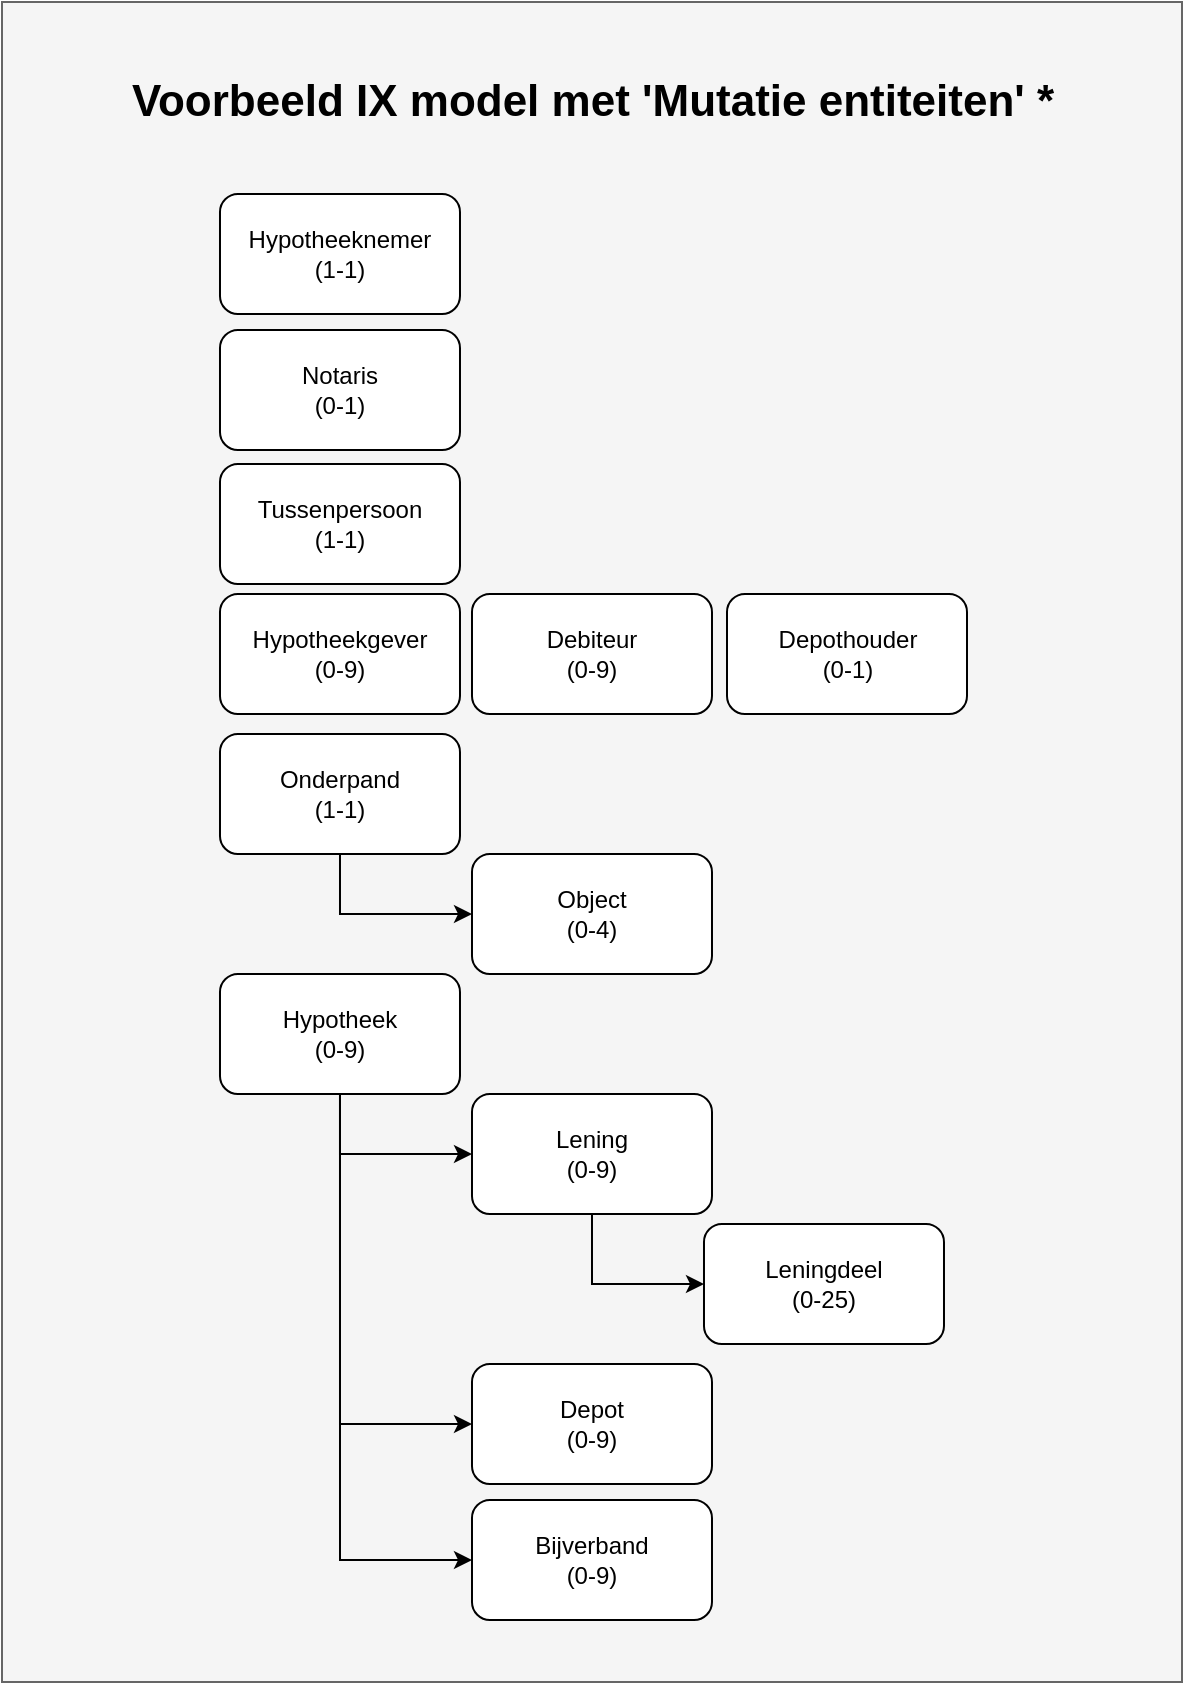 <mxfile version="12.7.6" type="github" pages="7">
  <diagram id="mkEHRjJTaVBPFosUXMDn" name="IX basis">
    <mxGraphModel dx="1426" dy="2111" grid="1" gridSize="10" guides="1" tooltips="1" connect="1" arrows="1" fold="1" page="1" pageScale="1" pageWidth="827" pageHeight="1169" math="0" shadow="0">
      <root>
        <mxCell id="u-qZj3-potsxvcWUMQ-Q-0" />
        <mxCell id="u-qZj3-potsxvcWUMQ-Q-1" parent="u-qZj3-potsxvcWUMQ-Q-0" />
        <mxCell id="CgHrynbh1eLoRFW6CSvM-0" value="" style="rounded=0;whiteSpace=wrap;html=1;fillColor=#f5f5f5;strokeColor=#666666;fontColor=#333333;" parent="u-qZj3-potsxvcWUMQ-Q-1" vertex="1">
          <mxGeometry x="160" y="-1000" width="590" height="840" as="geometry" />
        </mxCell>
        <mxCell id="u-qZj3-potsxvcWUMQ-Q-3" value="&lt;span style=&quot;white-space: normal&quot;&gt;Tussenpersoon&lt;/span&gt;&lt;br style=&quot;white-space: normal&quot;&gt;&lt;span style=&quot;white-space: normal&quot;&gt;(1-1)&lt;/span&gt;" style="rounded=1;whiteSpace=wrap;html=1;fontStyle=0;" parent="u-qZj3-potsxvcWUMQ-Q-1" vertex="1">
          <mxGeometry x="268.997" y="-769" width="120" height="60" as="geometry" />
        </mxCell>
        <mxCell id="u-qZj3-potsxvcWUMQ-Q-5" value="Object&lt;br&gt;(0-4)" style="rounded=1;whiteSpace=wrap;html=1;fontStyle=0" parent="u-qZj3-potsxvcWUMQ-Q-1" vertex="1">
          <mxGeometry x="394.997" y="-574" width="120" height="60" as="geometry" />
        </mxCell>
        <mxCell id="XrO6_IwGB5wZmkvxr8X7-11" style="edgeStyle=orthogonalEdgeStyle;rounded=0;orthogonalLoop=1;jettySize=auto;html=1;exitX=0.5;exitY=1;exitDx=0;exitDy=0;entryX=0;entryY=0.5;entryDx=0;entryDy=0;fontSize=22;" parent="u-qZj3-potsxvcWUMQ-Q-1" source="XrO6_IwGB5wZmkvxr8X7-0" target="XrO6_IwGB5wZmkvxr8X7-1" edge="1">
          <mxGeometry relative="1" as="geometry" />
        </mxCell>
        <mxCell id="XrO6_IwGB5wZmkvxr8X7-13" style="edgeStyle=orthogonalEdgeStyle;rounded=0;orthogonalLoop=1;jettySize=auto;html=1;exitX=0.5;exitY=1;exitDx=0;exitDy=0;entryX=0;entryY=0.5;entryDx=0;entryDy=0;fontSize=22;" parent="u-qZj3-potsxvcWUMQ-Q-1" source="XrO6_IwGB5wZmkvxr8X7-0" target="XrO6_IwGB5wZmkvxr8X7-3" edge="1">
          <mxGeometry relative="1" as="geometry" />
        </mxCell>
        <mxCell id="XrO6_IwGB5wZmkvxr8X7-14" style="edgeStyle=orthogonalEdgeStyle;rounded=0;orthogonalLoop=1;jettySize=auto;html=1;exitX=0.5;exitY=1;exitDx=0;exitDy=0;entryX=0;entryY=0.5;entryDx=0;entryDy=0;fontSize=22;" parent="u-qZj3-potsxvcWUMQ-Q-1" source="XrO6_IwGB5wZmkvxr8X7-0" target="XrO6_IwGB5wZmkvxr8X7-4" edge="1">
          <mxGeometry relative="1" as="geometry" />
        </mxCell>
        <mxCell id="XrO6_IwGB5wZmkvxr8X7-0" value="Hypotheek&lt;br&gt;(0-9)" style="rounded=1;whiteSpace=wrap;html=1;fontStyle=0;" parent="u-qZj3-potsxvcWUMQ-Q-1" vertex="1">
          <mxGeometry x="268.997" y="-514" width="120" height="60" as="geometry" />
        </mxCell>
        <mxCell id="XrO6_IwGB5wZmkvxr8X7-12" style="edgeStyle=orthogonalEdgeStyle;rounded=0;orthogonalLoop=1;jettySize=auto;html=1;exitX=0.5;exitY=1;exitDx=0;exitDy=0;entryX=0;entryY=0.5;entryDx=0;entryDy=0;fontSize=22;" parent="u-qZj3-potsxvcWUMQ-Q-1" source="XrO6_IwGB5wZmkvxr8X7-1" target="XrO6_IwGB5wZmkvxr8X7-2" edge="1">
          <mxGeometry relative="1" as="geometry" />
        </mxCell>
        <mxCell id="XrO6_IwGB5wZmkvxr8X7-1" value="Lening&lt;br&gt;(0-9)" style="rounded=1;whiteSpace=wrap;html=1;fontStyle=0" parent="u-qZj3-potsxvcWUMQ-Q-1" vertex="1">
          <mxGeometry x="394.997" y="-454" width="120" height="60" as="geometry" />
        </mxCell>
        <mxCell id="XrO6_IwGB5wZmkvxr8X7-2" value="Leningdeel&lt;br&gt;(0-25)" style="rounded=1;whiteSpace=wrap;html=1;fontStyle=0" parent="u-qZj3-potsxvcWUMQ-Q-1" vertex="1">
          <mxGeometry x="510.997" y="-389" width="120" height="60" as="geometry" />
        </mxCell>
        <mxCell id="XrO6_IwGB5wZmkvxr8X7-3" value="Depot&lt;br&gt;(0-9)" style="rounded=1;whiteSpace=wrap;html=1;fontStyle=0;" parent="u-qZj3-potsxvcWUMQ-Q-1" vertex="1">
          <mxGeometry x="394.997" y="-319" width="120" height="60" as="geometry" />
        </mxCell>
        <mxCell id="XrO6_IwGB5wZmkvxr8X7-4" value="Bijverband&lt;br&gt;(0-9)" style="rounded=1;whiteSpace=wrap;html=1;fontStyle=0;" parent="u-qZj3-potsxvcWUMQ-Q-1" vertex="1">
          <mxGeometry x="394.997" y="-251" width="120" height="60" as="geometry" />
        </mxCell>
        <mxCell id="XrO6_IwGB5wZmkvxr8X7-15" style="edgeStyle=orthogonalEdgeStyle;rounded=0;orthogonalLoop=1;jettySize=auto;html=1;exitX=0.5;exitY=1;exitDx=0;exitDy=0;fontSize=22;" parent="u-qZj3-potsxvcWUMQ-Q-1" source="XrO6_IwGB5wZmkvxr8X7-5" target="u-qZj3-potsxvcWUMQ-Q-5" edge="1">
          <mxGeometry relative="1" as="geometry" />
        </mxCell>
        <mxCell id="XrO6_IwGB5wZmkvxr8X7-5" value="Onderpand&lt;br&gt;(1-1)" style="rounded=1;whiteSpace=wrap;html=1;fontStyle=0" parent="u-qZj3-potsxvcWUMQ-Q-1" vertex="1">
          <mxGeometry x="268.997" y="-634" width="120" height="60" as="geometry" />
        </mxCell>
        <mxCell id="XrO6_IwGB5wZmkvxr8X7-6" value="&lt;span style=&quot;white-space: normal&quot;&gt;Hypotheeknemer&lt;/span&gt;&lt;br style=&quot;white-space: normal&quot;&gt;&lt;span style=&quot;white-space: normal&quot;&gt;(1-1)&lt;/span&gt;" style="rounded=1;whiteSpace=wrap;html=1;fontStyle=0;" parent="u-qZj3-potsxvcWUMQ-Q-1" vertex="1">
          <mxGeometry x="268.997" y="-904" width="120" height="60" as="geometry" />
        </mxCell>
        <mxCell id="XrO6_IwGB5wZmkvxr8X7-7" value="Hypotheekgever&lt;br&gt;(0-9)" style="rounded=1;whiteSpace=wrap;html=1;fontStyle=0" parent="u-qZj3-potsxvcWUMQ-Q-1" vertex="1">
          <mxGeometry x="268.997" y="-704.0" width="120" height="60" as="geometry" />
        </mxCell>
        <mxCell id="XrO6_IwGB5wZmkvxr8X7-8" value="Notaris&lt;br&gt;(0-1)" style="rounded=1;whiteSpace=wrap;html=1;fontStyle=0;" parent="u-qZj3-potsxvcWUMQ-Q-1" vertex="1">
          <mxGeometry x="268.997" y="-836" width="120" height="60" as="geometry" />
        </mxCell>
        <mxCell id="XrO6_IwGB5wZmkvxr8X7-9" value="Debiteur&lt;br&gt;(0-9)" style="rounded=1;whiteSpace=wrap;html=1;fontStyle=0;" parent="u-qZj3-potsxvcWUMQ-Q-1" vertex="1">
          <mxGeometry x="394.997" y="-704" width="120" height="60" as="geometry" />
        </mxCell>
        <mxCell id="XrO6_IwGB5wZmkvxr8X7-10" value="Depothouder&lt;br&gt;(0-1)" style="rounded=1;whiteSpace=wrap;html=1;fontStyle=0;" parent="u-qZj3-potsxvcWUMQ-Q-1" vertex="1">
          <mxGeometry x="522.5" y="-704" width="120" height="60" as="geometry" />
        </mxCell>
        <mxCell id="YiyPZYxpEBGtUpLAD0LM-0" value="&lt;font style=&quot;font-size: 22px&quot;&gt;&lt;b style=&quot;font-size: 22px&quot;&gt;Voorbeeld IX model met &#39;Mutatie entiteiten&#39; *&lt;/b&gt;&lt;/font&gt;" style="text;html=1;align=center;fontSize=22;" parent="u-qZj3-potsxvcWUMQ-Q-1" vertex="1">
          <mxGeometry x="160" y="-970" width="590" height="28" as="geometry" />
        </mxCell>
      </root>
    </mxGraphModel>
  </diagram>
  <diagram id="hA7Fp9oTWmx9jLAZvdmA" name="IX Extended">
    <mxGraphModel dx="1426" dy="2596" grid="1" gridSize="10" guides="1" tooltips="1" connect="1" arrows="1" fold="1" page="1" pageScale="1" pageWidth="1169" pageHeight="1654" math="0" shadow="0">
      <root>
        <mxCell id="cwX66RvDyU_y_CMi2a0H-0" />
        <mxCell id="cwX66RvDyU_y_CMi2a0H-1" parent="cwX66RvDyU_y_CMi2a0H-0" />
        <mxCell id="CGaOfmmuQ5kZRSQiyQmi-13" style="edgeStyle=orthogonalEdgeStyle;rounded=0;orthogonalLoop=1;jettySize=auto;html=1;exitX=0.75;exitY=1;exitDx=0;exitDy=0;entryX=0;entryY=0.5;entryDx=0;entryDy=0;" edge="1" parent="cwX66RvDyU_y_CMi2a0H-1" source="cwX66RvDyU_y_CMi2a0H-2" target="CGaOfmmuQ5kZRSQiyQmi-12">
          <mxGeometry relative="1" as="geometry">
            <mxPoint x="481.747" y="683.0" as="sourcePoint" />
          </mxGeometry>
        </mxCell>
        <mxCell id="CGaOfmmuQ5kZRSQiyQmi-16" style="edgeStyle=orthogonalEdgeStyle;rounded=0;orthogonalLoop=1;jettySize=auto;html=1;exitX=0.5;exitY=1;exitDx=0;exitDy=0;entryX=0;entryY=0.5;entryDx=0;entryDy=0;dashed=1;" edge="1" parent="cwX66RvDyU_y_CMi2a0H-1" source="CGaOfmmuQ5kZRSQiyQmi-17" target="CGaOfmmuQ5kZRSQiyQmi-14">
          <mxGeometry relative="1" as="geometry" />
        </mxCell>
        <mxCell id="cwX66RvDyU_y_CMi2a0H-2" value="Lening&lt;br&gt;(0-9)" style="rounded=1;whiteSpace=wrap;html=1;fontStyle=0" parent="cwX66RvDyU_y_CMi2a0H-1" vertex="1">
          <mxGeometry x="419.497" y="545.88" width="120" height="60" as="geometry" />
        </mxCell>
        <mxCell id="cwX66RvDyU_y_CMi2a0H-3" style="edgeStyle=orthogonalEdgeStyle;rounded=0;orthogonalLoop=1;jettySize=auto;html=1;exitX=0.5;exitY=1;exitDx=0;exitDy=0;entryX=0;entryY=0.5;entryDx=0;entryDy=0;" parent="cwX66RvDyU_y_CMi2a0H-1" source="cwX66RvDyU_y_CMi2a0H-7" target="cwX66RvDyU_y_CMi2a0H-9" edge="1">
          <mxGeometry relative="1" as="geometry">
            <mxPoint x="359.5" y="304.88" as="sourcePoint" />
          </mxGeometry>
        </mxCell>
        <mxCell id="cwX66RvDyU_y_CMi2a0H-4" style="edgeStyle=orthogonalEdgeStyle;rounded=0;orthogonalLoop=1;jettySize=auto;html=1;exitX=0.5;exitY=1;exitDx=0;exitDy=0;entryX=0;entryY=0.5;entryDx=0;entryDy=0;" parent="cwX66RvDyU_y_CMi2a0H-1" source="cwX66RvDyU_y_CMi2a0H-7" target="cwX66RvDyU_y_CMi2a0H-8" edge="1">
          <mxGeometry relative="1" as="geometry">
            <mxPoint x="359.5" y="304.88" as="sourcePoint" />
          </mxGeometry>
        </mxCell>
        <mxCell id="cwX66RvDyU_y_CMi2a0H-5" style="edgeStyle=orthogonalEdgeStyle;rounded=0;orthogonalLoop=1;jettySize=auto;html=1;exitX=0.5;exitY=1;exitDx=0;exitDy=0;entryX=0;entryY=0.5;entryDx=0;entryDy=0;" parent="cwX66RvDyU_y_CMi2a0H-1" source="cwX66RvDyU_y_CMi2a0H-7" target="cwX66RvDyU_y_CMi2a0H-2" edge="1">
          <mxGeometry relative="1" as="geometry">
            <mxPoint x="359.5" y="304.88" as="sourcePoint" />
          </mxGeometry>
        </mxCell>
        <mxCell id="cwX66RvDyU_y_CMi2a0H-6" style="edgeStyle=orthogonalEdgeStyle;rounded=0;orthogonalLoop=1;jettySize=auto;html=1;exitX=0.75;exitY=1;exitDx=0;exitDy=0;entryX=0;entryY=0.5;entryDx=0;entryDy=0;" parent="cwX66RvDyU_y_CMi2a0H-1" source="cwX66RvDyU_y_CMi2a0H-2" target="cwX66RvDyU_y_CMi2a0H-11" edge="1">
          <mxGeometry relative="1" as="geometry">
            <mxPoint x="481.747" y="683.0" as="sourcePoint" />
          </mxGeometry>
        </mxCell>
        <mxCell id="CGaOfmmuQ5kZRSQiyQmi-18" style="edgeStyle=orthogonalEdgeStyle;rounded=0;orthogonalLoop=1;jettySize=auto;html=1;exitX=0.5;exitY=1;exitDx=0;exitDy=0;entryX=0.5;entryY=0;entryDx=0;entryDy=0;dashed=1;" edge="1" parent="cwX66RvDyU_y_CMi2a0H-1" source="cwX66RvDyU_y_CMi2a0H-2" target="CGaOfmmuQ5kZRSQiyQmi-17">
          <mxGeometry relative="1" as="geometry">
            <mxPoint x="359.5" y="304.88" as="sourcePoint" />
          </mxGeometry>
        </mxCell>
        <mxCell id="cwX66RvDyU_y_CMi2a0H-7" value="Hypotheek&lt;br&gt;(0-9)" style="rounded=1;whiteSpace=wrap;html=1;fontStyle=0;fillColor=#ffe6cc;strokeColor=#d79b00;" parent="cwX66RvDyU_y_CMi2a0H-1" vertex="1">
          <mxGeometry x="299.5" y="154.88" width="120" height="60" as="geometry" />
        </mxCell>
        <mxCell id="cwX66RvDyU_y_CMi2a0H-8" value="Depot&lt;br&gt;(0-9)" style="rounded=1;whiteSpace=wrap;html=1;fontStyle=0;fillColor=#ffe6cc;strokeColor=#d79b00;" parent="cwX66RvDyU_y_CMi2a0H-1" vertex="1">
          <mxGeometry x="423.497" y="463" width="120" height="60" as="geometry" />
        </mxCell>
        <mxCell id="cwX66RvDyU_y_CMi2a0H-9" value="Dekking&lt;br&gt;(0-1)" style="rounded=1;whiteSpace=wrap;html=1;fontStyle=0;" parent="cwX66RvDyU_y_CMi2a0H-1" vertex="1">
          <mxGeometry x="419.497" y="304.88" width="120" height="60" as="geometry" />
        </mxCell>
        <mxCell id="cwX66RvDyU_y_CMi2a0H-10" style="edgeStyle=orthogonalEdgeStyle;rounded=0;orthogonalLoop=1;jettySize=auto;html=1;exitX=0.75;exitY=1;exitDx=0;exitDy=0;entryX=0;entryY=0.5;entryDx=0;entryDy=0;" parent="cwX66RvDyU_y_CMi2a0H-1" source="cwX66RvDyU_y_CMi2a0H-11" target="cwX66RvDyU_y_CMi2a0H-14" edge="1">
          <mxGeometry relative="1" as="geometry" />
        </mxCell>
        <mxCell id="CGaOfmmuQ5kZRSQiyQmi-48" style="edgeStyle=orthogonalEdgeStyle;rounded=0;orthogonalLoop=1;jettySize=auto;html=1;exitX=0.5;exitY=1;exitDx=0;exitDy=0;dashed=1;" edge="1" parent="cwX66RvDyU_y_CMi2a0H-1" source="cwX66RvDyU_y_CMi2a0H-11" target="CGaOfmmuQ5kZRSQiyQmi-21">
          <mxGeometry relative="1" as="geometry" />
        </mxCell>
        <mxCell id="cwX66RvDyU_y_CMi2a0H-11" value="Bestaand&lt;br&gt;Leningdeel&lt;br&gt;(0-25)" style="rounded=1;whiteSpace=wrap;html=1;fontStyle=0" parent="cwX66RvDyU_y_CMi2a0H-1" vertex="1">
          <mxGeometry x="541.497" y="764" width="120" height="60" as="geometry" />
        </mxCell>
        <mxCell id="cwX66RvDyU_y_CMi2a0H-12" style="edgeStyle=orthogonalEdgeStyle;rounded=0;orthogonalLoop=1;jettySize=auto;html=1;exitX=0.5;exitY=1;exitDx=0;exitDy=0;entryX=0;entryY=0.5;entryDx=0;entryDy=0;" parent="cwX66RvDyU_y_CMi2a0H-1" source="cwX66RvDyU_y_CMi2a0H-14" target="cwX66RvDyU_y_CMi2a0H-15" edge="1">
          <mxGeometry relative="1" as="geometry" />
        </mxCell>
        <mxCell id="cwX66RvDyU_y_CMi2a0H-13" style="edgeStyle=orthogonalEdgeStyle;rounded=0;orthogonalLoop=1;jettySize=auto;html=1;exitX=0.5;exitY=1;exitDx=0;exitDy=0;entryX=0;entryY=0.5;entryDx=0;entryDy=0;" parent="cwX66RvDyU_y_CMi2a0H-1" source="cwX66RvDyU_y_CMi2a0H-14" target="cwX66RvDyU_y_CMi2a0H-16" edge="1">
          <mxGeometry relative="1" as="geometry" />
        </mxCell>
        <mxCell id="cwX66RvDyU_y_CMi2a0H-14" value="Dekking&lt;br&gt;(0-1)" style="rounded=1;whiteSpace=wrap;html=1;fontStyle=0;" parent="cwX66RvDyU_y_CMi2a0H-1" vertex="1">
          <mxGeometry x="661.747" y="870" width="120" height="60" as="geometry" />
        </mxCell>
        <mxCell id="cwX66RvDyU_y_CMi2a0H-15" value="Financiele&lt;br&gt;Dekking&lt;br&gt;(0-9)" style="rounded=1;whiteSpace=wrap;html=1;fontStyle=0;" parent="cwX66RvDyU_y_CMi2a0H-1" vertex="1">
          <mxGeometry x="782.247" y="940" width="120" height="60" as="geometry" />
        </mxCell>
        <mxCell id="cwX66RvDyU_y_CMi2a0H-16" value="Bancaire&lt;br&gt;Dekking&lt;br&gt;(0-9)" style="rounded=1;whiteSpace=wrap;html=1;fontStyle=0;" parent="cwX66RvDyU_y_CMi2a0H-1" vertex="1">
          <mxGeometry x="782.247" y="1010" width="120" height="60" as="geometry" />
        </mxCell>
        <mxCell id="cwX66RvDyU_y_CMi2a0H-17" style="edgeStyle=orthogonalEdgeStyle;rounded=0;orthogonalLoop=1;jettySize=auto;html=1;entryX=0;entryY=0.5;entryDx=0;entryDy=0;" parent="cwX66RvDyU_y_CMi2a0H-1" target="cwX66RvDyU_y_CMi2a0H-18" edge="1">
          <mxGeometry relative="1" as="geometry">
            <mxPoint x="475.5" y="364.88" as="sourcePoint" />
            <mxPoint x="520.497" y="400.88" as="targetPoint" />
            <Array as="points">
              <mxPoint x="476" y="397.88" />
            </Array>
          </mxGeometry>
        </mxCell>
        <mxCell id="cwX66RvDyU_y_CMi2a0H-18" value="Financiele&lt;br&gt;Dekking&lt;br&gt;(0-9)" style="rounded=1;whiteSpace=wrap;html=1;fontStyle=0;" parent="cwX66RvDyU_y_CMi2a0H-1" vertex="1">
          <mxGeometry x="537.497" y="367.88" width="120" height="60" as="geometry" />
        </mxCell>
        <mxCell id="LycQfjaosGD2U1lwfmxv-0" value="Object&lt;br&gt;(0-4)" style="rounded=1;whiteSpace=wrap;html=1;fontStyle=0" parent="cwX66RvDyU_y_CMi2a0H-1" vertex="1">
          <mxGeometry x="425.497" y="91.88" width="120" height="60" as="geometry" />
        </mxCell>
        <mxCell id="LycQfjaosGD2U1lwfmxv-1" style="edgeStyle=orthogonalEdgeStyle;rounded=0;orthogonalLoop=1;jettySize=auto;html=1;exitX=0.5;exitY=1;exitDx=0;exitDy=0;fontSize=22;" parent="cwX66RvDyU_y_CMi2a0H-1" source="LycQfjaosGD2U1lwfmxv-2" target="LycQfjaosGD2U1lwfmxv-0" edge="1">
          <mxGeometry relative="1" as="geometry" />
        </mxCell>
        <mxCell id="LycQfjaosGD2U1lwfmxv-2" value="Onderpand&lt;br&gt;(1-1)" style="rounded=1;whiteSpace=wrap;html=1;fontStyle=0;fillColor=#e1d5e7;strokeColor=#9673a6;" parent="cwX66RvDyU_y_CMi2a0H-1" vertex="1">
          <mxGeometry x="299.497" y="31.88" width="120" height="60" as="geometry" />
        </mxCell>
        <mxCell id="CGaOfmmuQ5kZRSQiyQmi-32" style="edgeStyle=orthogonalEdgeStyle;rounded=0;orthogonalLoop=1;jettySize=auto;html=1;exitX=0.5;exitY=1;exitDx=0;exitDy=0;entryX=0;entryY=0.5;entryDx=0;entryDy=0;" edge="1" parent="cwX66RvDyU_y_CMi2a0H-1" source="LycQfjaosGD2U1lwfmxv-3" target="LycQfjaosGD2U1lwfmxv-6">
          <mxGeometry relative="1" as="geometry" />
        </mxCell>
        <mxCell id="CGaOfmmuQ5kZRSQiyQmi-33" style="edgeStyle=orthogonalEdgeStyle;rounded=0;orthogonalLoop=1;jettySize=auto;html=1;exitX=0.5;exitY=1;exitDx=0;exitDy=0;entryX=0;entryY=0.5;entryDx=0;entryDy=0;" edge="1" parent="cwX66RvDyU_y_CMi2a0H-1" source="LycQfjaosGD2U1lwfmxv-3" target="LycQfjaosGD2U1lwfmxv-7">
          <mxGeometry relative="1" as="geometry" />
        </mxCell>
        <mxCell id="CGaOfmmuQ5kZRSQiyQmi-34" style="edgeStyle=orthogonalEdgeStyle;rounded=0;orthogonalLoop=1;jettySize=auto;html=1;exitX=0.5;exitY=1;exitDx=0;exitDy=0;entryX=0;entryY=0.5;entryDx=0;entryDy=0;" edge="1" parent="cwX66RvDyU_y_CMi2a0H-1" source="LycQfjaosGD2U1lwfmxv-3" target="CGaOfmmuQ5kZRSQiyQmi-7">
          <mxGeometry relative="1" as="geometry" />
        </mxCell>
        <mxCell id="LycQfjaosGD2U1lwfmxv-3" value="BeheerVerzoek&lt;br&gt;(1-1)&lt;span&gt;&lt;br&gt;&lt;/span&gt;" style="rounded=1;whiteSpace=wrap;html=1;fontStyle=0;fillColor=#ffe6cc;strokeColor=#d79b00;" parent="cwX66RvDyU_y_CMi2a0H-1" vertex="1">
          <mxGeometry x="178.0" y="-1481" width="120" height="60" as="geometry" />
        </mxCell>
        <mxCell id="CGaOfmmuQ5kZRSQiyQmi-29" style="edgeStyle=orthogonalEdgeStyle;rounded=0;orthogonalLoop=1;jettySize=auto;html=1;exitX=0.5;exitY=1;exitDx=0;exitDy=0;entryX=0;entryY=0.5;entryDx=0;entryDy=0;" edge="1" parent="cwX66RvDyU_y_CMi2a0H-1" source="LycQfjaosGD2U1lwfmxv-4" target="LycQfjaosGD2U1lwfmxv-5">
          <mxGeometry relative="1" as="geometry" />
        </mxCell>
        <mxCell id="CGaOfmmuQ5kZRSQiyQmi-30" style="edgeStyle=orthogonalEdgeStyle;rounded=0;orthogonalLoop=1;jettySize=auto;html=1;exitX=0.5;exitY=1;exitDx=0;exitDy=0;entryX=0;entryY=0.5;entryDx=0;entryDy=0;" edge="1" parent="cwX66RvDyU_y_CMi2a0H-1" source="LycQfjaosGD2U1lwfmxv-4" target="LycQfjaosGD2U1lwfmxv-3">
          <mxGeometry relative="1" as="geometry" />
        </mxCell>
        <mxCell id="CGaOfmmuQ5kZRSQiyQmi-31" style="edgeStyle=orthogonalEdgeStyle;rounded=0;orthogonalLoop=1;jettySize=auto;html=1;exitX=0.5;exitY=1;exitDx=0;exitDy=0;entryX=0;entryY=0.5;entryDx=0;entryDy=0;" edge="1" parent="cwX66RvDyU_y_CMi2a0H-1" source="LycQfjaosGD2U1lwfmxv-4" target="LycQfjaosGD2U1lwfmxv-8">
          <mxGeometry relative="1" as="geometry" />
        </mxCell>
        <mxCell id="LycQfjaosGD2U1lwfmxv-4" value="BeheerBericht" style="rounded=1;whiteSpace=wrap;html=1;" parent="cwX66RvDyU_y_CMi2a0H-1" vertex="1">
          <mxGeometry x="60" y="-1610" width="120" height="60" as="geometry" />
        </mxCell>
        <mxCell id="LycQfjaosGD2U1lwfmxv-5" value="Header&lt;br&gt;(1-1)" style="rounded=1;whiteSpace=wrap;html=1;" parent="cwX66RvDyU_y_CMi2a0H-1" vertex="1">
          <mxGeometry x="178.0" y="-1550" width="120" height="60" as="geometry" />
        </mxCell>
        <mxCell id="CGaOfmmuQ5kZRSQiyQmi-36" style="edgeStyle=orthogonalEdgeStyle;rounded=0;orthogonalLoop=1;jettySize=auto;html=1;exitX=0.5;exitY=1;exitDx=0;exitDy=0;entryX=0;entryY=0.5;entryDx=0;entryDy=0;" edge="1" parent="cwX66RvDyU_y_CMi2a0H-1" source="LycQfjaosGD2U1lwfmxv-6" target="n04D-iMCGoKamlwwBbss-10">
          <mxGeometry relative="1" as="geometry" />
        </mxCell>
        <mxCell id="LycQfjaosGD2U1lwfmxv-6" value="&lt;span&gt;MutatieVerzoek&lt;br&gt;&quot;OHA&quot;&lt;br&gt;(0-1)&lt;br&gt;&lt;/span&gt;" style="rounded=1;whiteSpace=wrap;html=1;fontStyle=0;fillColor=#e1d5e7;strokeColor=#9673a6;" parent="cwX66RvDyU_y_CMi2a0H-1" vertex="1">
          <mxGeometry x="294.997" y="-1418.5" width="120" height="60" as="geometry" />
        </mxCell>
        <mxCell id="CGaOfmmuQ5kZRSQiyQmi-35" style="edgeStyle=orthogonalEdgeStyle;rounded=0;orthogonalLoop=1;jettySize=auto;html=1;exitX=0.5;exitY=1;exitDx=0;exitDy=0;entryX=0;entryY=0.5;entryDx=0;entryDy=0;" edge="1" parent="cwX66RvDyU_y_CMi2a0H-1" source="LycQfjaosGD2U1lwfmxv-7" target="Dt5kES1TRTkvzrUJWJKH-21">
          <mxGeometry relative="1" as="geometry" />
        </mxCell>
        <mxCell id="LycQfjaosGD2U1lwfmxv-7" value="&lt;span&gt;Toets&lt;br&gt;(0-1)&lt;br&gt;&lt;/span&gt;" style="rounded=1;whiteSpace=wrap;html=1;fontStyle=0;fillColor=#e1d5e7;strokeColor=#9673a6;" parent="cwX66RvDyU_y_CMi2a0H-1" vertex="1">
          <mxGeometry x="297.497" y="-1287" width="120" height="60" as="geometry" />
        </mxCell>
        <mxCell id="CGaOfmmuQ5kZRSQiyQmi-37" style="edgeStyle=orthogonalEdgeStyle;rounded=0;orthogonalLoop=1;jettySize=auto;html=1;exitX=0.5;exitY=1;exitDx=0;exitDy=0;entryX=0;entryY=0.5;entryDx=0;entryDy=0;" edge="1" parent="cwX66RvDyU_y_CMi2a0H-1" source="LycQfjaosGD2U1lwfmxv-8" target="Dt5kES1TRTkvzrUJWJKH-5">
          <mxGeometry relative="1" as="geometry" />
        </mxCell>
        <mxCell id="CGaOfmmuQ5kZRSQiyQmi-38" style="edgeStyle=orthogonalEdgeStyle;rounded=0;orthogonalLoop=1;jettySize=auto;html=1;exitX=0.5;exitY=1;exitDx=0;exitDy=0;entryX=0;entryY=0.5;entryDx=0;entryDy=0;" edge="1" parent="cwX66RvDyU_y_CMi2a0H-1" source="LycQfjaosGD2U1lwfmxv-8" target="Dt5kES1TRTkvzrUJWJKH-17">
          <mxGeometry relative="1" as="geometry" />
        </mxCell>
        <mxCell id="CGaOfmmuQ5kZRSQiyQmi-39" style="edgeStyle=orthogonalEdgeStyle;rounded=0;orthogonalLoop=1;jettySize=auto;html=1;exitX=0.5;exitY=1;exitDx=0;exitDy=0;entryX=0;entryY=0.5;entryDx=0;entryDy=0;" edge="1" parent="cwX66RvDyU_y_CMi2a0H-1" source="LycQfjaosGD2U1lwfmxv-8" target="LycQfjaosGD2U1lwfmxv-2">
          <mxGeometry relative="1" as="geometry" />
        </mxCell>
        <mxCell id="CGaOfmmuQ5kZRSQiyQmi-40" style="edgeStyle=orthogonalEdgeStyle;rounded=0;orthogonalLoop=1;jettySize=auto;html=1;exitX=0.5;exitY=1;exitDx=0;exitDy=0;entryX=0;entryY=0.5;entryDx=0;entryDy=0;" edge="1" parent="cwX66RvDyU_y_CMi2a0H-1" source="LycQfjaosGD2U1lwfmxv-8" target="cwX66RvDyU_y_CMi2a0H-7">
          <mxGeometry relative="1" as="geometry" />
        </mxCell>
        <mxCell id="LycQfjaosGD2U1lwfmxv-8" value="&lt;span&gt;BeheerInformatie&lt;br&gt;(0-1)&lt;br&gt;&lt;/span&gt;" style="rounded=1;whiteSpace=wrap;html=1;fontStyle=0;fillColor=#e1d5e7;strokeColor=#9673a6;" parent="cwX66RvDyU_y_CMi2a0H-1" vertex="1">
          <mxGeometry x="178.0" y="-1095.87" width="120" height="60" as="geometry" />
        </mxCell>
        <mxCell id="Dt5kES1TRTkvzrUJWJKH-0" value="&lt;b&gt;Mutatieverzoek&lt;/b&gt;&lt;br&gt;De&amp;nbsp;hypotheeknummer(s) bij Aegon: H1234567, H7654321&lt;br&gt;Gewenste mutatie: &amp;lt;MutatieVerzoekMutatieType&amp;gt;" style="text;html=1;" vertex="1" parent="cwX66RvDyU_y_CMi2a0H-1">
          <mxGeometry x="310" y="-1481" width="190" height="40" as="geometry" />
        </mxCell>
        <mxCell id="Dt5kES1TRTkvzrUJWJKH-1" value="&lt;b&gt;Toets&lt;/b&gt;&lt;br&gt;Gebruikte Norm: &amp;lt;NormType&amp;gt;&lt;br&gt;Voldaan aan toets: &amp;lt;ToetsType&amp;gt;&lt;br&gt;&lt;span style=&quot;white-space: normal&quot;&gt;Is woningbehoud mogelijk?: Ja&lt;/span&gt;" style="text;html=1;" vertex="1" parent="cwX66RvDyU_y_CMi2a0H-1">
          <mxGeometry x="440" y="-1287" width="190" height="40" as="geometry" />
        </mxCell>
        <mxCell id="Dt5kES1TRTkvzrUJWJKH-4" value="&lt;b&gt;BeheerVerzoekMutatieType&lt;/b&gt;&lt;br&gt;Mutatie Aanvragen&lt;br&gt;Toetsing doen&lt;br&gt;Berekening doen&lt;br&gt;&lt;br&gt;&lt;b&gt;MutatieVerzoekMutatieType&lt;/b&gt;&lt;br&gt;Hoofdelijk Ontslag&lt;br&gt;Omzetten Lening&lt;br&gt;&lt;b&gt;&lt;br&gt;NormType&lt;/b&gt;&lt;br&gt;NHG&lt;br&gt;CHF&lt;br&gt;Geldverstrekker&lt;br&gt;Maatwerk&lt;br&gt;&lt;br&gt;&lt;b&gt;ToetsType&lt;/b&gt;&lt;br&gt;NHG BeheerToets&lt;br&gt;AcceptatieToets Geldverstrekker&lt;br&gt;&lt;br&gt;&lt;div&gt;&lt;b&gt;ArbeidscontractType&lt;/b&gt;&lt;/div&gt;&lt;div&gt;Bepaalde Tijd&lt;/div&gt;&lt;div&gt;Onbepaalde Tijd&amp;nbsp;&lt;/div&gt;&lt;div&gt;&lt;br&gt;&lt;/div&gt;&lt;div&gt;&lt;div&gt;&lt;b&gt;HypotheekgeverMutatieType&lt;/b&gt;&lt;/div&gt;&lt;div&gt;Hypotheekgever blijft&lt;/div&gt;&lt;div&gt;Hypotheekgever vertrekt&lt;/div&gt;&lt;div&gt;Nieuwe Hypotheekgever&lt;/div&gt;&lt;/div&gt;&lt;div&gt;&lt;br&gt;&lt;/div&gt;&lt;div&gt;&lt;div&gt;&lt;b&gt;InkomensBronType&lt;/b&gt;&lt;/div&gt;&lt;div&gt;Werknemer \ Dienstverband&lt;/div&gt;&lt;div&gt;(Zelfstandig) ondernemer&lt;/div&gt;&lt;div&gt;Pensioengerechtigde (of binnen 3 jaar met pensioen)&lt;/div&gt;&lt;div&gt;Uitkeringsgerechtigde&lt;/div&gt;&lt;/div&gt;&lt;div&gt;&lt;br&gt;&lt;/div&gt;&lt;div&gt;&lt;b&gt;OnderpandWaarderingsType&lt;/b&gt;&lt;/div&gt;&lt;div&gt;Taxatie (marktwaarde)&lt;/div&gt;&lt;div&gt;WOZ waarde&lt;/div&gt;&lt;div&gt;&lt;br&gt;&lt;/div&gt;&lt;div&gt;&lt;b&gt;OverbedelingFinancieringType&lt;/b&gt;&lt;br&gt;&lt;/div&gt;&lt;div&gt;Via geldgever&lt;/div&gt;&lt;div&gt;Zelf financieren&lt;/div&gt;&lt;div&gt;Anders&lt;/div&gt;&lt;div&gt;&lt;br&gt;&lt;/div&gt;&lt;div&gt;&lt;b&gt;OverbedelingEigenFinancieringType&lt;/b&gt;&lt;br&gt;&lt;/div&gt;&lt;div&gt;Nieuwe aanvraag via HDN&lt;/div&gt;&lt;div&gt;Verhoging&lt;/div&gt;&lt;div&gt;???&lt;/div&gt;&lt;div&gt;&lt;br&gt;&lt;/div&gt;&lt;div&gt;&lt;div&gt;&lt;b&gt;BijverbandMaatschappijType&lt;/b&gt;&lt;/div&gt;&lt;div&gt;Aegon Hypotheken&lt;/div&gt;&lt;div&gt;etc..&lt;/div&gt;&lt;div&gt;&lt;br&gt;&lt;/div&gt;&lt;div&gt;&lt;b&gt;BijverbandType&lt;/b&gt;&lt;/div&gt;&lt;div&gt;Financiele Dekking&lt;/div&gt;&lt;div&gt;Bancaire Dekking&lt;/div&gt;&lt;div&gt;&lt;br&gt;&lt;/div&gt;&lt;div&gt;&lt;b&gt;BijverbandFinancieleDekkingType&lt;/b&gt;&lt;/div&gt;&lt;div&gt;Levensverzekering&lt;/div&gt;&lt;div&gt;(zelfstandige) risicoverzekering&lt;/div&gt;&lt;div&gt;Erfrente polis&lt;/div&gt;&lt;div&gt;Lijfrente polis&lt;/div&gt;&lt;div&gt;Spaarverzekering&lt;/div&gt;&lt;div&gt;Beleggingsverzekering&lt;/div&gt;&lt;div&gt;Hybride verzekering&lt;/div&gt;&lt;div&gt;&lt;br&gt;&lt;/div&gt;&lt;div&gt;&lt;b&gt;BijverbandBancaireDekkingType&lt;/b&gt;&lt;/div&gt;&lt;div&gt;Spaarrekening&lt;/div&gt;&lt;div&gt;Beleggingsrekening (alleen fondsen)&lt;/div&gt;&lt;div&gt;Effectenrekening (losse aandelen)&lt;/div&gt;&lt;div&gt;&lt;br&gt;&lt;/div&gt;&lt;div&gt;&lt;b&gt;BijverbandMutatieType&lt;/b&gt;&lt;/div&gt;&lt;div&gt;Afkopen&lt;/div&gt;&lt;div&gt;Voortzetten&lt;/div&gt;&lt;div&gt;Loskoppelen&lt;/div&gt;&lt;div&gt;Anders&lt;/div&gt;&lt;div&gt;Niet van toepassing&lt;/div&gt;&lt;/div&gt;&lt;div&gt;&lt;br&gt;&lt;/div&gt;&lt;div&gt;&lt;div&gt;&lt;b&gt;OverlijdensRisicoVerzekeringMutatieType&lt;/b&gt;&lt;/div&gt;&lt;div&gt;Nieuw te sluiten overlijdensrisicoverzekering via Geldgever (Financier)&lt;/div&gt;&lt;div&gt;Nieuw te sluiten overlijdensrisicoverzekering via andere maatschappij&lt;/div&gt;&lt;div&gt;Huidige overlijdensrisicoverzekering voortzetten&lt;/div&gt;&lt;div&gt;Niet van toepassing&lt;/div&gt;&lt;/div&gt;&lt;div&gt;&lt;br&gt;&lt;/div&gt;&lt;div&gt;&lt;div&gt;&lt;b&gt;StartersregelingType&lt;/b&gt;&lt;/div&gt;&lt;div&gt;Koopsubsidie&lt;/div&gt;&lt;div&gt;Starterslening&lt;/div&gt;&lt;div&gt;Starters Renteregeling&lt;br&gt;&lt;/div&gt;&lt;div&gt;Anders&lt;/div&gt;&lt;/div&gt;&lt;div&gt;&lt;br&gt;&lt;/div&gt;&lt;div&gt;&lt;div&gt;&lt;b&gt;LeningdeelMutatieType&lt;/b&gt;&lt;/div&gt;&lt;div&gt;Wijzigen voor Splitsen&lt;/div&gt;&lt;div&gt;Wijzigen voor Omzetten&lt;/div&gt;&lt;div&gt;&lt;br&gt;&lt;/div&gt;&lt;div&gt;&lt;b&gt;NieuwLeningdeelType&lt;/b&gt;&lt;/div&gt;&lt;div&gt;Nieuw door Verhogen&lt;/div&gt;&lt;div&gt;Nieuw door Splitsen&lt;/div&gt;&lt;div&gt;&lt;br&gt;&lt;/div&gt;&lt;div&gt;&lt;b&gt;NieuweLeningType&lt;/b&gt;&lt;/div&gt;&lt;div&gt;?&lt;/div&gt;&lt;/div&gt;" style="text;html=1;" vertex="1" parent="cwX66RvDyU_y_CMi2a0H-1">
          <mxGeometry x="2480" y="-1590" width="160" height="1120" as="geometry" />
        </mxCell>
        <mxCell id="Dt5kES1TRTkvzrUJWJKH-5" value="Partij&lt;br&gt;(1-99)" style="rounded=1;whiteSpace=wrap;html=1;fontStyle=0" vertex="1" parent="cwX66RvDyU_y_CMi2a0H-1">
          <mxGeometry x="298.497" y="-1025.87" width="120" height="60" as="geometry" />
        </mxCell>
        <mxCell id="Dt5kES1TRTkvzrUJWJKH-6" value="Natuurlijk Persoon&lt;br&gt;(1-99)" style="rounded=1;whiteSpace=wrap;html=1;fontStyle=0;fillColor=#e1d5e7;strokeColor=#9673a6;" vertex="1" parent="cwX66RvDyU_y_CMi2a0H-1">
          <mxGeometry x="421.5" y="-965.87" width="120" height="60" as="geometry" />
        </mxCell>
        <mxCell id="Dt5kES1TRTkvzrUJWJKH-7" value="Rechtspersoon&lt;br&gt;(0-99)" style="rounded=1;whiteSpace=wrap;html=1;fontStyle=0;fillColor=#e1d5e7;strokeColor=#9673a6;" vertex="1" parent="cwX66RvDyU_y_CMi2a0H-1">
          <mxGeometry x="421.5" y="-899.87" width="120" height="60" as="geometry" />
        </mxCell>
        <mxCell id="Dt5kES1TRTkvzrUJWJKH-8" style="edgeStyle=orthogonalEdgeStyle;rounded=0;orthogonalLoop=1;jettySize=auto;html=1;exitX=1;exitY=0.5;exitDx=0;exitDy=0;dashed=1;" edge="1" parent="cwX66RvDyU_y_CMi2a0H-1" source="Dt5kES1TRTkvzrUJWJKH-7">
          <mxGeometry relative="1" as="geometry">
            <Array as="points">
              <mxPoint x="590" y="-869.87" />
              <mxPoint x="590" y="-935.87" />
            </Array>
            <mxPoint x="541.5" y="-869.87" as="sourcePoint" />
            <mxPoint x="541.5" y="-935.87" as="targetPoint" />
          </mxGeometry>
        </mxCell>
        <mxCell id="Dt5kES1TRTkvzrUJWJKH-9" value="Contactpersoon" style="text;html=1;" vertex="1" parent="cwX66RvDyU_y_CMi2a0H-1">
          <mxGeometry x="556" y="-915.87" width="110" height="30" as="geometry" />
        </mxCell>
        <mxCell id="Dt5kES1TRTkvzrUJWJKH-11" value="&lt;p&gt;&lt;b&gt;Tussenpersoon&lt;br&gt;&lt;/b&gt;Tussenpersoonnummer: 7162534&lt;br&gt;&lt;span&gt;Verwijzing naar identificatienr partij entiteit&lt;/span&gt;&lt;/p&gt;&lt;p&gt;&lt;b&gt;Tussenpersoon (Kantoor = Rechtspersoon)&lt;br&gt;&lt;/b&gt;Naam kantoor: De Hypotheekshop Uden B.V.&lt;br&gt;Beheren Adviseur? Ja&lt;br&gt;E-mailadres: hypotheekshop.uden@hpthshp.nl&lt;br&gt;Telefoonnummer:c099-1234567&lt;/p&gt;&lt;p&gt;&lt;b&gt;Tussenpersoon (Contactpersoon=Natuurlijk persoon)&lt;br&gt;&lt;/b&gt;Voorletters: R.L.&lt;br&gt;Voornaam: Richard Leo&lt;br&gt;Tussenvoegsel: van der&lt;br&gt;Achternaam: Kaper&lt;/p&gt;" style="text;html=1;strokeColor=none;fillColor=none;spacing=5;spacingTop=-20;whiteSpace=wrap;overflow=hidden;rounded=0;align=left;" vertex="1" parent="cwX66RvDyU_y_CMi2a0H-1">
          <mxGeometry x="694" y="-479.12" width="332" height="193.25" as="geometry" />
        </mxCell>
        <mxCell id="Dt5kES1TRTkvzrUJWJKH-13" value="Notaris&lt;br&gt;(0-1)" style="rounded=1;whiteSpace=wrap;html=1;fontStyle=0;fillColor=#f8cecc;strokeColor=#b85450;" vertex="1" parent="cwX66RvDyU_y_CMi2a0H-1">
          <mxGeometry x="419.75" y="-36.87" width="120" height="60" as="geometry" />
        </mxCell>
        <mxCell id="n04D-iMCGoKamlwwBbss-18" style="edgeStyle=orthogonalEdgeStyle;rounded=0;orthogonalLoop=1;jettySize=auto;html=1;exitX=0;exitY=0.5;exitDx=0;exitDy=0;entryX=0;entryY=0.75;entryDx=0;entryDy=0;dashed=1;" edge="1" parent="cwX66RvDyU_y_CMi2a0H-1" source="n04D-iMCGoKamlwwBbss-20" target="Dt5kES1TRTkvzrUJWJKH-7">
          <mxGeometry relative="1" as="geometry">
            <Array as="points">
              <mxPoint x="60" y="-402.87" />
              <mxPoint x="60" y="-854.87" />
            </Array>
          </mxGeometry>
        </mxCell>
        <mxCell id="Dt5kES1TRTkvzrUJWJKH-14" value="&lt;span style=&quot;white-space: normal&quot;&gt;Tussenpersoon&lt;/span&gt;&lt;br style=&quot;white-space: normal&quot;&gt;&lt;span style=&quot;white-space: normal&quot;&gt;(1-1)&lt;/span&gt;" style="rounded=1;whiteSpace=wrap;html=1;fontStyle=0;" vertex="1" parent="cwX66RvDyU_y_CMi2a0H-1">
          <mxGeometry x="423.5" y="-492.62" width="120" height="60" as="geometry" />
        </mxCell>
        <mxCell id="Dt5kES1TRTkvzrUJWJKH-15" value="Debiteur&lt;br&gt;(0-9)" style="rounded=1;whiteSpace=wrap;html=1;fontStyle=0;fillColor=#ffe6cc;strokeColor=#d79b00;" vertex="1" parent="cwX66RvDyU_y_CMi2a0H-1">
          <mxGeometry x="419.75" y="-163.87" width="120" height="60" as="geometry" />
        </mxCell>
        <mxCell id="Dt5kES1TRTkvzrUJWJKH-16" value="Depothouder&lt;br&gt;(0-9)" style="rounded=1;whiteSpace=wrap;html=1;fontStyle=0;fillColor=#ffe6cc;strokeColor=#d79b00;" vertex="1" parent="cwX66RvDyU_y_CMi2a0H-1">
          <mxGeometry x="419.75" y="-99.87" width="120" height="60" as="geometry" />
        </mxCell>
        <mxCell id="CGaOfmmuQ5kZRSQiyQmi-41" style="edgeStyle=orthogonalEdgeStyle;rounded=0;orthogonalLoop=1;jettySize=auto;html=1;exitX=0.5;exitY=1;exitDx=0;exitDy=0;entryX=0;entryY=0.5;entryDx=0;entryDy=0;" edge="1" parent="cwX66RvDyU_y_CMi2a0H-1" source="Dt5kES1TRTkvzrUJWJKH-17" target="Dt5kES1TRTkvzrUJWJKH-18">
          <mxGeometry relative="1" as="geometry" />
        </mxCell>
        <mxCell id="CGaOfmmuQ5kZRSQiyQmi-42" style="edgeStyle=orthogonalEdgeStyle;rounded=0;orthogonalLoop=1;jettySize=auto;html=1;exitX=0.5;exitY=1;exitDx=0;exitDy=0;entryX=0;entryY=0.5;entryDx=0;entryDy=0;" edge="1" parent="cwX66RvDyU_y_CMi2a0H-1" source="Dt5kES1TRTkvzrUJWJKH-17" target="Dt5kES1TRTkvzrUJWJKH-14">
          <mxGeometry relative="1" as="geometry" />
        </mxCell>
        <mxCell id="CGaOfmmuQ5kZRSQiyQmi-43" style="edgeStyle=orthogonalEdgeStyle;rounded=0;orthogonalLoop=1;jettySize=auto;html=1;exitX=0.5;exitY=1;exitDx=0;exitDy=0;entryX=0;entryY=0.5;entryDx=0;entryDy=0;" edge="1" parent="cwX66RvDyU_y_CMi2a0H-1" source="Dt5kES1TRTkvzrUJWJKH-17" target="Dt5kES1TRTkvzrUJWJKH-19">
          <mxGeometry relative="1" as="geometry" />
        </mxCell>
        <mxCell id="CGaOfmmuQ5kZRSQiyQmi-44" style="edgeStyle=orthogonalEdgeStyle;rounded=0;orthogonalLoop=1;jettySize=auto;html=1;exitX=0.5;exitY=1;exitDx=0;exitDy=0;entryX=0;entryY=0.5;entryDx=0;entryDy=0;" edge="1" parent="cwX66RvDyU_y_CMi2a0H-1" source="Dt5kES1TRTkvzrUJWJKH-17" target="Dt5kES1TRTkvzrUJWJKH-15">
          <mxGeometry relative="1" as="geometry" />
        </mxCell>
        <mxCell id="CGaOfmmuQ5kZRSQiyQmi-45" style="edgeStyle=orthogonalEdgeStyle;rounded=0;orthogonalLoop=1;jettySize=auto;html=1;exitX=0.5;exitY=1;exitDx=0;exitDy=0;entryX=0;entryY=0.5;entryDx=0;entryDy=0;" edge="1" parent="cwX66RvDyU_y_CMi2a0H-1" source="Dt5kES1TRTkvzrUJWJKH-17" target="Dt5kES1TRTkvzrUJWJKH-16">
          <mxGeometry relative="1" as="geometry" />
        </mxCell>
        <mxCell id="CGaOfmmuQ5kZRSQiyQmi-46" style="edgeStyle=orthogonalEdgeStyle;rounded=0;orthogonalLoop=1;jettySize=auto;html=1;exitX=0.5;exitY=1;exitDx=0;exitDy=0;entryX=0;entryY=0.5;entryDx=0;entryDy=0;" edge="1" parent="cwX66RvDyU_y_CMi2a0H-1" source="Dt5kES1TRTkvzrUJWJKH-17" target="Dt5kES1TRTkvzrUJWJKH-13">
          <mxGeometry relative="1" as="geometry" />
        </mxCell>
        <mxCell id="Dt5kES1TRTkvzrUJWJKH-17" value="Rol&lt;br&gt;(1-1)" style="rounded=1;whiteSpace=wrap;html=1;fontStyle=0;fillColor=#e1d5e7;strokeColor=#9673a6;" vertex="1" parent="cwX66RvDyU_y_CMi2a0H-1">
          <mxGeometry x="299.497" y="-835.87" width="120" height="60" as="geometry" />
        </mxCell>
        <mxCell id="n04D-iMCGoKamlwwBbss-19" style="edgeStyle=orthogonalEdgeStyle;rounded=0;orthogonalLoop=1;jettySize=auto;html=1;exitX=0;exitY=0.5;exitDx=0;exitDy=0;entryX=0;entryY=0.75;entryDx=0;entryDy=0;dashed=1;" edge="1" parent="cwX66RvDyU_y_CMi2a0H-1" source="4JplT729dZSph5YuiDIN-0" target="Dt5kES1TRTkvzrUJWJKH-6">
          <mxGeometry relative="1" as="geometry">
            <Array as="points">
              <mxPoint x="30" y="-685.87" />
              <mxPoint x="30" y="-920.87" />
            </Array>
          </mxGeometry>
        </mxCell>
        <mxCell id="Dt5kES1TRTkvzrUJWJKH-18" value="&lt;span style=&quot;white-space: normal&quot;&gt;Hypotheekgever /&amp;nbsp;&lt;br&gt;&lt;/span&gt;Geldnemer&lt;br style=&quot;white-space: normal&quot;&gt;&lt;span style=&quot;white-space: normal&quot;&gt;(0-9)&lt;br&gt;&lt;/span&gt;" style="rounded=1;whiteSpace=wrap;html=1;fontStyle=0;" vertex="1" parent="cwX66RvDyU_y_CMi2a0H-1">
          <mxGeometry x="422.5" y="-775.87" width="120" height="60" as="geometry" />
        </mxCell>
        <mxCell id="Dt5kES1TRTkvzrUJWJKH-19" value="&lt;span style=&quot;white-space: normal&quot;&gt;Mede Hoofdelijk&lt;br&gt;&lt;/span&gt;Aansprakelijke&lt;br style=&quot;white-space: normal&quot;&gt;&lt;span style=&quot;white-space: normal&quot;&gt;(0-9)&lt;/span&gt;" style="rounded=1;whiteSpace=wrap;html=1;fontStyle=0;fillColor=#f8cecc;strokeColor=#b85450;" vertex="1" parent="cwX66RvDyU_y_CMi2a0H-1">
          <mxGeometry x="419.75" y="-226.87" width="120" height="60" as="geometry" />
        </mxCell>
        <mxCell id="Dt5kES1TRTkvzrUJWJKH-20" value="Hypotheeknemer /&lt;br&gt;Geldgever&lt;br&gt;(0-9)" style="rounded=1;whiteSpace=wrap;html=1;fontStyle=0;fillColor=#e1d5e7;strokeColor=#9673a6;" vertex="1" parent="cwX66RvDyU_y_CMi2a0H-1">
          <mxGeometry x="420.75" y="-291.87" width="120" height="60" as="geometry" />
        </mxCell>
        <mxCell id="Dt5kES1TRTkvzrUJWJKH-21" value="Inkomens-Vermogens&lt;br&gt;Toets&lt;br&gt;(0-1)" style="rounded=1;whiteSpace=wrap;html=1;fontStyle=0;fillColor=#e1d5e7;strokeColor=#9673a6;" vertex="1" parent="cwX66RvDyU_y_CMi2a0H-1">
          <mxGeometry x="414.997" y="-1214" width="120" height="60" as="geometry" />
        </mxCell>
        <mxCell id="Dt5kES1TRTkvzrUJWJKH-22" value="&lt;p&gt;&lt;b&gt;Inkomens en vermogens Toets&lt;br&gt;&lt;/b&gt;Maximale last blijvende hypotheekgever per maand: 1.200,00&lt;br&gt;Maximale last nieuwe hypotheekgever per maand: 800,00&lt;br&gt;Toetsinkomen bepalen adhv SV-loon?: Ja&lt;/p&gt;" style="text;html=1;strokeColor=none;fillColor=none;spacing=5;spacingTop=-20;whiteSpace=wrap;overflow=hidden;rounded=0;" vertex="1" parent="cwX66RvDyU_y_CMi2a0H-1">
          <mxGeometry x="560" y="-1204.25" width="340" height="70" as="geometry" />
        </mxCell>
        <mxCell id="Dt5kES1TRTkvzrUJWJKH-24" value="Voorbehoud&lt;br&gt;(0-99)" style="rounded=1;whiteSpace=wrap;html=1;fontStyle=0;" vertex="1" parent="cwX66RvDyU_y_CMi2a0H-1">
          <mxGeometry x="319.997" y="1510" width="120" height="60" as="geometry" />
        </mxCell>
        <mxCell id="Dt5kES1TRTkvzrUJWJKH-25" value="&lt;p&gt;&lt;b&gt;VoorbehoudSoortType&lt;/b&gt;&lt;br&gt;Intermediairsverklaring&lt;br&gt;Financieringsopzet&lt;br&gt;Uniform pensioen overzicht&lt;br&gt;Toekenningsbesluit&lt;br&gt;Taxatierapport&lt;br&gt;Inkomensgegevens&lt;br&gt;Legitimatiebewijs&lt;br&gt;Concept akte van verdeling&lt;br&gt;Echtscheidingsconvenant&lt;br&gt;Echtscheidingsbeschikking&lt;br&gt;Inschrijving echtscheiding&lt;br&gt;Overzicht eigen middelen&lt;br&gt;Ontbinding geregistreerde partnerschapsvoorwaarden&lt;br&gt;Inschrijving ontbinding geregistreerde partnerschapsvoorwaarden&lt;br&gt;Registratie schenking&lt;/p&gt;" style="text;html=1;strokeColor=none;fillColor=none;spacing=5;spacingTop=-20;whiteSpace=wrap;overflow=hidden;rounded=0;" vertex="1" parent="cwX66RvDyU_y_CMi2a0H-1">
          <mxGeometry x="476" y="1510" width="244" height="280" as="geometry" />
        </mxCell>
        <mxCell id="Dt5kES1TRTkvzrUJWJKH-27" value="&lt;p&gt;&lt;br&gt;&lt;/p&gt;&lt;p&gt;&lt;b&gt;Hypotheekgever (Financiele gegevens)&lt;/b&gt;&lt;br&gt;Bron inkomen: &amp;lt;InkomenBronType&amp;gt;&lt;br&gt;Totaal bruto-inkomen per jaar: 40.000,00&lt;br&gt;Totale inkomensten per jaar:&lt;br&gt;Totale uitgaven en verplichtingen per jaar: 10.000,00&lt;br&gt;Buitenlandse belastingplichtige?: Nee&lt;br&gt;Huidige vermogen: 10.000,00&lt;/p&gt;&lt;p&gt;&lt;br&gt;&lt;/p&gt;" style="text;html=1;strokeColor=none;fillColor=none;spacing=5;spacingTop=-20;whiteSpace=wrap;overflow=hidden;rounded=0;" vertex="1" parent="cwX66RvDyU_y_CMi2a0H-1">
          <mxGeometry x="1520" y="-1481" width="310" height="140" as="geometry" />
        </mxCell>
        <mxCell id="Dt5kES1TRTkvzrUJWJKH-28" style="edgeStyle=orthogonalEdgeStyle;rounded=0;orthogonalLoop=1;jettySize=auto;html=1;exitX=0.5;exitY=1;exitDx=0;exitDy=0;entryX=0;entryY=0.5;entryDx=0;entryDy=0;" edge="1" parent="cwX66RvDyU_y_CMi2a0H-1" source="Dt5kES1TRTkvzrUJWJKH-29" target="Dt5kES1TRTkvzrUJWJKH-42">
          <mxGeometry relative="1" as="geometry" />
        </mxCell>
        <mxCell id="Dt5kES1TRTkvzrUJWJKH-29" value="Verplichtingen&lt;br&gt;(0-1)" style="rounded=1;whiteSpace=wrap;html=1;fontStyle=0;fillColor=#e1d5e7;strokeColor=#9673a6;" vertex="1" parent="cwX66RvDyU_y_CMi2a0H-1">
          <mxGeometry x="1469.997" y="-470.25" width="120" height="60" as="geometry" />
        </mxCell>
        <mxCell id="Dt5kES1TRTkvzrUJWJKH-30" style="edgeStyle=orthogonalEdgeStyle;rounded=0;orthogonalLoop=1;jettySize=auto;html=1;exitX=0.5;exitY=1;exitDx=0;exitDy=0;entryX=0;entryY=0.5;entryDx=0;entryDy=0;" edge="1" parent="cwX66RvDyU_y_CMi2a0H-1" source="Dt5kES1TRTkvzrUJWJKH-31" target="Dt5kES1TRTkvzrUJWJKH-43">
          <mxGeometry relative="1" as="geometry" />
        </mxCell>
        <mxCell id="Dt5kES1TRTkvzrUJWJKH-31" value="Bezittingen&lt;br&gt;(0-1)" style="rounded=1;whiteSpace=wrap;html=1;fontStyle=0;fillColor=#e1d5e7;strokeColor=#9673a6;" vertex="1" parent="cwX66RvDyU_y_CMi2a0H-1">
          <mxGeometry x="1469.997" y="-349.25" width="120" height="60" as="geometry" />
        </mxCell>
        <mxCell id="Dt5kES1TRTkvzrUJWJKH-32" style="rounded=0;orthogonalLoop=1;jettySize=auto;html=1;exitX=0.5;exitY=1;exitDx=0;exitDy=0;entryX=0;entryY=0.5;entryDx=0;entryDy=0;edgeStyle=orthogonalEdgeStyle;" edge="1" parent="cwX66RvDyU_y_CMi2a0H-1" source="Dt5kES1TRTkvzrUJWJKH-35" target="Dt5kES1TRTkvzrUJWJKH-41">
          <mxGeometry relative="1" as="geometry">
            <mxPoint x="1409.997" y="-1319.0" as="sourcePoint" />
          </mxGeometry>
        </mxCell>
        <mxCell id="Dt5kES1TRTkvzrUJWJKH-33" style="edgeStyle=orthogonalEdgeStyle;rounded=0;orthogonalLoop=1;jettySize=auto;html=1;exitX=0.5;exitY=1;exitDx=0;exitDy=0;entryX=0;entryY=0.5;entryDx=0;entryDy=0;" edge="1" parent="cwX66RvDyU_y_CMi2a0H-1" source="Dt5kES1TRTkvzrUJWJKH-35" target="Dt5kES1TRTkvzrUJWJKH-29">
          <mxGeometry relative="1" as="geometry">
            <mxPoint x="1409.997" y="-1319.0" as="sourcePoint" />
          </mxGeometry>
        </mxCell>
        <mxCell id="Dt5kES1TRTkvzrUJWJKH-34" style="edgeStyle=orthogonalEdgeStyle;rounded=0;orthogonalLoop=1;jettySize=auto;html=1;exitX=0.5;exitY=1;exitDx=0;exitDy=0;entryX=0;entryY=0.5;entryDx=0;entryDy=0;" edge="1" parent="cwX66RvDyU_y_CMi2a0H-1" source="Dt5kES1TRTkvzrUJWJKH-35" target="Dt5kES1TRTkvzrUJWJKH-31">
          <mxGeometry relative="1" as="geometry">
            <mxPoint x="1409.997" y="-1319.0" as="sourcePoint" />
          </mxGeometry>
        </mxCell>
        <mxCell id="4JplT729dZSph5YuiDIN-5" style="edgeStyle=orthogonalEdgeStyle;rounded=0;orthogonalLoop=1;jettySize=auto;html=1;exitX=0.5;exitY=1;exitDx=0;exitDy=0;entryX=0;entryY=0.5;entryDx=0;entryDy=0;" edge="1" parent="cwX66RvDyU_y_CMi2a0H-1" source="Dt5kES1TRTkvzrUJWJKH-35" target="4JplT729dZSph5YuiDIN-4">
          <mxGeometry relative="1" as="geometry">
            <mxPoint x="1409.997" y="-1319.0" as="sourcePoint" />
          </mxGeometry>
        </mxCell>
        <mxCell id="n04D-iMCGoKamlwwBbss-9" style="edgeStyle=orthogonalEdgeStyle;rounded=0;orthogonalLoop=1;jettySize=auto;html=1;exitX=0.5;exitY=1;exitDx=0;exitDy=0;entryX=0;entryY=0.5;entryDx=0;entryDy=0;" edge="1" parent="cwX66RvDyU_y_CMi2a0H-1" source="Dt5kES1TRTkvzrUJWJKH-35" target="n04D-iMCGoKamlwwBbss-6">
          <mxGeometry relative="1" as="geometry" />
        </mxCell>
        <mxCell id="Dt5kES1TRTkvzrUJWJKH-35" value="Financiele&lt;br&gt;gegevens&lt;br&gt;(0-1)" style="rounded=1;whiteSpace=wrap;html=1;fontStyle=0;fillColor=#e1d5e7;strokeColor=#9673a6;" vertex="1" parent="cwX66RvDyU_y_CMi2a0H-1">
          <mxGeometry x="1349.997" y="-1435" width="120" height="60" as="geometry" />
        </mxCell>
        <mxCell id="Dt5kES1TRTkvzrUJWJKH-36" style="edgeStyle=orthogonalEdgeStyle;rounded=0;orthogonalLoop=1;jettySize=auto;html=1;exitX=0.5;exitY=1;exitDx=0;exitDy=0;entryX=0;entryY=0.5;entryDx=0;entryDy=0;" edge="1" parent="cwX66RvDyU_y_CMi2a0H-1" source="Dt5kES1TRTkvzrUJWJKH-41" target="Dt5kES1TRTkvzrUJWJKH-53">
          <mxGeometry relative="1" as="geometry" />
        </mxCell>
        <mxCell id="Dt5kES1TRTkvzrUJWJKH-37" style="edgeStyle=orthogonalEdgeStyle;rounded=0;orthogonalLoop=1;jettySize=auto;html=1;exitX=0.5;exitY=1;exitDx=0;exitDy=0;entryX=0;entryY=0.5;entryDx=0;entryDy=0;" edge="1" parent="cwX66RvDyU_y_CMi2a0H-1" source="Dt5kES1TRTkvzrUJWJKH-41" target="Dt5kES1TRTkvzrUJWJKH-56">
          <mxGeometry relative="1" as="geometry" />
        </mxCell>
        <mxCell id="Dt5kES1TRTkvzrUJWJKH-38" style="edgeStyle=orthogonalEdgeStyle;rounded=0;orthogonalLoop=1;jettySize=auto;html=1;exitX=0.5;exitY=1;exitDx=0;exitDy=0;entryX=0;entryY=0.5;entryDx=0;entryDy=0;" edge="1" parent="cwX66RvDyU_y_CMi2a0H-1" source="Dt5kES1TRTkvzrUJWJKH-41" target="Dt5kES1TRTkvzrUJWJKH-61">
          <mxGeometry relative="1" as="geometry" />
        </mxCell>
        <mxCell id="Dt5kES1TRTkvzrUJWJKH-39" style="edgeStyle=orthogonalEdgeStyle;rounded=0;orthogonalLoop=1;jettySize=auto;html=1;exitX=0.5;exitY=1;exitDx=0;exitDy=0;entryX=0;entryY=0.5;entryDx=0;entryDy=0;" edge="1" parent="cwX66RvDyU_y_CMi2a0H-1" source="Dt5kES1TRTkvzrUJWJKH-41" target="Dt5kES1TRTkvzrUJWJKH-64">
          <mxGeometry relative="1" as="geometry" />
        </mxCell>
        <mxCell id="Dt5kES1TRTkvzrUJWJKH-40" style="edgeStyle=orthogonalEdgeStyle;rounded=0;orthogonalLoop=1;jettySize=auto;html=1;exitX=0.5;exitY=1;exitDx=0;exitDy=0;entryX=0;entryY=0.5;entryDx=0;entryDy=0;" edge="1" parent="cwX66RvDyU_y_CMi2a0H-1" source="Dt5kES1TRTkvzrUJWJKH-41" target="Dt5kES1TRTkvzrUJWJKH-67">
          <mxGeometry relative="1" as="geometry" />
        </mxCell>
        <mxCell id="Dt5kES1TRTkvzrUJWJKH-41" value="Inkomsten&lt;br&gt;(0-1)" style="rounded=1;whiteSpace=wrap;html=1;fontStyle=0;fillColor=#e1d5e7;strokeColor=#9673a6;" vertex="1" parent="cwX66RvDyU_y_CMi2a0H-1">
          <mxGeometry x="1469.997" y="-1322" width="120" height="60" as="geometry" />
        </mxCell>
        <mxCell id="Dt5kES1TRTkvzrUJWJKH-42" value="Lijst&lt;br&gt;Verplichtingen&lt;br&gt;(0-9)" style="rounded=1;whiteSpace=wrap;html=1;fontStyle=0" vertex="1" parent="cwX66RvDyU_y_CMi2a0H-1">
          <mxGeometry x="1589.997" y="-411.25" width="120" height="60" as="geometry" />
        </mxCell>
        <mxCell id="Dt5kES1TRTkvzrUJWJKH-43" value="Lijst&lt;br&gt;BezittingenBoxDrie&lt;br&gt;(0-9)" style="rounded=1;whiteSpace=wrap;html=1;fontStyle=0" vertex="1" parent="cwX66RvDyU_y_CMi2a0H-1">
          <mxGeometry x="1589.997" y="-286.5" width="120" height="60" as="geometry" />
        </mxCell>
        <mxCell id="Dt5kES1TRTkvzrUJWJKH-44" style="edgeStyle=orthogonalEdgeStyle;rounded=0;orthogonalLoop=1;jettySize=auto;html=1;exitX=0.5;exitY=1;exitDx=0;exitDy=0;entryX=0;entryY=0.5;entryDx=0;entryDy=0;" edge="1" parent="cwX66RvDyU_y_CMi2a0H-1" source="Dt5kES1TRTkvzrUJWJKH-46" target="Dt5kES1TRTkvzrUJWJKH-47">
          <mxGeometry relative="1" as="geometry" />
        </mxCell>
        <mxCell id="Dt5kES1TRTkvzrUJWJKH-45" style="edgeStyle=orthogonalEdgeStyle;rounded=0;orthogonalLoop=1;jettySize=auto;html=1;exitX=0.5;exitY=1;exitDx=0;exitDy=0;entryX=0;entryY=0.5;entryDx=0;entryDy=0;" edge="1" parent="cwX66RvDyU_y_CMi2a0H-1" source="Dt5kES1TRTkvzrUJWJKH-46" target="Dt5kES1TRTkvzrUJWJKH-35">
          <mxGeometry relative="1" as="geometry" />
        </mxCell>
        <mxCell id="Dt5kES1TRTkvzrUJWJKH-46" value="Hypotheekgever&lt;br&gt;(1-9)" style="rounded=1;whiteSpace=wrap;html=1;fontStyle=0" vertex="1" parent="cwX66RvDyU_y_CMi2a0H-1">
          <mxGeometry x="1226.997" y="-1570" width="120" height="60" as="geometry" />
        </mxCell>
        <mxCell id="Dt5kES1TRTkvzrUJWJKH-47" value="Persoonlijke&lt;br&gt;gegevens&lt;br&gt;(0-1)" style="rounded=1;whiteSpace=wrap;html=1;fontStyle=0" vertex="1" parent="cwX66RvDyU_y_CMi2a0H-1">
          <mxGeometry x="1349.997" y="-1501" width="120" height="60" as="geometry" />
        </mxCell>
        <mxCell id="Dt5kES1TRTkvzrUJWJKH-48" value="Totale inkomsten" style="text;html=1;" vertex="1" parent="cwX66RvDyU_y_CMi2a0H-1">
          <mxGeometry x="1288" y="-1305" width="110" height="30" as="geometry" />
        </mxCell>
        <mxCell id="Dt5kES1TRTkvzrUJWJKH-49" value="Totale verplichtingen" style="text;html=1;" vertex="1" parent="cwX66RvDyU_y_CMi2a0H-1">
          <mxGeometry x="1273" y="-455.25" width="110" height="30" as="geometry" />
        </mxCell>
        <mxCell id="Dt5kES1TRTkvzrUJWJKH-50" value="Totale bezittingen" style="text;html=1;" vertex="1" parent="cwX66RvDyU_y_CMi2a0H-1">
          <mxGeometry x="1273" y="-334.25" width="110" height="30" as="geometry" />
        </mxCell>
        <mxCell id="Dt5kES1TRTkvzrUJWJKH-51" style="edgeStyle=orthogonalEdgeStyle;rounded=0;orthogonalLoop=1;jettySize=auto;html=1;exitX=0.5;exitY=1;exitDx=0;exitDy=0;entryX=0;entryY=0.5;entryDx=0;entryDy=0;" edge="1" parent="cwX66RvDyU_y_CMi2a0H-1" source="Dt5kES1TRTkvzrUJWJKH-53" target="Dt5kES1TRTkvzrUJWJKH-58">
          <mxGeometry relative="1" as="geometry" />
        </mxCell>
        <mxCell id="Dt5kES1TRTkvzrUJWJKH-52" style="edgeStyle=orthogonalEdgeStyle;rounded=0;orthogonalLoop=1;jettySize=auto;html=1;exitX=0.5;exitY=1;exitDx=0;exitDy=0;entryX=0;entryY=0.5;entryDx=0;entryDy=0;" edge="1" parent="cwX66RvDyU_y_CMi2a0H-1" source="Dt5kES1TRTkvzrUJWJKH-53" target="Dt5kES1TRTkvzrUJWJKH-73">
          <mxGeometry relative="1" as="geometry" />
        </mxCell>
        <mxCell id="Dt5kES1TRTkvzrUJWJKH-53" value="Inkomen uit Loondienst&lt;br&gt;(0-1)" style="rounded=1;whiteSpace=wrap;html=1;fontStyle=0" vertex="1" parent="cwX66RvDyU_y_CMi2a0H-1">
          <mxGeometry x="1589.997" y="-1262" width="120" height="60" as="geometry" />
        </mxCell>
        <mxCell id="Dt5kES1TRTkvzrUJWJKH-54" style="edgeStyle=orthogonalEdgeStyle;rounded=0;orthogonalLoop=1;jettySize=auto;html=1;exitX=0.5;exitY=1;exitDx=0;exitDy=0;entryX=0;entryY=0.5;entryDx=0;entryDy=0;" edge="1" parent="cwX66RvDyU_y_CMi2a0H-1" source="Dt5kES1TRTkvzrUJWJKH-56" target="Dt5kES1TRTkvzrUJWJKH-59">
          <mxGeometry relative="1" as="geometry" />
        </mxCell>
        <mxCell id="Dt5kES1TRTkvzrUJWJKH-55" style="edgeStyle=orthogonalEdgeStyle;rounded=0;orthogonalLoop=1;jettySize=auto;html=1;exitX=0.5;exitY=1;exitDx=0;exitDy=0;entryX=0;entryY=0.5;entryDx=0;entryDy=0;" edge="1" parent="cwX66RvDyU_y_CMi2a0H-1" source="Dt5kES1TRTkvzrUJWJKH-56" target="Dt5kES1TRTkvzrUJWJKH-71">
          <mxGeometry relative="1" as="geometry" />
        </mxCell>
        <mxCell id="Dt5kES1TRTkvzrUJWJKH-56" value="Inkomen uit Onderneming&lt;br&gt;(0-1)" style="rounded=1;whiteSpace=wrap;html=1;fontStyle=0" vertex="1" parent="cwX66RvDyU_y_CMi2a0H-1">
          <mxGeometry x="1589.997" y="-1020.75" width="120" height="60" as="geometry" />
        </mxCell>
        <mxCell id="Dt5kES1TRTkvzrUJWJKH-57" style="edgeStyle=orthogonalEdgeStyle;rounded=0;orthogonalLoop=1;jettySize=auto;html=1;exitX=0.5;exitY=1;exitDx=0;exitDy=0;entryX=0;entryY=0.5;entryDx=0;entryDy=0;" edge="1" parent="cwX66RvDyU_y_CMi2a0H-1" source="Dt5kES1TRTkvzrUJWJKH-58" target="Dt5kES1TRTkvzrUJWJKH-69">
          <mxGeometry relative="1" as="geometry" />
        </mxCell>
        <mxCell id="Dt5kES1TRTkvzrUJWJKH-58" value="Lijst&lt;br&gt;Dienstbetrekkingen&lt;br&gt;(0-9)" style="rounded=1;whiteSpace=wrap;html=1;fontStyle=0" vertex="1" parent="cwX66RvDyU_y_CMi2a0H-1">
          <mxGeometry x="1709.997" y="-1140.75" width="120" height="60" as="geometry" />
        </mxCell>
        <mxCell id="Dt5kES1TRTkvzrUJWJKH-59" value="Lijst&lt;br&gt;Ondernemingen&lt;br&gt;(0-9)" style="rounded=1;whiteSpace=wrap;html=1;fontStyle=0" vertex="1" parent="cwX66RvDyU_y_CMi2a0H-1">
          <mxGeometry x="1709.997" y="-896.75" width="120" height="60" as="geometry" />
        </mxCell>
        <mxCell id="Dt5kES1TRTkvzrUJWJKH-60" style="edgeStyle=orthogonalEdgeStyle;rounded=0;orthogonalLoop=1;jettySize=auto;html=1;exitX=0.5;exitY=1;exitDx=0;exitDy=0;entryX=0;entryY=0.5;entryDx=0;entryDy=0;" edge="1" parent="cwX66RvDyU_y_CMi2a0H-1" source="Dt5kES1TRTkvzrUJWJKH-61" target="Dt5kES1TRTkvzrUJWJKH-62">
          <mxGeometry relative="1" as="geometry" />
        </mxCell>
        <mxCell id="Dt5kES1TRTkvzrUJWJKH-61" value="Inkomen uit &lt;br&gt;Uitkering&lt;br&gt;(0-1)" style="rounded=1;whiteSpace=wrap;html=1;fontStyle=0" vertex="1" parent="cwX66RvDyU_y_CMi2a0H-1">
          <mxGeometry x="1589.997" y="-836.75" width="120" height="60" as="geometry" />
        </mxCell>
        <mxCell id="Dt5kES1TRTkvzrUJWJKH-62" value="Lijst&lt;br&gt;Uitkeringen&lt;br&gt;(0-9)" style="rounded=1;whiteSpace=wrap;html=1;fontStyle=0" vertex="1" parent="cwX66RvDyU_y_CMi2a0H-1">
          <mxGeometry x="1709.997" y="-778.25" width="120" height="60" as="geometry" />
        </mxCell>
        <mxCell id="Dt5kES1TRTkvzrUJWJKH-63" style="edgeStyle=orthogonalEdgeStyle;rounded=0;orthogonalLoop=1;jettySize=auto;html=1;exitX=0.5;exitY=1;exitDx=0;exitDy=0;entryX=0;entryY=0.5;entryDx=0;entryDy=0;" edge="1" parent="cwX66RvDyU_y_CMi2a0H-1" source="Dt5kES1TRTkvzrUJWJKH-64" target="Dt5kES1TRTkvzrUJWJKH-65">
          <mxGeometry relative="1" as="geometry" />
        </mxCell>
        <mxCell id="Dt5kES1TRTkvzrUJWJKH-64" value="Inkomen uit Vermogen&lt;br&gt;(0-1)" style="rounded=1;whiteSpace=wrap;html=1;fontStyle=0" vertex="1" parent="cwX66RvDyU_y_CMi2a0H-1">
          <mxGeometry x="1589.997" y="-712.75" width="120" height="60" as="geometry" />
        </mxCell>
        <mxCell id="Dt5kES1TRTkvzrUJWJKH-65" value="Lijst&lt;br&gt;Vermogens-&lt;br&gt;bestandelen&lt;br&gt;(0-9)" style="rounded=1;whiteSpace=wrap;html=1;fontStyle=0" vertex="1" parent="cwX66RvDyU_y_CMi2a0H-1">
          <mxGeometry x="1709.997" y="-652.75" width="120" height="60" as="geometry" />
        </mxCell>
        <mxCell id="Dt5kES1TRTkvzrUJWJKH-66" style="edgeStyle=orthogonalEdgeStyle;rounded=0;orthogonalLoop=1;jettySize=auto;html=1;exitX=0.5;exitY=1;exitDx=0;exitDy=0;entryX=0;entryY=0.5;entryDx=0;entryDy=0;" edge="1" parent="cwX66RvDyU_y_CMi2a0H-1" source="Dt5kES1TRTkvzrUJWJKH-67" target="Dt5kES1TRTkvzrUJWJKH-68">
          <mxGeometry relative="1" as="geometry" />
        </mxCell>
        <mxCell id="Dt5kES1TRTkvzrUJWJKH-67" value="Overig&lt;br&gt;Inkomen&lt;br&gt;(0-1)" style="rounded=1;whiteSpace=wrap;html=1;fontStyle=0" vertex="1" parent="cwX66RvDyU_y_CMi2a0H-1">
          <mxGeometry x="1589.997" y="-591.5" width="120" height="60" as="geometry" />
        </mxCell>
        <mxCell id="Dt5kES1TRTkvzrUJWJKH-68" value="Lijst&lt;br&gt;Overigen&lt;br&gt;(0-9)" style="rounded=1;whiteSpace=wrap;html=1;fontStyle=0" vertex="1" parent="cwX66RvDyU_y_CMi2a0H-1">
          <mxGeometry x="1709.997" y="-531.5" width="120" height="60" as="geometry" />
        </mxCell>
        <mxCell id="Dt5kES1TRTkvzrUJWJKH-69" value="ArbeidsmarktScan&lt;br&gt;(0-1)" style="rounded=1;whiteSpace=wrap;html=1;fontStyle=0" vertex="1" parent="cwX66RvDyU_y_CMi2a0H-1">
          <mxGeometry x="1829.997" y="-1080.75" width="120" height="60" as="geometry" />
        </mxCell>
        <mxCell id="Dt5kES1TRTkvzrUJWJKH-70" style="edgeStyle=orthogonalEdgeStyle;rounded=0;orthogonalLoop=1;jettySize=auto;html=1;exitX=1;exitY=0.5;exitDx=0;exitDy=0;entryX=1;entryY=0.5;entryDx=0;entryDy=0;dashed=1;" edge="1" parent="cwX66RvDyU_y_CMi2a0H-1" source="Dt5kES1TRTkvzrUJWJKH-71" target="Dt5kES1TRTkvzrUJWJKH-59">
          <mxGeometry relative="1" as="geometry">
            <Array as="points">
              <mxPoint x="1871" y="-930.75" />
              <mxPoint x="1871" y="-866.75" />
            </Array>
          </mxGeometry>
        </mxCell>
        <mxCell id="Dt5kES1TRTkvzrUJWJKH-71" value="Inkomensverklaring&lt;br&gt;Ondernemer&lt;br&gt;(0-1)" style="rounded=1;whiteSpace=wrap;html=1;fontStyle=0" vertex="1" parent="cwX66RvDyU_y_CMi2a0H-1">
          <mxGeometry x="1709.997" y="-960.75" width="120" height="60" as="geometry" />
        </mxCell>
        <mxCell id="Dt5kES1TRTkvzrUJWJKH-72" style="edgeStyle=orthogonalEdgeStyle;rounded=0;orthogonalLoop=1;jettySize=auto;html=1;exitX=1;exitY=0.5;exitDx=0;exitDy=0;entryX=1;entryY=0.5;entryDx=0;entryDy=0;dashed=1;" edge="1" parent="cwX66RvDyU_y_CMi2a0H-1" source="Dt5kES1TRTkvzrUJWJKH-73" target="Dt5kES1TRTkvzrUJWJKH-58">
          <mxGeometry relative="1" as="geometry">
            <Array as="points">
              <mxPoint x="1873" y="-1171.75" />
              <mxPoint x="1873" y="-1110.75" />
            </Array>
          </mxGeometry>
        </mxCell>
        <mxCell id="Dt5kES1TRTkvzrUJWJKH-73" value="Inkomensbepaling&lt;br&gt;Loondienst&lt;br&gt;(0-1)" style="rounded=1;whiteSpace=wrap;html=1;fontStyle=0" vertex="1" parent="cwX66RvDyU_y_CMi2a0H-1">
          <mxGeometry x="1709.997" y="-1202" width="120" height="60" as="geometry" />
        </mxCell>
        <mxCell id="Dt5kES1TRTkvzrUJWJKH-75" value="&lt;p&gt;&lt;b&gt;Hypotheekgever (generiek)&lt;br&gt;&lt;/b&gt;Gewenste Mutatie: &amp;lt;HypotheekgeverMutatieType&amp;gt;&lt;br&gt;Verwijzing naar identificatienr partij entiteit&lt;/p&gt;&lt;p&gt;&lt;b&gt;Hypotheekgever (Persoonsgegevens Natuurlijk Persoon)&lt;br&gt;&lt;/b&gt;Voorletters: G.&lt;br&gt;VoorNamen: Goedhart&lt;br&gt;TussenVoegsels: Van der&lt;br&gt;Achternaam: Broerstra&lt;br&gt;Geslacht: Man&lt;br&gt;Geboortedatum: 01021970&lt;br&gt;BSN: NL334785728&lt;br&gt;Telefoonnummer: 071-8915141&lt;br&gt;E-mailadres: g.broerstra@gmail.com&lt;/p&gt;" style="text;html=1;strokeColor=none;fillColor=none;spacing=5;spacingTop=-20;whiteSpace=wrap;overflow=hidden;rounded=0;" vertex="1" parent="cwX66RvDyU_y_CMi2a0H-1">
          <mxGeometry x="694" y="-835.75" width="360" height="194.25" as="geometry" />
        </mxCell>
        <mxCell id="4JplT729dZSph5YuiDIN-0" value="&lt;span style=&quot;white-space: normal&quot;&gt;Persoonlijke&lt;br&gt;Gegevens&lt;br&gt;(0-1)&lt;br&gt;&lt;/span&gt;" style="rounded=1;whiteSpace=wrap;html=1;fontStyle=0;dashed=1;" vertex="1" parent="cwX66RvDyU_y_CMi2a0H-1">
          <mxGeometry x="541.5" y="-715.87" width="120" height="60" as="geometry" />
        </mxCell>
        <mxCell id="4JplT729dZSph5YuiDIN-1" value="&lt;span style=&quot;white-space: normal&quot;&gt;Financiele&lt;br&gt;Gegevens&lt;br&gt;(0-1)&lt;br&gt;&lt;/span&gt;" style="rounded=1;whiteSpace=wrap;html=1;fontStyle=0;dashed=1;" vertex="1" parent="cwX66RvDyU_y_CMi2a0H-1">
          <mxGeometry x="541.5" y="-575.87" width="120" height="60" as="geometry" />
        </mxCell>
        <mxCell id="4JplT729dZSph5YuiDIN-2" value="&lt;span style=&quot;white-space: normal&quot;&gt;Relationele&lt;br&gt;Gegevens&lt;br&gt;(0-1)&lt;br&gt;&lt;/span&gt;" style="rounded=1;whiteSpace=wrap;html=1;fontStyle=0;dashed=1;" vertex="1" parent="cwX66RvDyU_y_CMi2a0H-1">
          <mxGeometry x="541.5" y="-645.87" width="120" height="60" as="geometry" />
        </mxCell>
        <mxCell id="4JplT729dZSph5YuiDIN-3" value="&lt;p&gt;&lt;br&gt;&lt;/p&gt;&lt;p&gt;&lt;b&gt;Hypotheekgever (Blijvende klant)&lt;/b&gt;&lt;br&gt;Hypotheekgever Nummer (Id)&lt;br&gt;Burgelijke staat blijver voor beindiging relatie (keuze)&lt;br&gt;Burgelijke staat blijver voor beindiging relatie (anders)&lt;/p&gt;&lt;p&gt;&lt;b&gt;Hypotheekgever (Nieuwe klant)&lt;/b&gt;&lt;br&gt;Burgelijke staat nieuwe klant in het verleden (keuze)&lt;br&gt;Burgelijke staat nieuwe klant in het verleden (anders)&lt;br&gt;Relatie nieuwe klant tot blijvende klant&lt;/p&gt;" style="text;html=1;strokeColor=none;fillColor=none;spacing=5;spacingTop=-20;whiteSpace=wrap;overflow=hidden;rounded=0;" vertex="1" parent="cwX66RvDyU_y_CMi2a0H-1">
          <mxGeometry x="694" y="-659.37" width="340" height="166.75" as="geometry" />
        </mxCell>
        <mxCell id="4JplT729dZSph5YuiDIN-4" value="FiuscaleWoonStaat&lt;br&gt;(0-9)" style="rounded=1;whiteSpace=wrap;html=1;fontStyle=0;fillColor=#e1d5e7;strokeColor=#9673a6;" vertex="1" parent="cwX66RvDyU_y_CMi2a0H-1">
          <mxGeometry x="1469.997" y="-214" width="120" height="60" as="geometry" />
        </mxCell>
        <mxCell id="4JplT729dZSph5YuiDIN-6" value="&lt;p&gt;&lt;br&gt;&lt;/p&gt;&lt;p&gt;&lt;b&gt;Hypotheekgever (=Werknemer)&lt;/b&gt;&lt;br&gt;Datum indiensttreding: 01012020&lt;br&gt;Soort arbeidscontract: &amp;lt;ArbeidsContractType&amp;gt;&lt;br&gt;Einddatum contract: 01012025&lt;br&gt;Totaal bruto-inkomen uit dienstverband per jaar: 45.000,00&lt;br&gt;Inkomen dienstbetrekking vorig kalenderjaar: 45.000,00&lt;br&gt;Inkomen dienstbetrekking twee kalenderjaren terug: 40.000,00&lt;br&gt;Inkomen dienstbetrekking drie kalenderjaren terug: 35.000,00&lt;br&gt;&lt;/p&gt;&lt;h1&gt;&lt;br&gt;&lt;/h1&gt;" style="text;html=1;strokeColor=none;fillColor=none;spacing=5;spacingTop=-20;whiteSpace=wrap;overflow=hidden;rounded=0;" vertex="1" parent="cwX66RvDyU_y_CMi2a0H-1">
          <mxGeometry x="1910" y="-1287" width="360" height="152.75" as="geometry" />
        </mxCell>
        <mxCell id="4JplT729dZSph5YuiDIN-7" value="&lt;p&gt;&lt;br&gt;&lt;/p&gt;&lt;p&gt;&lt;b&gt;Hypotheekgever (=Ondernemer)&lt;/b&gt;&lt;br&gt;Totaal bruto-inkomen uit onderneming per jaar: 120.000,00&lt;br&gt;Inkomen onderneming vorig kalenderjaar: 120.000,00&lt;br&gt;Inkomen onderneming twee kalenderjaren terug: 140.000,00&lt;br&gt;Inkomen onderneming drie kalenderjaren terug: 1.601.000,00&lt;/p&gt;" style="text;html=1;strokeColor=none;fillColor=none;spacing=5;spacingTop=-20;whiteSpace=wrap;overflow=hidden;rounded=0;" vertex="1" parent="cwX66RvDyU_y_CMi2a0H-1">
          <mxGeometry x="1900" y="-970" width="400" height="120" as="geometry" />
        </mxCell>
        <mxCell id="n04D-iMCGoKamlwwBbss-1" value="Huidige vermogen: 10.000,00" style="text;html=1;" vertex="1" parent="cwX66RvDyU_y_CMi2a0H-1">
          <mxGeometry x="1620" y="-330" width="180" height="30" as="geometry" />
        </mxCell>
        <mxCell id="n04D-iMCGoKamlwwBbss-2" value="Buitenlandse belastingplichtige?: Nee" style="text;html=1;" vertex="1" parent="cwX66RvDyU_y_CMi2a0H-1">
          <mxGeometry x="1620" y="-199" width="230" height="30" as="geometry" />
        </mxCell>
        <mxCell id="n04D-iMCGoKamlwwBbss-4" value="&lt;p&gt;&lt;span style=&quot;font-weight: 400 ; font-size: 12px&quot;&gt;Uitgaven aan partneralimentatie per jaar: 1.000,00&lt;br&gt;&lt;/span&gt;&lt;span style=&quot;font-weight: 400 ; font-size: 12px&quot;&gt;Financiele verplichtingen per jaar: 1.200,00&lt;br&gt;&lt;/span&gt;&lt;span style=&quot;font-weight: 400 ; font-size: 12px&quot;&gt;Uitgaven aan erfpacht per jaar?: 200,00&lt;/span&gt;&lt;/p&gt;" style="text;html=1;strokeColor=none;fillColor=none;spacing=5;spacingTop=-20;whiteSpace=wrap;overflow=hidden;rounded=0;dashed=1;align=left;" vertex="1" parent="cwX66RvDyU_y_CMi2a0H-1">
          <mxGeometry x="1739" y="-410" width="300" height="64" as="geometry" />
        </mxCell>
        <mxCell id="n04D-iMCGoKamlwwBbss-5" value="Inkomsten uit partneralimentatie per jaar: 0,00" style="text;html=1;" vertex="1" parent="cwX66RvDyU_y_CMi2a0H-1">
          <mxGeometry x="1769" y="-576.5" width="270" height="30" as="geometry" />
        </mxCell>
        <mxCell id="n04D-iMCGoKamlwwBbss-8" style="edgeStyle=orthogonalEdgeStyle;rounded=0;orthogonalLoop=1;jettySize=auto;html=1;exitX=0.5;exitY=1;exitDx=0;exitDy=0;entryX=0;entryY=0.5;entryDx=0;entryDy=0;" edge="1" parent="cwX66RvDyU_y_CMi2a0H-1" source="n04D-iMCGoKamlwwBbss-6" target="n04D-iMCGoKamlwwBbss-7">
          <mxGeometry relative="1" as="geometry" />
        </mxCell>
        <mxCell id="n04D-iMCGoKamlwwBbss-6" value="Identificatie&lt;br&gt;(0-1)" style="rounded=1;whiteSpace=wrap;html=1;fontStyle=0;" vertex="1" parent="cwX66RvDyU_y_CMi2a0H-1">
          <mxGeometry x="1469.997" y="-140" width="120" height="60" as="geometry" />
        </mxCell>
        <mxCell id="n04D-iMCGoKamlwwBbss-7" value="Externe&lt;br&gt;Identificatie&lt;br&gt;(0-1)" style="rounded=1;whiteSpace=wrap;html=1;fontStyle=0;" vertex="1" parent="cwX66RvDyU_y_CMi2a0H-1">
          <mxGeometry x="1589.997" y="-80" width="120" height="60" as="geometry" />
        </mxCell>
        <mxCell id="n04D-iMCGoKamlwwBbss-10" value="&lt;span&gt;Financieren Overbedeling&lt;br&gt;(bij Echtscheiding)&lt;br&gt;(0-1)&lt;br&gt;&lt;/span&gt;" style="rounded=1;whiteSpace=wrap;html=1;fontStyle=0;fillColor=#e1d5e7;strokeColor=#9673a6;" vertex="1" parent="cwX66RvDyU_y_CMi2a0H-1">
          <mxGeometry x="414.997" y="-1350" width="120" height="60" as="geometry" />
        </mxCell>
        <mxCell id="n04D-iMCGoKamlwwBbss-12" value="Inkomen&lt;br&gt;uit&lt;br&gt;loondienst" style="text;html=1;align=right;" vertex="1" parent="cwX66RvDyU_y_CMi2a0H-1">
          <mxGeometry x="1564" y="-1164" width="70" height="54" as="geometry" />
        </mxCell>
        <mxCell id="n04D-iMCGoKamlwwBbss-13" value="Inkomen &lt;br&gt;uit &lt;br&gt;Onderneming" style="text;html=1;align=right;" vertex="1" parent="cwX66RvDyU_y_CMi2a0H-1">
          <mxGeometry x="1540" y="-934" width="94" height="30" as="geometry" />
        </mxCell>
        <mxCell id="n04D-iMCGoKamlwwBbss-16" value="&lt;p&gt;&lt;b&gt;Onderpand&lt;br&gt;&lt;/b&gt;Is totale onderpand (markt-)waarde gewijzigd? JN&lt;br&gt;Waardering obv: &amp;lt;OnderpandWaarderingsType&amp;gt;&lt;br&gt;Geregistreerde waarde bedrag: 200.000,00&lt;br&gt;Nieuwe marktwaarde bedrag: 250.000,00&lt;br&gt;Overwaarde bedrag: 50.000,00&lt;br&gt;Registratienummer NWWI taxatierapport: N2345679433&lt;br&gt;Hoeveel objecten?&lt;/p&gt;" style="text;html=1;strokeColor=none;fillColor=none;spacing=5;spacingTop=-20;whiteSpace=wrap;overflow=hidden;rounded=0;dashed=1;align=left;" vertex="1" parent="cwX66RvDyU_y_CMi2a0H-1">
          <mxGeometry x="568.25" y="51.88" width="370" height="120" as="geometry" />
        </mxCell>
        <mxCell id="n04D-iMCGoKamlwwBbss-17" value="&lt;p&gt;&lt;b&gt;Debiteur&lt;br&gt;&lt;/b&gt;Verwijzing naar identificatienr partij entiteit&lt;br&gt;&lt;span&gt;Nieuwe debiteur wordt: &amp;lt;HypotheekgeverVerwijzing&amp;gt;&lt;/span&gt;&lt;/p&gt;&lt;p&gt;&lt;b&gt;Depothouder&lt;br&gt;&lt;/b&gt;Verwijzing naar identificatienr partij entiteit&lt;br&gt;Nieuwe depothouder wordt: &amp;lt;HypotheekgeverVerwijzing&lt;/p&gt;" style="text;html=1;strokeColor=none;fillColor=none;spacing=5;spacingTop=-20;whiteSpace=wrap;overflow=hidden;rounded=0;dashed=1;align=left;" vertex="1" parent="cwX66RvDyU_y_CMi2a0H-1">
          <mxGeometry x="554" y="-150.87" width="350" height="120" as="geometry" />
        </mxCell>
        <mxCell id="n04D-iMCGoKamlwwBbss-20" value="&lt;span style=&quot;white-space: normal&quot;&gt;Kantoor&lt;br&gt;Gegevens&lt;br&gt;(0-1)&lt;br&gt;&lt;/span&gt;" style="rounded=1;whiteSpace=wrap;html=1;fontStyle=0;dashed=1;" vertex="1" parent="cwX66RvDyU_y_CMi2a0H-1">
          <mxGeometry x="546.0" y="-432.62" width="120" height="60" as="geometry" />
        </mxCell>
        <mxCell id="CGaOfmmuQ5kZRSQiyQmi-0" style="edgeStyle=orthogonalEdgeStyle;rounded=0;orthogonalLoop=1;jettySize=auto;html=1;exitX=0;exitY=0.5;exitDx=0;exitDy=0;entryX=0;entryY=0.75;entryDx=0;entryDy=0;dashed=1;" edge="1" parent="cwX66RvDyU_y_CMi2a0H-1" source="n04D-iMCGoKamlwwBbss-21" target="Dt5kES1TRTkvzrUJWJKH-7">
          <mxGeometry relative="1" as="geometry">
            <Array as="points">
              <mxPoint x="60" y="-332.87" />
              <mxPoint x="60" y="-854.87" />
            </Array>
          </mxGeometry>
        </mxCell>
        <mxCell id="n04D-iMCGoKamlwwBbss-21" value="&lt;span style=&quot;white-space: normal&quot;&gt;Contacpersoon&lt;br&gt;Gegevens&lt;br&gt;(0-1)&lt;br&gt;&lt;/span&gt;" style="rounded=1;whiteSpace=wrap;html=1;fontStyle=0;dashed=1;" vertex="1" parent="cwX66RvDyU_y_CMi2a0H-1">
          <mxGeometry x="546.0" y="-362.62" width="120" height="60" as="geometry" />
        </mxCell>
        <mxCell id="CGaOfmmuQ5kZRSQiyQmi-1" value="&lt;p&gt;&lt;b&gt;Financieren overbedeling (Uitkoop)&lt;br&gt;&lt;/b&gt;Is er sprake van overbedeling?: Ja&lt;br&gt;Bij ja, voor welk bedrag?: 50.000,00&lt;br&gt;Waarvan overwaarde huis: 50.000,00&lt;br&gt;Hoe wilt u dit financieren via huidige geldgever? &amp;lt;&lt;span style=&quot;white-space: nowrap&quot;&gt;FinancieringOverbedelingType&amp;gt;&lt;br&gt;&lt;/span&gt;Betaald klant met eigen geld? Ja&lt;br&gt;&lt;span&gt;Hoe wil de klant dit zelf financieren? &amp;lt;EigenFinancieringOverbedelingType&amp;gt;&lt;br&gt;&lt;/span&gt;Bij nee, hoe betaald de klant dit? (anders)&lt;span style=&quot;white-space: pre&quot;&gt;	&lt;/span&gt;Familielening&lt;br&gt;Wat zijn de eventuele lasten van financiering uitkoop?: 200,00&lt;/p&gt;" style="text;html=1;strokeColor=none;fillColor=none;spacing=5;spacingTop=-20;whiteSpace=wrap;overflow=hidden;rounded=0;dashed=1;align=left;" vertex="1" parent="cwX66RvDyU_y_CMi2a0H-1">
          <mxGeometry x="560" y="-1417" width="451" height="127" as="geometry" />
        </mxCell>
        <mxCell id="CGaOfmmuQ5kZRSQiyQmi-2" value="&lt;b&gt;Beheerverzoek&lt;/b&gt;&lt;br&gt;Gewenste ingangsdatum: 01012021&lt;br&gt;Gewenste beheerverzoek: &amp;lt;BeheerBerichtMutatieType&amp;gt;&lt;br&gt;Uw referentie: 202001DHBAEGH12345567" style="text;html=1;" vertex="1" parent="cwX66RvDyU_y_CMi2a0H-1">
          <mxGeometry x="310" y="-1552" width="190" height="51" as="geometry" />
        </mxCell>
        <mxCell id="CGaOfmmuQ5kZRSQiyQmi-4" value="&lt;p&gt;&lt;b&gt;Afhandelen overlijdensrisico verzekering(en) (=Dekkingen)&lt;br&gt;&lt;/b&gt;Zijn er eventuele vermogensopbouw of dekkingen af te handelen?: Ja&lt;br&gt;Aantal actieve bijverbanden: 1&lt;/p&gt;&lt;p&gt;&lt;i&gt;Per&amp;nbsp; verzekering (orv polis)&lt;br&gt;&lt;/i&gt;Welke polisnrs? L1234567&lt;br&gt;Naam product: Levensverzekering&lt;br&gt;Maatschappij: &amp;lt;MaatschappijType&amp;gt;&lt;br&gt;Wat gebeurt er met de polis? &amp;lt;ORVMutatieType&amp;gt;&lt;/p&gt;" style="text;html=1;strokeColor=none;fillColor=none;spacing=5;spacingTop=-20;whiteSpace=wrap;overflow=hidden;rounded=0;dashed=1;align=left;" vertex="1" parent="cwX66RvDyU_y_CMi2a0H-1">
          <mxGeometry x="670" y="280" width="430" height="130" as="geometry" />
        </mxCell>
        <mxCell id="CGaOfmmuQ5kZRSQiyQmi-6" value="&lt;b&gt;Partij&lt;/b&gt;&lt;br&gt;Identificatienr partij" style="text;html=1;" vertex="1" parent="cwX66RvDyU_y_CMi2a0H-1">
          <mxGeometry x="440" y="-1021.87" width="110" height="30" as="geometry" />
        </mxCell>
        <mxCell id="CGaOfmmuQ5kZRSQiyQmi-7" value="&lt;span&gt;Opmerkingen&lt;br&gt;(0-1)&lt;br&gt;&lt;/span&gt;" style="rounded=1;whiteSpace=wrap;html=1;fontStyle=0;fillColor=#e1d5e7;strokeColor=#9673a6;" vertex="1" parent="cwX66RvDyU_y_CMi2a0H-1">
          <mxGeometry x="294.997" y="-1155.87" width="120" height="60" as="geometry" />
        </mxCell>
        <mxCell id="CGaOfmmuQ5kZRSQiyQmi-8" value="&lt;p&gt;&lt;b&gt;Opmerkingen&lt;/b&gt;&lt;br&gt;U kunt hier nog aanvullende informatie doorgeven:&lt;br&gt;&lt;i&gt;Deze aanvraag bevat een verhoging. Ik dien ook nog een HDN AX aanvraag in via HDN.&lt;/i&gt;&lt;/p&gt;" style="text;html=1;strokeColor=none;fillColor=none;spacing=5;spacingTop=-20;whiteSpace=wrap;overflow=hidden;rounded=0;dashed=1;align=left;" vertex="1" parent="cwX66RvDyU_y_CMi2a0H-1">
          <mxGeometry x="446.5" y="-1130" width="310" height="71.87" as="geometry" />
        </mxCell>
        <mxCell id="CGaOfmmuQ5kZRSQiyQmi-10" value="&lt;h1&gt;&lt;p style=&quot;font-weight: 400 ; font-size: 12px&quot;&gt;&lt;b&gt;Afhandelen actieve depots&lt;br&gt;&lt;/b&gt;Zijn er eventuele actieve depots af te handelen?: Ja&lt;br&gt;Aantal actieve depots: 1&lt;br&gt;&lt;i&gt;Per depot&lt;br&gt;&lt;/i&gt;Welke depotnrs? H1234567-D1, H1234567-D2&lt;br&gt;Wat gebeurt er met de depots? &amp;lt;DepotMutatieType&amp;gt;&lt;/p&gt;&lt;/h1&gt;" style="text;html=1;strokeColor=none;fillColor=none;spacing=5;spacingTop=-20;whiteSpace=wrap;overflow=hidden;rounded=0;dashed=1;align=left;" vertex="1" parent="cwX66RvDyU_y_CMi2a0H-1">
          <mxGeometry x="560" y="442" width="326" height="102" as="geometry" />
        </mxCell>
        <mxCell id="CGaOfmmuQ5kZRSQiyQmi-11" value="&lt;p&gt;&lt;font color=&quot;#ff6666&quot;&gt;&lt;b&gt;Startersregeling&lt;/b&gt;?&lt;br&gt;Is er sprake van een startersregeling? Ja&lt;br&gt;Bij ja, welke startersregeling? &amp;lt;StartersregelingType&amp;gt;&amp;nbsp;&lt;br&gt;Bij koopsubisie: subsidie bedrag per maand? 200,00&lt;br&gt;Bij starterslening: bedrag huidige (rest-)schuld?&lt;span style=&quot;white-space: pre&quot;&gt;	&lt;/span&gt;3.000,00&lt;/font&gt;&lt;/p&gt;&lt;h1&gt;&lt;br&gt;&lt;/h1&gt;" style="text;html=1;strokeColor=none;fillColor=none;spacing=5;spacingTop=-20;whiteSpace=wrap;overflow=hidden;rounded=0;dashed=1;align=left;" vertex="1" parent="cwX66RvDyU_y_CMi2a0H-1">
          <mxGeometry x="689.25" y="640.0" width="370" height="94" as="geometry" />
        </mxCell>
        <mxCell id="CGaOfmmuQ5kZRSQiyQmi-12" value="StartersRegeling&lt;br&gt;(0-1)" style="rounded=1;whiteSpace=wrap;html=1;fontStyle=0;fillColor=#ffe6cc;strokeColor=#d79b00;" vertex="1" parent="cwX66RvDyU_y_CMi2a0H-1">
          <mxGeometry x="539.747" y="657.0" width="120" height="60" as="geometry" />
        </mxCell>
        <mxCell id="CGaOfmmuQ5kZRSQiyQmi-3" value="&lt;p&gt;&lt;b&gt;Afhandelen bijverbanden (=Dekkingen)&lt;br&gt;&lt;/b&gt;Zijn er eventuele vermogensopbouw of dekkingen af te handelen?: Ja&lt;br&gt;Aantal actieve bijverbanden: 3&lt;/p&gt;&lt;p&gt;&lt;i&gt;Per bijverband (verzekering, dekking of bancair product)&lt;br&gt;&lt;/i&gt;Welke bijverbandnrs? L1234567, GB94BARC10201530093459, ING7654321&lt;br&gt;Naam product: Levensverzekering, Spaarrekening, Effectencontract&lt;br&gt;Maatschappij: &amp;lt;MaatschappijType&amp;gt;&lt;br&gt;Bijverbandtype: &amp;lt;BijverbandType&amp;gt;&lt;br&gt;Wat gebeurt er met het bijverband? &amp;lt;BijverbandMutatieType&amp;gt;&lt;/p&gt;" style="text;html=1;strokeColor=none;fillColor=none;spacing=5;spacingTop=-20;whiteSpace=wrap;overflow=hidden;rounded=0;dashed=1;align=left;" vertex="1" parent="cwX66RvDyU_y_CMi2a0H-1">
          <mxGeometry x="917" y="874.0" width="430" height="151.87" as="geometry" />
        </mxCell>
        <mxCell id="CGaOfmmuQ5kZRSQiyQmi-14" value="Nieuw&lt;br&gt;Leningdeel&lt;br&gt;(0-6)" style="rounded=1;whiteSpace=wrap;html=1;fontStyle=0;dashed=1;fillColor=#e1d5e7;strokeColor=#9673a6;" vertex="1" parent="cwX66RvDyU_y_CMi2a0H-1">
          <mxGeometry x="545.997" y="1350" width="120" height="60" as="geometry" />
        </mxCell>
        <mxCell id="CGaOfmmuQ5kZRSQiyQmi-15" value="&lt;p&gt;&lt;b&gt;Nieuw leningdeel&lt;br&gt;&lt;/b&gt;&lt;span&gt;Gewenst LeningdeelType: &amp;lt;NieuwLeningdeelType&amp;gt;&amp;nbsp;&lt;br&gt;&lt;/span&gt;Gewenste aflossingsvorm: &amp;lt;AflossingsVormType&amp;gt;&lt;br&gt;Gewenste looptijd in maanden: 60&lt;br&gt;Gewenst bedrag: 50.000,00&lt;br&gt;Gewenst bedrag box drie: 0,00&lt;br&gt;Bij splitsen:&amp;nbsp;Splitsingspercentage: 70%&lt;/p&gt;" style="text;html=1;strokeColor=none;fillColor=none;spacing=5;spacingTop=-20;whiteSpace=wrap;overflow=hidden;rounded=0;dashed=1;align=left;" vertex="1" parent="cwX66RvDyU_y_CMi2a0H-1">
          <mxGeometry x="680" y="1325" width="300" height="110" as="geometry" />
        </mxCell>
        <mxCell id="CGaOfmmuQ5kZRSQiyQmi-28" style="edgeStyle=orthogonalEdgeStyle;rounded=0;orthogonalLoop=1;jettySize=auto;html=1;exitX=0.5;exitY=1;exitDx=0;exitDy=0;entryX=0;entryY=0.5;entryDx=0;entryDy=0;dashed=1;" edge="1" parent="cwX66RvDyU_y_CMi2a0H-1" source="CGaOfmmuQ5kZRSQiyQmi-17" target="CGaOfmmuQ5kZRSQiyQmi-21">
          <mxGeometry relative="1" as="geometry" />
        </mxCell>
        <mxCell id="CGaOfmmuQ5kZRSQiyQmi-17" value="Wijzigingen&lt;br&gt;Lening&lt;br&gt;(0-9)" style="rounded=1;whiteSpace=wrap;html=1;fontStyle=0;dashed=1;fillColor=#e1d5e7;strokeColor=#9673a6;" vertex="1" parent="cwX66RvDyU_y_CMi2a0H-1">
          <mxGeometry x="419.747" y="1070" width="120" height="60" as="geometry" />
        </mxCell>
        <mxCell id="CGaOfmmuQ5kZRSQiyQmi-20" value="&lt;p&gt;&lt;b&gt;Bestaand leningdeel:&lt;br&gt;&lt;/b&gt;BestaandLeningdeelNr: H1234567-L1&lt;br&gt;HuidigeAflossingsVorm: Aflossingsvrij&lt;br&gt;HuidigeProresto: 100.000,00&lt;br&gt;HuidigeBedrag box drie: 0,00&lt;br&gt;HuidigeresterendeLooptijd in mndn: 40&lt;br&gt;MutatieType: &amp;lt;LeningdeelMutatieType&amp;gt;: Te Wijzigen&lt;/p&gt;" style="text;html=1;strokeColor=none;fillColor=none;spacing=5;spacingTop=-20;whiteSpace=wrap;overflow=hidden;rounded=0;dashed=1;align=left;" vertex="1" parent="cwX66RvDyU_y_CMi2a0H-1">
          <mxGeometry x="684" y="742.88" width="370" height="111.12" as="geometry" />
        </mxCell>
        <mxCell id="CGaOfmmuQ5kZRSQiyQmi-21" value="Wijzigingen&lt;br&gt;Leningdeel&lt;br&gt;(0-25)" style="rounded=1;whiteSpace=wrap;html=1;fontStyle=0;dashed=1;fillColor=#e1d5e7;strokeColor=#9673a6;" vertex="1" parent="cwX66RvDyU_y_CMi2a0H-1">
          <mxGeometry x="541.497" y="1200" width="120" height="60" as="geometry" />
        </mxCell>
        <mxCell id="CGaOfmmuQ5kZRSQiyQmi-23" value="&lt;p&gt;&lt;b&gt;Wijzigingen bestaand leningdeel (bij bijv. Omzetten)&lt;br&gt;&lt;/b&gt;LeningdeelType: &amp;lt;LeningDeelType&amp;gt;: Omzetten en splitsen&lt;br&gt;Gewenste looptijd in maanden: 40&lt;br&gt;Gewenst bedrag: 100.000,00&lt;br&gt;Gewenst bedrag box drie: 0,00&lt;br&gt;Gewenste aflossingsvorm: &amp;lt;AflossingsVormType&amp;gt;:&amp;nbsp;&lt;span style=&quot;background-color: rgb(255 , 255 , 153)&quot;&gt;Annuitair&lt;br&gt;&lt;/span&gt;Bij splitsen: Splitsingspercentage: 70%&lt;/p&gt;" style="text;html=1;strokeColor=none;fillColor=none;spacing=5;spacingTop=-20;whiteSpace=wrap;overflow=hidden;rounded=0;dashed=1;align=left;" vertex="1" parent="cwX66RvDyU_y_CMi2a0H-1">
          <mxGeometry x="679.5" y="1190" width="420.5" height="120" as="geometry" />
        </mxCell>
        <mxCell id="CGaOfmmuQ5kZRSQiyQmi-24" value="&lt;p&gt;&lt;b&gt;Gewijzigde lening&lt;br&gt;&lt;/b&gt;Lening type: &amp;lt;nieuweleningType&amp;gt; Omzetting en Verhogen hoofdsom&lt;br&gt;Hoeveelheid leningdelen na wijzigingen: 4 (incl bestaande+gewijzigde)&lt;br&gt;Nieuwe Hoofdsom bedrag: 250.000,00&lt;br&gt;Bedrag gewenste Verhoging: 50.000,00&lt;/p&gt;" style="text;html=1;strokeColor=none;fillColor=none;spacing=5;spacingTop=-20;whiteSpace=wrap;overflow=hidden;rounded=0;dashed=1;align=left;" vertex="1" parent="cwX66RvDyU_y_CMi2a0H-1">
          <mxGeometry x="560" y="1082.88" width="412" height="100" as="geometry" />
        </mxCell>
        <mxCell id="CGaOfmmuQ5kZRSQiyQmi-26" value="&lt;p&gt;&lt;b&gt;Bestaande lening:&lt;br&gt;&lt;/b&gt;Lening mutatie: &amp;lt;LeningMutatieType&amp;gt; Te wijzigen&lt;br&gt;BestaandLeningNummer: H1234567&lt;br&gt;Hoeveelheid leningdelen voor wijzigingen: 3&lt;br&gt;Huidige Hoofdsom pro resto bedrag: 200.000,00&lt;/p&gt;" style="text;html=1;strokeColor=none;fillColor=none;spacing=5;spacingTop=-20;whiteSpace=wrap;overflow=hidden;rounded=0;dashed=1;align=left;" vertex="1" parent="cwX66RvDyU_y_CMi2a0H-1">
          <mxGeometry x="573" y="551.88" width="300" height="80" as="geometry" />
        </mxCell>
        <mxCell id="CGaOfmmuQ5kZRSQiyQmi-27" value="&lt;p&gt;&lt;span&gt;&lt;b&gt;Bestaande Hypotheek&lt;br&gt;&lt;/b&gt;&lt;/span&gt;&lt;span&gt;NrBestaandeHypotheek: H1234567&lt;br&gt;&lt;/span&gt;&lt;span&gt;Hypotheek mutatie: &amp;lt;HypotheekMutatieType&amp;gt; Te wijzigen&lt;br&gt;&lt;/span&gt;&lt;span&gt;Bedrag inschrijving: 1.000.000,00&amp;nbsp;&lt;br&gt;&lt;/span&gt;&lt;span&gt;Bedrag opnameruimte: 800.000,00&lt;br&gt;&lt;/span&gt;&lt;span&gt;Onderhandsverhogen mogelijk? Ja&lt;/span&gt;&lt;/p&gt;" style="text;html=1;strokeColor=none;fillColor=none;spacing=5;spacingTop=-20;whiteSpace=wrap;overflow=hidden;rounded=0;dashed=1;align=left;fontStyle=0" vertex="1" parent="cwX66RvDyU_y_CMi2a0H-1">
          <mxGeometry x="446.5" y="180" width="340" height="100" as="geometry" />
        </mxCell>
        <mxCell id="CGaOfmmuQ5kZRSQiyQmi-47" value="&lt;p&gt;&lt;b&gt;Geldgever&lt;/b&gt;&lt;br&gt;&amp;lt;FinancierType&amp;gt;&lt;br&gt;&amp;lt;MaatschappijType&amp;gt; Aegon Hypotheken BV&lt;/p&gt;&lt;div&gt;&lt;br&gt;&lt;/div&gt;" style="text;html=1;strokeColor=none;fillColor=none;spacing=5;spacingTop=-20;whiteSpace=wrap;overflow=hidden;rounded=0;dashed=1;align=left;" vertex="1" parent="cwX66RvDyU_y_CMi2a0H-1">
          <mxGeometry x="556" y="-283.5" width="264" height="54" as="geometry" />
        </mxCell>
      </root>
    </mxGraphModel>
  </diagram>
  <diagram id="dETMLGE-Jsv8qNjl7HHf" name="Page-1">
    <mxGraphModel dx="2253" dy="2111" grid="1" gridSize="10" guides="1" tooltips="1" connect="1" arrows="1" fold="1" page="1" pageScale="1" pageWidth="827" pageHeight="1169" math="0" shadow="0">
      <root>
        <mxCell id="0" />
        <mxCell id="1" parent="0" />
        <mxCell id="_vaH75pYSBB4nEqONt3d-1" value="" style="rounded=0;whiteSpace=wrap;html=1;fillColor=#f5f5f5;strokeColor=#666666;fontColor=#333333;" parent="1" vertex="1">
          <mxGeometry x="-720" y="-940" width="590" height="800" as="geometry" />
        </mxCell>
        <mxCell id="TcW5GmjVmZUl__IUt4cR-1" style="edgeStyle=orthogonalEdgeStyle;rounded=0;orthogonalLoop=1;jettySize=auto;html=1;exitX=0.5;exitY=1;exitDx=0;exitDy=0;entryX=0;entryY=0.5;entryDx=0;entryDy=0;" parent="1" source="TcW5GmjVmZUl__IUt4cR-4" target="TcW5GmjVmZUl__IUt4cR-6" edge="1">
          <mxGeometry relative="1" as="geometry" />
        </mxCell>
        <mxCell id="TcW5GmjVmZUl__IUt4cR-2" style="edgeStyle=orthogonalEdgeStyle;rounded=0;orthogonalLoop=1;jettySize=auto;html=1;exitX=0.5;exitY=1;exitDx=0;exitDy=0;entryX=0;entryY=0.5;entryDx=0;entryDy=0;" parent="1" source="TcW5GmjVmZUl__IUt4cR-4" target="TcW5GmjVmZUl__IUt4cR-8" edge="1">
          <mxGeometry relative="1" as="geometry" />
        </mxCell>
        <mxCell id="TcW5GmjVmZUl__IUt4cR-3" style="edgeStyle=orthogonalEdgeStyle;rounded=0;orthogonalLoop=1;jettySize=auto;html=1;exitX=0.5;exitY=1;exitDx=0;exitDy=0;entryX=0;entryY=0.5;entryDx=0;entryDy=0;" parent="1" source="TcW5GmjVmZUl__IUt4cR-4" target="TcW5GmjVmZUl__IUt4cR-9" edge="1">
          <mxGeometry relative="1" as="geometry" />
        </mxCell>
        <mxCell id="TcW5GmjVmZUl__IUt4cR-13" style="edgeStyle=orthogonalEdgeStyle;rounded=0;orthogonalLoop=1;jettySize=auto;html=1;exitX=0.5;exitY=1;exitDx=0;exitDy=0;entryX=0;entryY=0.5;entryDx=0;entryDy=0;" parent="1" source="TcW5GmjVmZUl__IUt4cR-4" target="TcW5GmjVmZUl__IUt4cR-12" edge="1">
          <mxGeometry relative="1" as="geometry" />
        </mxCell>
        <mxCell id="TcW5GmjVmZUl__IUt4cR-4" value="Hypotheek&lt;br&gt;(0-9)" style="rounded=1;whiteSpace=wrap;html=1;fontStyle=0;" parent="1" vertex="1">
          <mxGeometry x="-672.003" y="-865" width="120" height="60" as="geometry" />
        </mxCell>
        <mxCell id="TcW5GmjVmZUl__IUt4cR-5" style="edgeStyle=orthogonalEdgeStyle;rounded=0;orthogonalLoop=1;jettySize=auto;html=1;exitX=0.5;exitY=1;exitDx=0;exitDy=0;entryX=0;entryY=0.5;entryDx=0;entryDy=0;" parent="1" source="TcW5GmjVmZUl__IUt4cR-6" target="TcW5GmjVmZUl__IUt4cR-7" edge="1">
          <mxGeometry relative="1" as="geometry" />
        </mxCell>
        <mxCell id="TcW5GmjVmZUl__IUt4cR-15" style="edgeStyle=orthogonalEdgeStyle;rounded=0;orthogonalLoop=1;jettySize=auto;html=1;exitX=0.5;exitY=1;exitDx=0;exitDy=0;entryX=0;entryY=0.5;entryDx=0;entryDy=0;" parent="1" source="TcW5GmjVmZUl__IUt4cR-6" target="TcW5GmjVmZUl__IUt4cR-14" edge="1">
          <mxGeometry relative="1" as="geometry" />
        </mxCell>
        <mxCell id="TcW5GmjVmZUl__IUt4cR-6" value="Lening&lt;br&gt;(0-9)" style="rounded=1;whiteSpace=wrap;html=1;fontStyle=0" parent="1" vertex="1">
          <mxGeometry x="-550.003" y="-735" width="120" height="60" as="geometry" />
        </mxCell>
        <mxCell id="TcW5GmjVmZUl__IUt4cR-11" style="edgeStyle=orthogonalEdgeStyle;rounded=0;orthogonalLoop=1;jettySize=auto;html=1;exitX=0.5;exitY=1;exitDx=0;exitDy=0;entryX=0;entryY=0.5;entryDx=0;entryDy=0;" parent="1" source="TcW5GmjVmZUl__IUt4cR-7" target="TcW5GmjVmZUl__IUt4cR-10" edge="1">
          <mxGeometry relative="1" as="geometry" />
        </mxCell>
        <mxCell id="TcW5GmjVmZUl__IUt4cR-7" value="Leningdeel&lt;br&gt;(0-25)" style="rounded=1;whiteSpace=wrap;html=1;fontStyle=0" parent="1" vertex="1">
          <mxGeometry x="-430.003" y="-609" width="120" height="60" as="geometry" />
        </mxCell>
        <mxCell id="TcW5GmjVmZUl__IUt4cR-17" style="edgeStyle=orthogonalEdgeStyle;rounded=0;orthogonalLoop=1;jettySize=auto;html=1;exitX=0.5;exitY=1;exitDx=0;exitDy=0;entryX=0;entryY=0.5;entryDx=0;entryDy=0;" parent="1" source="TcW5GmjVmZUl__IUt4cR-8" target="TcW5GmjVmZUl__IUt4cR-16" edge="1">
          <mxGeometry relative="1" as="geometry" />
        </mxCell>
        <mxCell id="TcW5GmjVmZUl__IUt4cR-8" value="Depot&lt;br&gt;(0-9)" style="rounded=1;whiteSpace=wrap;html=1;fontStyle=0;" parent="1" vertex="1">
          <mxGeometry x="-550.0" y="-489" width="120" height="60" as="geometry" />
        </mxCell>
        <mxCell id="TcW5GmjVmZUl__IUt4cR-19" style="edgeStyle=orthogonalEdgeStyle;rounded=0;orthogonalLoop=1;jettySize=auto;html=1;exitX=0.5;exitY=1;exitDx=0;exitDy=0;entryX=0;entryY=0.5;entryDx=0;entryDy=0;" parent="1" source="TcW5GmjVmZUl__IUt4cR-9" target="TcW5GmjVmZUl__IUt4cR-18" edge="1">
          <mxGeometry relative="1" as="geometry" />
        </mxCell>
        <mxCell id="TcW5GmjVmZUl__IUt4cR-9" value="Bijverband&lt;br&gt;(0-9)" style="rounded=1;whiteSpace=wrap;html=1;fontStyle=0;" parent="1" vertex="1">
          <mxGeometry x="-552.0" y="-365" width="120" height="60" as="geometry" />
        </mxCell>
        <mxCell id="TcW5GmjVmZUl__IUt4cR-10" value="&lt;b&gt;Leningdeel&lt;/b&gt;&lt;br&gt;Mutatie&lt;br&gt;(0-1)" style="rounded=1;whiteSpace=wrap;html=1;fontStyle=0;fillColor=#f8cecc;strokeColor=#b85450;" parent="1" vertex="1">
          <mxGeometry x="-310.003" y="-549" width="120" height="60" as="geometry" />
        </mxCell>
        <mxCell id="TcW5GmjVmZUl__IUt4cR-12" value="Hypotheek&lt;br&gt;Mutatie&lt;br&gt;(0-1)" style="rounded=1;whiteSpace=wrap;html=1;fontStyle=0;fillColor=#f8cecc;strokeColor=#b85450;" parent="1" vertex="1">
          <mxGeometry x="-550.003" y="-805" width="120" height="60" as="geometry" />
        </mxCell>
        <mxCell id="TcW5GmjVmZUl__IUt4cR-14" value="&lt;b&gt;Lening&lt;/b&gt;&lt;br&gt;Mutatie&lt;br&gt;(0-1)" style="rounded=1;whiteSpace=wrap;html=1;fontStyle=0;fillColor=#f8cecc;strokeColor=#b85450;" parent="1" vertex="1">
          <mxGeometry x="-432.003" y="-675" width="120" height="60" as="geometry" />
        </mxCell>
        <mxCell id="TcW5GmjVmZUl__IUt4cR-16" value="&lt;b&gt;Depot&lt;/b&gt;&lt;br&gt;Mutatie&lt;br&gt;(0-1)" style="rounded=1;whiteSpace=wrap;html=1;fontStyle=0;fillColor=#f8cecc;strokeColor=#b85450;" parent="1" vertex="1">
          <mxGeometry x="-430.003" y="-429" width="120" height="60" as="geometry" />
        </mxCell>
        <mxCell id="TcW5GmjVmZUl__IUt4cR-18" value="&lt;b&gt;Bijverband&lt;/b&gt;&lt;br&gt;Mutatie&lt;br&gt;(0-1)" style="rounded=1;whiteSpace=wrap;html=1;fontStyle=0;fillColor=#f8cecc;strokeColor=#b85450;" parent="1" vertex="1">
          <mxGeometry x="-432.003" y="-305" width="120" height="60" as="geometry" />
        </mxCell>
        <mxCell id="_vaH75pYSBB4nEqONt3d-2" value="&lt;font style=&quot;font-size: 22px&quot;&gt;&lt;b style=&quot;font-size: 22px&quot;&gt;Voorbeeld IX model met &#39;Mutatie entiteiten&#39; *&lt;/b&gt;&lt;/font&gt;" style="text;html=1;align=center;fontSize=22;" parent="1" vertex="1">
          <mxGeometry x="-720" y="-920" width="590" height="28" as="geometry" />
        </mxCell>
        <mxCell id="_vaH75pYSBB4nEqONt3d-3" value="&lt;font style=&quot;font-size: 18px&quot;&gt;* Alle attributen die nodig zijn voor een bepaalde mutatie zitten&lt;br&gt;in een apart (klein) eigen &#39;mutatie entiteitje&#39;&lt;br&gt;&lt;/font&gt;" style="text;html=1;align=center;fontStyle=2" parent="1" vertex="1">
          <mxGeometry x="-720" y="-210" width="590" height="50" as="geometry" />
        </mxCell>
        <mxCell id="x5hwDIH3lgeUdB_YUjqr-1" value="&lt;p&gt;&lt;b&gt;MutatielType (Uit Waardelijst AX:)&lt;/b&gt;&lt;/p&gt;&lt;p&gt;1&amp;nbsp;&amp;nbsp;&amp;nbsp;&amp;nbsp;Aankoop woning&lt;br&gt;4&amp;nbsp;&amp;nbsp;&amp;nbsp;&amp;nbsp;Verwerving uit onverdeelde boedel&lt;br&gt;7&amp;nbsp;&amp;nbsp;&amp;nbsp;&amp;nbsp;Afkoop erfpacht&lt;br&gt;27&amp;nbsp;&amp;nbsp;&amp;nbsp;&amp;nbsp;Echtscheiding&lt;br&gt;28&amp;nbsp;&amp;nbsp;&amp;nbsp;&amp;nbsp;Kwaliteitsverbetering&lt;br&gt;29&amp;nbsp;&amp;nbsp;&amp;nbsp;&amp;nbsp;Verwerving volle eigendom&lt;br&gt;30&amp;nbsp;&amp;nbsp;&amp;nbsp;&amp;nbsp;Aankoop via regioveiling&lt;br&gt;31&amp;nbsp;&amp;nbsp;&amp;nbsp;&amp;nbsp;Verbeterde klantsituatie&lt;br&gt;32&amp;nbsp;&amp;nbsp;&amp;nbsp;&amp;nbsp;Oversluiten zonder verhoging&lt;br&gt;33&amp;nbsp;&amp;nbsp;&amp;nbsp;&amp;nbsp;Overname SVn Starterslening&lt;/p&gt;" style="text;html=1;" parent="1" vertex="1">
          <mxGeometry x="-90" y="-829" width="230" height="280" as="geometry" />
        </mxCell>
      </root>
    </mxGraphModel>
  </diagram>
  <diagram id="vCjLreX6xmczTSJzo4OS" name="Page-2">
    <mxGraphModel dx="2253" dy="2111" grid="0" gridSize="10" guides="1" tooltips="1" connect="1" arrows="1" fold="1" page="1" pageScale="1" pageWidth="827" pageHeight="1169" math="0" shadow="0">
      <root>
        <mxCell id="6wkwQaBuw2jkdc4RXkgm-0" />
        <mxCell id="6wkwQaBuw2jkdc4RXkgm-1" parent="6wkwQaBuw2jkdc4RXkgm-0" />
        <mxCell id="2lmRTx4xDdXYTVD8RDVu-0" value="" style="rounded=0;whiteSpace=wrap;html=1;fillColor=#f5f5f5;strokeColor=#666666;fontColor=#333333;" parent="6wkwQaBuw2jkdc4RXkgm-1" vertex="1">
          <mxGeometry x="-820" y="-1162" width="818" height="1158" as="geometry" />
        </mxCell>
        <mxCell id="cxz-GGLIXI3dMg_OWLTw-0" style="edgeStyle=orthogonalEdgeStyle;rounded=0;orthogonalLoop=1;jettySize=auto;html=1;exitX=0.5;exitY=1;exitDx=0;exitDy=0;entryX=0;entryY=0.5;entryDx=0;entryDy=0;" parent="6wkwQaBuw2jkdc4RXkgm-1" source="cxz-GGLIXI3dMg_OWLTw-2" target="cxz-GGLIXI3dMg_OWLTw-4" edge="1">
          <mxGeometry relative="1" as="geometry" />
        </mxCell>
        <mxCell id="cxz-GGLIXI3dMg_OWLTw-1" style="edgeStyle=orthogonalEdgeStyle;rounded=0;orthogonalLoop=1;jettySize=auto;html=1;exitX=0.5;exitY=1;exitDx=0;exitDy=0;entryX=0;entryY=0.5;entryDx=0;entryDy=0;" parent="6wkwQaBuw2jkdc4RXkgm-1" source="cxz-GGLIXI3dMg_OWLTw-2" target="cxz-GGLIXI3dMg_OWLTw-5" edge="1">
          <mxGeometry relative="1" as="geometry" />
        </mxCell>
        <mxCell id="cxz-GGLIXI3dMg_OWLTw-2" value="Hypotheek#1" style="rounded=1;whiteSpace=wrap;html=1;fontStyle=0;" parent="6wkwQaBuw2jkdc4RXkgm-1" vertex="1">
          <mxGeometry x="-772.003" y="-1067" width="120" height="60" as="geometry" />
        </mxCell>
        <mxCell id="cxz-GGLIXI3dMg_OWLTw-3" style="edgeStyle=orthogonalEdgeStyle;rounded=0;orthogonalLoop=1;jettySize=auto;html=1;exitX=0.5;exitY=1;exitDx=0;exitDy=0;entryX=0;entryY=0.5;entryDx=0;entryDy=0;" parent="6wkwQaBuw2jkdc4RXkgm-1" source="cxz-GGLIXI3dMg_OWLTw-4" target="cxz-GGLIXI3dMg_OWLTw-6" edge="1">
          <mxGeometry relative="1" as="geometry" />
        </mxCell>
        <mxCell id="V05-qUcKijU074Fw38Ei-3" style="edgeStyle=orthogonalEdgeStyle;rounded=0;orthogonalLoop=1;jettySize=auto;html=1;exitX=0.5;exitY=1;exitDx=0;exitDy=0;entryX=0;entryY=0.5;entryDx=0;entryDy=0;" parent="6wkwQaBuw2jkdc4RXkgm-1" source="cxz-GGLIXI3dMg_OWLTw-4" target="V05-qUcKijU074Fw38Ei-0" edge="1">
          <mxGeometry relative="1" as="geometry" />
        </mxCell>
        <mxCell id="V05-qUcKijU074Fw38Ei-5" style="edgeStyle=orthogonalEdgeStyle;rounded=0;orthogonalLoop=1;jettySize=auto;html=1;exitX=0.5;exitY=1;exitDx=0;exitDy=0;entryX=0;entryY=0.5;entryDx=0;entryDy=0;" parent="6wkwQaBuw2jkdc4RXkgm-1" source="cxz-GGLIXI3dMg_OWLTw-4" target="V05-qUcKijU074Fw38Ei-4" edge="1">
          <mxGeometry relative="1" as="geometry" />
        </mxCell>
        <mxCell id="V05-qUcKijU074Fw38Ei-28" style="edgeStyle=orthogonalEdgeStyle;rounded=0;orthogonalLoop=1;jettySize=auto;html=1;exitX=0.5;exitY=1;exitDx=0;exitDy=0;entryX=0;entryY=0.5;entryDx=0;entryDy=0;" parent="6wkwQaBuw2jkdc4RXkgm-1" source="cxz-GGLIXI3dMg_OWLTw-4" target="V05-qUcKijU074Fw38Ei-6" edge="1">
          <mxGeometry relative="1" as="geometry" />
        </mxCell>
        <mxCell id="V05-qUcKijU074Fw38Ei-29" style="edgeStyle=orthogonalEdgeStyle;rounded=0;orthogonalLoop=1;jettySize=auto;html=1;exitX=0.5;exitY=1;exitDx=0;exitDy=0;entryX=0;entryY=0.5;entryDx=0;entryDy=0;" parent="6wkwQaBuw2jkdc4RXkgm-1" source="cxz-GGLIXI3dMg_OWLTw-4" target="V05-qUcKijU074Fw38Ei-7" edge="1">
          <mxGeometry relative="1" as="geometry" />
        </mxCell>
        <mxCell id="V05-qUcKijU074Fw38Ei-30" style="edgeStyle=orthogonalEdgeStyle;rounded=0;orthogonalLoop=1;jettySize=auto;html=1;exitX=0.5;exitY=1;exitDx=0;exitDy=0;entryX=0;entryY=0.5;entryDx=0;entryDy=0;" parent="6wkwQaBuw2jkdc4RXkgm-1" source="cxz-GGLIXI3dMg_OWLTw-4" target="V05-qUcKijU074Fw38Ei-22" edge="1">
          <mxGeometry relative="1" as="geometry" />
        </mxCell>
        <mxCell id="cxz-GGLIXI3dMg_OWLTw-4" value="Lening#1" style="rounded=1;whiteSpace=wrap;html=1;fontStyle=0" parent="6wkwQaBuw2jkdc4RXkgm-1" vertex="1">
          <mxGeometry x="-654.003" y="-927" width="120" height="60" as="geometry" />
        </mxCell>
        <mxCell id="cxz-GGLIXI3dMg_OWLTw-5" value="Hypotheek#1&lt;br&gt;Mutatie" style="rounded=1;whiteSpace=wrap;html=1;fontStyle=0;fillColor=#f8cecc;strokeColor=#b85450;" parent="6wkwQaBuw2jkdc4RXkgm-1" vertex="1">
          <mxGeometry x="-654.003" y="-997" width="120" height="60" as="geometry" />
        </mxCell>
        <mxCell id="cxz-GGLIXI3dMg_OWLTw-6" value="&lt;b&gt;Lening#1&lt;/b&gt;&lt;br&gt;Mutatie" style="rounded=1;whiteSpace=wrap;html=1;fontStyle=0;fillColor=#f8cecc;strokeColor=#b85450;" parent="6wkwQaBuw2jkdc4RXkgm-1" vertex="1">
          <mxGeometry x="-534.003" y="-857" width="120" height="60" as="geometry" />
        </mxCell>
        <mxCell id="cxz-GGLIXI3dMg_OWLTw-7" value="HypotheekNrbestaand = H1234567&lt;br&gt;MutatieType = &quot;wijzigen&quot;" style="text;html=1;strokeColor=none;fillColor=none;align=left;verticalAlign=middle;whiteSpace=wrap;rounded=0;" parent="6wkwQaBuw2jkdc4RXkgm-1" vertex="1">
          <mxGeometry x="-642" y="-1047" width="210" height="20" as="geometry" />
        </mxCell>
        <mxCell id="cxz-GGLIXI3dMg_OWLTw-8" value="LooptijdVerkortenJN = &quot;Nee&quot;&lt;br&gt;Onderhandsverhogen = &quot;Nee&quot;&lt;br&gt;Lening_wijzigen = &quot;Ja&quot;&lt;br&gt;...." style="text;html=1;strokeColor=none;fillColor=none;align=left;verticalAlign=middle;whiteSpace=wrap;rounded=0;" parent="6wkwQaBuw2jkdc4RXkgm-1" vertex="1">
          <mxGeometry x="-522" y="-977" width="210" height="20" as="geometry" />
        </mxCell>
        <mxCell id="cxz-GGLIXI3dMg_OWLTw-9" value="LeningNrbestaand = H1234567&lt;br&gt;MutatieType = &quot;wijzigen&quot;&lt;br&gt;HuidigAantalLeningdelen = 3" style="text;html=1;strokeColor=none;fillColor=none;align=left;verticalAlign=middle;whiteSpace=wrap;rounded=0;" parent="6wkwQaBuw2jkdc4RXkgm-1" vertex="1">
          <mxGeometry x="-522" y="-908" width="210" height="20" as="geometry" />
        </mxCell>
        <mxCell id="cxz-GGLIXI3dMg_OWLTw-10" value="MutatieType = &quot;verhogen&quot;&lt;br&gt;NieuweHoofdsom = &quot;250.000,00&quot;&lt;br&gt;NieuweAantalLeningdelen = 5" style="text;html=1;strokeColor=none;fillColor=none;align=left;verticalAlign=middle;whiteSpace=wrap;rounded=0;" parent="6wkwQaBuw2jkdc4RXkgm-1" vertex="1">
          <mxGeometry x="-395" y="-837" width="210" height="20" as="geometry" />
        </mxCell>
        <mxCell id="V05-qUcKijU074Fw38Ei-12" style="edgeStyle=orthogonalEdgeStyle;rounded=0;orthogonalLoop=1;jettySize=auto;html=1;exitX=0.5;exitY=1;exitDx=0;exitDy=0;entryX=0;entryY=0.5;entryDx=0;entryDy=0;" parent="6wkwQaBuw2jkdc4RXkgm-1" source="V05-qUcKijU074Fw38Ei-0" target="V05-qUcKijU074Fw38Ei-1" edge="1">
          <mxGeometry relative="1" as="geometry" />
        </mxCell>
        <mxCell id="V05-qUcKijU074Fw38Ei-0" value="Leningdeel#1" style="rounded=1;whiteSpace=wrap;html=1;fontStyle=0" parent="6wkwQaBuw2jkdc4RXkgm-1" vertex="1">
          <mxGeometry x="-535.003" y="-787" width="120" height="60" as="geometry" />
        </mxCell>
        <mxCell id="V05-qUcKijU074Fw38Ei-1" value="&lt;b&gt;Leningdeel#1&lt;/b&gt;&lt;br&gt;Mutatie" style="rounded=1;whiteSpace=wrap;html=1;fontStyle=0;fillColor=#f8cecc;strokeColor=#b85450;" parent="6wkwQaBuw2jkdc4RXkgm-1" vertex="1">
          <mxGeometry x="-414.003" y="-707" width="120" height="60" as="geometry" />
        </mxCell>
        <mxCell id="V05-qUcKijU074Fw38Ei-2" value="InternId = 1&lt;br&gt;LeningDeelNrbestaand = H1234567-L1&lt;br&gt;MutatieType = &quot;wijzigen&quot;&lt;br&gt;RestantSaldoHuidig = &quot;50.000,00&quot;&lt;br&gt;AflosvormHuidig = &quot;Aflossingsvrij&quot;" style="text;html=1;strokeColor=none;fillColor=none;align=left;verticalAlign=middle;whiteSpace=wrap;rounded=0;" parent="6wkwQaBuw2jkdc4RXkgm-1" vertex="1">
          <mxGeometry x="-396" y="-767" width="250" height="20" as="geometry" />
        </mxCell>
        <mxCell id="V05-qUcKijU074Fw38Ei-14" style="edgeStyle=orthogonalEdgeStyle;rounded=0;orthogonalLoop=1;jettySize=auto;html=1;exitX=0.5;exitY=1;exitDx=0;exitDy=0;entryX=0;entryY=0.5;entryDx=0;entryDy=0;" parent="6wkwQaBuw2jkdc4RXkgm-1" source="V05-qUcKijU074Fw38Ei-4" target="V05-qUcKijU074Fw38Ei-13" edge="1">
          <mxGeometry relative="1" as="geometry" />
        </mxCell>
        <mxCell id="V05-qUcKijU074Fw38Ei-4" value="Leningdeel#2" style="rounded=1;whiteSpace=wrap;html=1;fontStyle=0" parent="6wkwQaBuw2jkdc4RXkgm-1" vertex="1">
          <mxGeometry x="-534.003" y="-627" width="120" height="60" as="geometry" />
        </mxCell>
        <mxCell id="V05-qUcKijU074Fw38Ei-33" style="edgeStyle=orthogonalEdgeStyle;rounded=0;orthogonalLoop=1;jettySize=auto;html=1;exitX=0.5;exitY=1;exitDx=0;exitDy=0;entryX=0;entryY=0.5;entryDx=0;entryDy=0;" parent="6wkwQaBuw2jkdc4RXkgm-1" source="V05-qUcKijU074Fw38Ei-6" target="V05-qUcKijU074Fw38Ei-32" edge="1">
          <mxGeometry relative="1" as="geometry" />
        </mxCell>
        <mxCell id="V05-qUcKijU074Fw38Ei-6" value="Leningdeel#3" style="rounded=1;whiteSpace=wrap;html=1;fontStyle=0" parent="6wkwQaBuw2jkdc4RXkgm-1" vertex="1">
          <mxGeometry x="-535.003" y="-487" width="120" height="60" as="geometry" />
        </mxCell>
        <mxCell id="V05-qUcKijU074Fw38Ei-20" style="edgeStyle=orthogonalEdgeStyle;rounded=0;orthogonalLoop=1;jettySize=auto;html=1;exitX=0.5;exitY=1;exitDx=0;exitDy=0;entryX=0;entryY=0.5;entryDx=0;entryDy=0;" parent="6wkwQaBuw2jkdc4RXkgm-1" source="V05-qUcKijU074Fw38Ei-7" target="V05-qUcKijU074Fw38Ei-19" edge="1">
          <mxGeometry relative="1" as="geometry" />
        </mxCell>
        <mxCell id="V05-qUcKijU074Fw38Ei-7" value="Leningdeel#4" style="rounded=1;whiteSpace=wrap;html=1;fontStyle=0" parent="6wkwQaBuw2jkdc4RXkgm-1" vertex="1">
          <mxGeometry x="-535.003" y="-337" width="120" height="60" as="geometry" />
        </mxCell>
        <mxCell id="V05-qUcKijU074Fw38Ei-8" value="InternId = 2&lt;br&gt;LeningDeelNrbestaand = H1234567-L2&lt;br&gt;MutatieType = &quot;wijzigen&quot;&lt;br&gt;&lt;span style=&quot;white-space: nowrap&quot;&gt;RestantSaldoHuidig = 100.000,00&lt;br&gt;AflosvormHuidig = &quot;Spaarrekening&quot;&lt;br&gt;&lt;/span&gt;" style="text;html=1;strokeColor=none;fillColor=none;align=left;verticalAlign=middle;whiteSpace=wrap;rounded=0;" parent="6wkwQaBuw2jkdc4RXkgm-1" vertex="1">
          <mxGeometry x="-396" y="-607" width="250" height="20" as="geometry" />
        </mxCell>
        <mxCell id="V05-qUcKijU074Fw38Ei-9" value="InternId = 3&lt;br&gt;LeningDeelNrbestaand = H1234567-L3&lt;br&gt;MutatieType = &quot;wijzigen&quot;" style="text;html=1;strokeColor=none;fillColor=none;align=left;verticalAlign=middle;whiteSpace=wrap;rounded=0;" parent="6wkwQaBuw2jkdc4RXkgm-1" vertex="1">
          <mxGeometry x="-396" y="-457" width="250" height="20" as="geometry" />
        </mxCell>
        <mxCell id="V05-qUcKijU074Fw38Ei-10" value="InternId = 5&lt;br&gt;LeningDeelNrbestaand = NULL&lt;br&gt;MutatieType = &quot;nieuw&quot;" style="text;html=1;strokeColor=none;fillColor=none;align=left;verticalAlign=middle;whiteSpace=wrap;rounded=0;" parent="6wkwQaBuw2jkdc4RXkgm-1" vertex="1">
          <mxGeometry x="-402" y="-177" width="250" height="20" as="geometry" />
        </mxCell>
        <mxCell id="V05-qUcKijU074Fw38Ei-11" value="MutatieType = &quot;omzetten Aflosvorm&quot;&lt;br&gt;NieuweAflosvorm = &quot;Annuitair&quot;&lt;br&gt;NieuwLeningdeelBedrag = &amp;lt;ZelfdeAlsHuidig&amp;gt;" style="text;html=1;strokeColor=none;fillColor=none;align=left;verticalAlign=middle;whiteSpace=wrap;rounded=0;" parent="6wkwQaBuw2jkdc4RXkgm-1" vertex="1">
          <mxGeometry x="-275" y="-687" width="270" height="20" as="geometry" />
        </mxCell>
        <mxCell id="V05-qUcKijU074Fw38Ei-13" value="&lt;b&gt;Leningdeel#2&lt;/b&gt;&lt;br&gt;Mutatie" style="rounded=1;whiteSpace=wrap;html=1;fontStyle=0;fillColor=#f8cecc;strokeColor=#b85450;" parent="6wkwQaBuw2jkdc4RXkgm-1" vertex="1">
          <mxGeometry x="-412.003" y="-547" width="120" height="60" as="geometry" />
        </mxCell>
        <mxCell id="V05-qUcKijU074Fw38Ei-17" value="MutatieType = &quot;wijzigen door splitsen&quot;&lt;br&gt;NieuweAflosvorm = &amp;lt;ZelfdeAlsHuidig&amp;gt;&lt;br&gt;NieuwLeningdeelBedrag = 70.000,00&lt;br&gt;SplitsPercentage = 70%&lt;br&gt;RefLeningdeelNrBestaand = H1234567-L2" style="text;html=1;strokeColor=none;fillColor=none;align=left;verticalAlign=middle;whiteSpace=wrap;rounded=0;" parent="6wkwQaBuw2jkdc4RXkgm-1" vertex="1">
          <mxGeometry x="-275" y="-527" width="270" height="20" as="geometry" />
        </mxCell>
        <mxCell id="V05-qUcKijU074Fw38Ei-18" value="MutatieType = &quot;nieuw door splitsen&quot;&lt;br&gt;NieuweAflosvorm = &quot;annuitair&quot;&lt;br&gt;NieuwLeningdeelBedrag = 30.000,00&lt;br&gt;SplitsPercentage = 30%&lt;br&gt;RefLeningdeelNrBestaand = H1234567-L2" style="text;html=1;strokeColor=none;fillColor=none;align=left;verticalAlign=middle;whiteSpace=wrap;rounded=0;" parent="6wkwQaBuw2jkdc4RXkgm-1" vertex="1">
          <mxGeometry x="-275" y="-247" width="270" height="20" as="geometry" />
        </mxCell>
        <mxCell id="V05-qUcKijU074Fw38Ei-19" value="&lt;b&gt;Leningdeel#4&lt;/b&gt;&lt;br&gt;Mutatie" style="rounded=1;whiteSpace=wrap;html=1;fontStyle=0;fillColor=#f8cecc;strokeColor=#b85450;" parent="6wkwQaBuw2jkdc4RXkgm-1" vertex="1">
          <mxGeometry x="-415.003" y="-267" width="120" height="60" as="geometry" />
        </mxCell>
        <mxCell id="V05-qUcKijU074Fw38Ei-24" style="edgeStyle=orthogonalEdgeStyle;rounded=0;orthogonalLoop=1;jettySize=auto;html=1;exitX=0.5;exitY=1;exitDx=0;exitDy=0;entryX=0;entryY=0.5;entryDx=0;entryDy=0;" parent="6wkwQaBuw2jkdc4RXkgm-1" source="V05-qUcKijU074Fw38Ei-22" target="V05-qUcKijU074Fw38Ei-23" edge="1">
          <mxGeometry relative="1" as="geometry" />
        </mxCell>
        <mxCell id="V05-qUcKijU074Fw38Ei-22" value="Leningdeel#5" style="rounded=1;whiteSpace=wrap;html=1;fontStyle=0" parent="6wkwQaBuw2jkdc4RXkgm-1" vertex="1">
          <mxGeometry x="-535.003" y="-197" width="120" height="60" as="geometry" />
        </mxCell>
        <mxCell id="V05-qUcKijU074Fw38Ei-23" value="&lt;b&gt;Leningdeel#5&lt;/b&gt;&lt;br&gt;Mutatie" style="rounded=1;whiteSpace=wrap;html=1;fontStyle=0;fillColor=#f8cecc;strokeColor=#b85450;" parent="6wkwQaBuw2jkdc4RXkgm-1" vertex="1">
          <mxGeometry x="-414.003" y="-127" width="120" height="60" as="geometry" />
        </mxCell>
        <mxCell id="V05-qUcKijU074Fw38Ei-25" value="InternId = 4&lt;br&gt;LeningDeelNrbestaand = NULL&lt;br&gt;MutatieType = &quot;nieuw&quot;" style="text;html=1;strokeColor=none;fillColor=none;align=left;verticalAlign=middle;whiteSpace=wrap;rounded=0;" parent="6wkwQaBuw2jkdc4RXkgm-1" vertex="1">
          <mxGeometry x="-396" y="-317" width="250" height="20" as="geometry" />
        </mxCell>
        <mxCell id="V05-qUcKijU074Fw38Ei-26" value="MutatieType = &quot;nieuw door verhogen&quot;&lt;br&gt;NieuweAflosvorm = &quot;Aflossingsvrij&quot;&lt;br&gt;NieuwLeningdeelBedrag = 30.000,00" style="text;html=1;strokeColor=none;fillColor=none;align=left;verticalAlign=middle;whiteSpace=wrap;rounded=0;" parent="6wkwQaBuw2jkdc4RXkgm-1" vertex="1">
          <mxGeometry x="-275" y="-107" width="270" height="20" as="geometry" />
        </mxCell>
        <mxCell id="V05-qUcKijU074Fw38Ei-31" value="MutatieType = &quot;omzetten naar marktrente&quot;" style="text;html=1;strokeColor=none;fillColor=none;align=left;verticalAlign=middle;whiteSpace=wrap;rounded=0;" parent="6wkwQaBuw2jkdc4RXkgm-1" vertex="1">
          <mxGeometry x="-282" y="-400" width="270" height="20" as="geometry" />
        </mxCell>
        <mxCell id="V05-qUcKijU074Fw38Ei-32" value="&lt;b&gt;Leningdeel#2&lt;/b&gt;&lt;br&gt;Mutatie" style="rounded=1;whiteSpace=wrap;html=1;fontStyle=0;fillColor=#f8cecc;strokeColor=#b85450;" parent="6wkwQaBuw2jkdc4RXkgm-1" vertex="1">
          <mxGeometry x="-415.003" y="-407" width="120" height="60" as="geometry" />
        </mxCell>
        <mxCell id="K8cAJJhtSRy7hjLxTnGS-0" value="&lt;font style=&quot;font-size: 22px&quot;&gt;&lt;b style=&quot;font-size: 22px&quot;&gt;Voorbeeld IX model met &#39;Mutatie entiteiten&#39; met attributen&lt;/b&gt;&lt;/font&gt;" style="text;html=1;align=center;fontSize=22;" parent="6wkwQaBuw2jkdc4RXkgm-1" vertex="1">
          <mxGeometry x="-820" y="-1137" width="810" height="28" as="geometry" />
        </mxCell>
      </root>
    </mxGraphModel>
  </diagram>
  <diagram id="lI78K5bDpBqPjI-fUZPP" name="Voorbeelden">
    <mxGraphModel dx="2253" dy="2111" grid="1" gridSize="10" guides="1" tooltips="1" connect="1" arrows="1" fold="1" page="1" pageScale="1" pageWidth="827" pageHeight="1169" math="0" shadow="0">
      <root>
        <mxCell id="n1k4f7q7sS_A4fNvjX4W-0" />
        <mxCell id="n1k4f7q7sS_A4fNvjX4W-1" parent="n1k4f7q7sS_A4fNvjX4W-0" />
        <mxCell id="Zh47xtd3qUgicK4j0VFK-0" value="" style="rounded=0;whiteSpace=wrap;html=1;fillColor=#f5f5f5;strokeColor=#666666;fontColor=#333333;" parent="n1k4f7q7sS_A4fNvjX4W-1" vertex="1">
          <mxGeometry x="-820" y="-1162" width="818" height="1158" as="geometry" />
        </mxCell>
        <mxCell id="Zh47xtd3qUgicK4j0VFK-1" style="edgeStyle=orthogonalEdgeStyle;rounded=0;orthogonalLoop=1;jettySize=auto;html=1;exitX=0.5;exitY=1;exitDx=0;exitDy=0;entryX=0;entryY=0.5;entryDx=0;entryDy=0;" parent="n1k4f7q7sS_A4fNvjX4W-1" source="Zh47xtd3qUgicK4j0VFK-3" target="Zh47xtd3qUgicK4j0VFK-10" edge="1">
          <mxGeometry relative="1" as="geometry" />
        </mxCell>
        <mxCell id="Zh47xtd3qUgicK4j0VFK-2" style="edgeStyle=orthogonalEdgeStyle;rounded=0;orthogonalLoop=1;jettySize=auto;html=1;exitX=0.5;exitY=1;exitDx=0;exitDy=0;entryX=0;entryY=0.5;entryDx=0;entryDy=0;" parent="n1k4f7q7sS_A4fNvjX4W-1" source="Zh47xtd3qUgicK4j0VFK-3" target="Zh47xtd3qUgicK4j0VFK-11" edge="1">
          <mxGeometry relative="1" as="geometry" />
        </mxCell>
        <mxCell id="Zh47xtd3qUgicK4j0VFK-3" value="Hypotheek#1" style="rounded=1;whiteSpace=wrap;html=1;fontStyle=0;" parent="n1k4f7q7sS_A4fNvjX4W-1" vertex="1">
          <mxGeometry x="-803.003" y="-1149" width="120" height="60" as="geometry" />
        </mxCell>
        <mxCell id="Zh47xtd3qUgicK4j0VFK-4" style="edgeStyle=orthogonalEdgeStyle;rounded=0;orthogonalLoop=1;jettySize=auto;html=1;exitX=0.5;exitY=1;exitDx=0;exitDy=0;entryX=0;entryY=0.5;entryDx=0;entryDy=0;" parent="n1k4f7q7sS_A4fNvjX4W-1" source="Zh47xtd3qUgicK4j0VFK-10" target="Zh47xtd3qUgicK4j0VFK-12" edge="1">
          <mxGeometry relative="1" as="geometry" />
        </mxCell>
        <mxCell id="Zh47xtd3qUgicK4j0VFK-5" style="edgeStyle=orthogonalEdgeStyle;rounded=0;orthogonalLoop=1;jettySize=auto;html=1;exitX=0.5;exitY=1;exitDx=0;exitDy=0;entryX=0;entryY=0.5;entryDx=0;entryDy=0;" parent="n1k4f7q7sS_A4fNvjX4W-1" source="Zh47xtd3qUgicK4j0VFK-10" target="Zh47xtd3qUgicK4j0VFK-18" edge="1">
          <mxGeometry relative="1" as="geometry" />
        </mxCell>
        <mxCell id="Zh47xtd3qUgicK4j0VFK-6" style="edgeStyle=orthogonalEdgeStyle;rounded=0;orthogonalLoop=1;jettySize=auto;html=1;exitX=0.5;exitY=1;exitDx=0;exitDy=0;entryX=0;entryY=0.5;entryDx=0;entryDy=0;" parent="n1k4f7q7sS_A4fNvjX4W-1" source="Zh47xtd3qUgicK4j0VFK-10" target="Zh47xtd3qUgicK4j0VFK-22" edge="1">
          <mxGeometry relative="1" as="geometry" />
        </mxCell>
        <mxCell id="Zh47xtd3qUgicK4j0VFK-7" style="edgeStyle=orthogonalEdgeStyle;rounded=0;orthogonalLoop=1;jettySize=auto;html=1;exitX=0.5;exitY=1;exitDx=0;exitDy=0;entryX=0;entryY=0.5;entryDx=0;entryDy=0;" parent="n1k4f7q7sS_A4fNvjX4W-1" source="Zh47xtd3qUgicK4j0VFK-10" target="Zh47xtd3qUgicK4j0VFK-24" edge="1">
          <mxGeometry relative="1" as="geometry" />
        </mxCell>
        <mxCell id="Zh47xtd3qUgicK4j0VFK-8" style="edgeStyle=orthogonalEdgeStyle;rounded=0;orthogonalLoop=1;jettySize=auto;html=1;exitX=0.5;exitY=1;exitDx=0;exitDy=0;entryX=0;entryY=0.5;entryDx=0;entryDy=0;" parent="n1k4f7q7sS_A4fNvjX4W-1" source="Zh47xtd3qUgicK4j0VFK-10" target="Zh47xtd3qUgicK4j0VFK-26" edge="1">
          <mxGeometry relative="1" as="geometry" />
        </mxCell>
        <mxCell id="Zh47xtd3qUgicK4j0VFK-9" style="edgeStyle=orthogonalEdgeStyle;rounded=0;orthogonalLoop=1;jettySize=auto;html=1;exitX=0.5;exitY=1;exitDx=0;exitDy=0;entryX=0;entryY=0.5;entryDx=0;entryDy=0;" parent="n1k4f7q7sS_A4fNvjX4W-1" source="Zh47xtd3qUgicK4j0VFK-10" target="Zh47xtd3qUgicK4j0VFK-36" edge="1">
          <mxGeometry relative="1" as="geometry" />
        </mxCell>
        <mxCell id="Zh47xtd3qUgicK4j0VFK-46" style="edgeStyle=orthogonalEdgeStyle;rounded=0;orthogonalLoop=1;jettySize=auto;html=1;exitX=0.5;exitY=1;exitDx=0;exitDy=0;entryX=0;entryY=0.5;entryDx=0;entryDy=0;fontSize=22;" parent="n1k4f7q7sS_A4fNvjX4W-1" source="Zh47xtd3qUgicK4j0VFK-10" target="Zh47xtd3qUgicK4j0VFK-44" edge="1">
          <mxGeometry relative="1" as="geometry" />
        </mxCell>
        <mxCell id="Zh47xtd3qUgicK4j0VFK-10" value="Lening#1" style="rounded=1;whiteSpace=wrap;html=1;fontStyle=0" parent="n1k4f7q7sS_A4fNvjX4W-1" vertex="1">
          <mxGeometry x="-685.003" y="-1009" width="120" height="60" as="geometry" />
        </mxCell>
        <mxCell id="Zh47xtd3qUgicK4j0VFK-11" value="mutatie WIJZIGEN" style="rounded=1;whiteSpace=wrap;html=1;fontStyle=0;fillColor=#ffe6cc;strokeColor=#d79b00;" parent="n1k4f7q7sS_A4fNvjX4W-1" vertex="1">
          <mxGeometry x="-685.003" y="-1079" width="120" height="60" as="geometry" />
        </mxCell>
        <mxCell id="Zh47xtd3qUgicK4j0VFK-12" value="mutatie WIJZIGEN&lt;br&gt;&lt;b&gt;VERHOGEN&lt;/b&gt;" style="rounded=1;whiteSpace=wrap;html=1;fontStyle=0;fillColor=#ffe6cc;strokeColor=#d79b00;" parent="n1k4f7q7sS_A4fNvjX4W-1" vertex="1">
          <mxGeometry x="-565.003" y="-939" width="120" height="60" as="geometry" />
        </mxCell>
        <mxCell id="Zh47xtd3qUgicK4j0VFK-17" style="edgeStyle=orthogonalEdgeStyle;rounded=0;orthogonalLoop=1;jettySize=auto;html=1;exitX=0.5;exitY=1;exitDx=0;exitDy=0;entryX=0;entryY=0.5;entryDx=0;entryDy=0;" parent="n1k4f7q7sS_A4fNvjX4W-1" source="Zh47xtd3qUgicK4j0VFK-18" target="Zh47xtd3qUgicK4j0VFK-19" edge="1">
          <mxGeometry relative="1" as="geometry" />
        </mxCell>
        <mxCell id="Zh47xtd3qUgicK4j0VFK-18" value="Leningdeel#1&lt;br&gt;&lt;i&gt;bestaand&lt;/i&gt;" style="rounded=1;whiteSpace=wrap;html=1;fontStyle=0" parent="n1k4f7q7sS_A4fNvjX4W-1" vertex="1">
          <mxGeometry x="-566.003" y="-869" width="120" height="60" as="geometry" />
        </mxCell>
        <mxCell id="Zh47xtd3qUgicK4j0VFK-19" value="mutatie WIJZIGEN&lt;br&gt;&lt;b&gt;OMZETTEN&lt;/b&gt;" style="rounded=1;whiteSpace=wrap;html=1;fontStyle=0;fillColor=#ffe6cc;strokeColor=#d79b00;" parent="n1k4f7q7sS_A4fNvjX4W-1" vertex="1">
          <mxGeometry x="-445.003" y="-789" width="120" height="60" as="geometry" />
        </mxCell>
        <mxCell id="Zh47xtd3qUgicK4j0VFK-21" style="edgeStyle=orthogonalEdgeStyle;rounded=0;orthogonalLoop=1;jettySize=auto;html=1;exitX=0.5;exitY=1;exitDx=0;exitDy=0;entryX=0;entryY=0.5;entryDx=0;entryDy=0;" parent="n1k4f7q7sS_A4fNvjX4W-1" source="Zh47xtd3qUgicK4j0VFK-22" target="Zh47xtd3qUgicK4j0VFK-31" edge="1">
          <mxGeometry relative="1" as="geometry" />
        </mxCell>
        <mxCell id="Zh47xtd3qUgicK4j0VFK-22" value="Leningdeel#2&lt;br&gt;&lt;i&gt;bestaand&lt;/i&gt;" style="rounded=1;whiteSpace=wrap;html=1;fontStyle=0" parent="n1k4f7q7sS_A4fNvjX4W-1" vertex="1">
          <mxGeometry x="-565.003" y="-709" width="120" height="60" as="geometry" />
        </mxCell>
        <mxCell id="Zh47xtd3qUgicK4j0VFK-23" style="edgeStyle=orthogonalEdgeStyle;rounded=0;orthogonalLoop=1;jettySize=auto;html=1;exitX=0.5;exitY=1;exitDx=0;exitDy=0;entryX=0;entryY=0.5;entryDx=0;entryDy=0;" parent="n1k4f7q7sS_A4fNvjX4W-1" source="Zh47xtd3qUgicK4j0VFK-24" target="Zh47xtd3qUgicK4j0VFK-41" edge="1">
          <mxGeometry relative="1" as="geometry" />
        </mxCell>
        <mxCell id="Zh47xtd3qUgicK4j0VFK-24" value="Leningdeel#3&lt;br&gt;&lt;i&gt;bestaand&lt;/i&gt;" style="rounded=1;whiteSpace=wrap;html=1;fontStyle=0" parent="n1k4f7q7sS_A4fNvjX4W-1" vertex="1">
          <mxGeometry x="-566.003" y="-569" width="120" height="60" as="geometry" />
        </mxCell>
        <mxCell id="Zh47xtd3qUgicK4j0VFK-25" style="edgeStyle=orthogonalEdgeStyle;rounded=0;orthogonalLoop=1;jettySize=auto;html=1;exitX=0.5;exitY=1;exitDx=0;exitDy=0;entryX=0;entryY=0.5;entryDx=0;entryDy=0;" parent="n1k4f7q7sS_A4fNvjX4W-1" source="Zh47xtd3qUgicK4j0VFK-26" target="Zh47xtd3qUgicK4j0VFK-34" edge="1">
          <mxGeometry relative="1" as="geometry" />
        </mxCell>
        <mxCell id="Zh47xtd3qUgicK4j0VFK-26" value="Leningdeel#4&lt;br&gt;&lt;i&gt;bestaand&lt;/i&gt;" style="rounded=1;whiteSpace=wrap;html=1;fontStyle=0" parent="n1k4f7q7sS_A4fNvjX4W-1" vertex="1">
          <mxGeometry x="-566.003" y="-419" width="120" height="60" as="geometry" />
        </mxCell>
        <mxCell id="Zh47xtd3qUgicK4j0VFK-31" value="mutatie WIJZIGEN&lt;br&gt;&lt;b&gt;SPLITSEN&lt;/b&gt;" style="rounded=1;whiteSpace=wrap;html=1;fontStyle=0;fillColor=#ffe6cc;strokeColor=#d79b00;" parent="n1k4f7q7sS_A4fNvjX4W-1" vertex="1">
          <mxGeometry x="-443.003" y="-629" width="120" height="60" as="geometry" />
        </mxCell>
        <mxCell id="Zh47xtd3qUgicK4j0VFK-34" value="mutatie WIJZIGEN&lt;br&gt;&lt;b&gt;EXTRA AFLOSSEN&lt;/b&gt;&lt;b&gt;&lt;br&gt;&lt;/b&gt;" style="rounded=1;whiteSpace=wrap;html=1;fontStyle=0;fillColor=#ffe6cc;strokeColor=#d79b00;" parent="n1k4f7q7sS_A4fNvjX4W-1" vertex="1">
          <mxGeometry x="-446.003" y="-349" width="120" height="60" as="geometry" />
        </mxCell>
        <mxCell id="Zh47xtd3qUgicK4j0VFK-35" style="edgeStyle=orthogonalEdgeStyle;rounded=0;orthogonalLoop=1;jettySize=auto;html=1;exitX=0.5;exitY=1;exitDx=0;exitDy=0;entryX=0;entryY=0.5;entryDx=0;entryDy=0;" parent="n1k4f7q7sS_A4fNvjX4W-1" source="Zh47xtd3qUgicK4j0VFK-36" target="Zh47xtd3qUgicK4j0VFK-37" edge="1">
          <mxGeometry relative="1" as="geometry" />
        </mxCell>
        <mxCell id="Zh47xtd3qUgicK4j0VFK-36" value="Leningdeel#5&lt;br&gt;&lt;i&gt;&lt;b&gt;nieuw&lt;/b&gt;&lt;/i&gt;" style="rounded=1;whiteSpace=wrap;html=1;fontStyle=0" parent="n1k4f7q7sS_A4fNvjX4W-1" vertex="1">
          <mxGeometry x="-566.003" y="-279" width="120" height="60" as="geometry" />
        </mxCell>
        <mxCell id="Zh47xtd3qUgicK4j0VFK-37" value="mutatie NIEUW&lt;br&gt;&lt;b&gt;VERHOGEN / BIJLENEN&lt;/b&gt;" style="rounded=1;whiteSpace=wrap;html=1;fontStyle=0;fillColor=#d5e8d4;strokeColor=#82b366;" parent="n1k4f7q7sS_A4fNvjX4W-1" vertex="1">
          <mxGeometry x="-445.003" y="-209" width="120" height="60" as="geometry" />
        </mxCell>
        <mxCell id="Zh47xtd3qUgicK4j0VFK-41" value="mutatie WIJZIGEN&lt;br&gt;&lt;b&gt;MARKTRENTE&lt;/b&gt;" style="rounded=1;whiteSpace=wrap;html=1;fontStyle=0;fillColor=#ffe6cc;strokeColor=#d79b00;" parent="n1k4f7q7sS_A4fNvjX4W-1" vertex="1">
          <mxGeometry x="-446.003" y="-489" width="120" height="60" as="geometry" />
        </mxCell>
        <mxCell id="Zh47xtd3qUgicK4j0VFK-47" style="edgeStyle=orthogonalEdgeStyle;rounded=0;orthogonalLoop=1;jettySize=auto;html=1;exitX=0.5;exitY=1;exitDx=0;exitDy=0;entryX=0;entryY=0.5;entryDx=0;entryDy=0;fontSize=22;" parent="n1k4f7q7sS_A4fNvjX4W-1" source="Zh47xtd3qUgicK4j0VFK-44" target="Zh47xtd3qUgicK4j0VFK-45" edge="1">
          <mxGeometry relative="1" as="geometry" />
        </mxCell>
        <mxCell id="Zh47xtd3qUgicK4j0VFK-44" value="Leningdeel#6&lt;br&gt;&lt;i&gt;&lt;b&gt;nieuw&lt;/b&gt;&lt;/i&gt;" style="rounded=1;whiteSpace=wrap;html=1;fontStyle=0" parent="n1k4f7q7sS_A4fNvjX4W-1" vertex="1">
          <mxGeometry x="-567.003" y="-149" width="120" height="60" as="geometry" />
        </mxCell>
        <mxCell id="Zh47xtd3qUgicK4j0VFK-45" value="mutatie NIEUW&lt;br&gt;&lt;b&gt;SPLITSEN&lt;/b&gt;" style="rounded=1;whiteSpace=wrap;html=1;fontStyle=0;fillColor=#d5e8d4;strokeColor=#82b366;" parent="n1k4f7q7sS_A4fNvjX4W-1" vertex="1">
          <mxGeometry x="-446.003" y="-79" width="120" height="60" as="geometry" />
        </mxCell>
        <mxCell id="XAJqMfnfrsUrwpYKvxs8-0" value="&lt;font style=&quot;font-size: 22px&quot;&gt;&lt;span style=&quot;font-size: 22px&quot;&gt;Voorbeelden waarbij &lt;br&gt;elke mutatie &lt;br&gt;entiteit eigen &lt;br&gt;naam heeft&lt;/span&gt;&lt;/font&gt;" style="text;html=1;align=right;fontSize=22;fontStyle=2" parent="n1k4f7q7sS_A4fNvjX4W-1" vertex="1">
          <mxGeometry x="-240" y="-133" width="220" height="129" as="geometry" />
        </mxCell>
        <mxCell id="XAJqMfnfrsUrwpYKvxs8-2" value="&lt;p style=&quot;font-size: 18px&quot;&gt;&lt;font style=&quot;font-weight: normal ; font-size: 18px&quot;&gt;Hypotheek Wijzigen:&lt;br&gt;&lt;/font&gt;&lt;font style=&quot;font-weight: normal ; font-size: 18px&quot;&gt;Lening Wijzigen: Verhogen Lening&lt;br&gt;&lt;/font&gt;&lt;font style=&quot;font-weight: normal ; font-size: 18px&quot;&gt;Leningdeel Wijzigen: Omzetten Aflossingsvorm&lt;br&gt;&lt;/font&gt;&lt;font style=&quot;font-weight: normal ; font-size: 18px&quot;&gt;Leningdeel Wijzigen: Splitsen Leningdeel&lt;br&gt;&lt;/font&gt;&lt;font style=&quot;font-weight: normal ; font-size: 18px&quot;&gt;Leningdeel Wijzigen: Omzetten Marktrente&lt;br&gt;&lt;/font&gt;&lt;font style=&quot;font-weight: normal ; font-size: 18px&quot;&gt;Leningdeel Wijzigen: Verlagen Leningdeel (Extra Aflossen)&lt;br&gt;&lt;/font&gt;&lt;font style=&quot;font-weight: normal ; font-size: 18px&quot;&gt;Leningdeel Toevoegen: Verhogen Leningdeel&lt;br&gt;&lt;/font&gt;&lt;font style=&quot;font-weight: normal ; font-size: 18px&quot;&gt;Leningdeel Toevoegen: Splitsen Leningdeel&lt;/font&gt;&lt;/p&gt;" style="text;html=1;strokeColor=none;fillColor=none;spacing=5;spacingTop=-20;whiteSpace=wrap;overflow=hidden;rounded=0;fontSize=22;fontStyle=1" parent="n1k4f7q7sS_A4fNvjX4W-1" vertex="1">
          <mxGeometry x="-540" y="-1138" width="480" height="189" as="geometry" />
        </mxCell>
        <mxCell id="9uvJykVQTvBJIg521RqM-0" value="&lt;b&gt;Wijzigen&lt;br&gt;Hypotheek/&lt;br&gt;Lening&lt;/b&gt;" style="text;html=1;align=right;fontSize=22;" parent="n1k4f7q7sS_A4fNvjX4W-1" vertex="1">
          <mxGeometry x="-240" y="-1149" width="220" height="129" as="geometry" />
        </mxCell>
        <mxCell id="FTHiV4LYJiM6TZVD65Ua-0" value="&lt;p&gt;&lt;b&gt;LeningdeelType (&lt;span&gt;Uit Waardelijst AX:)&lt;/span&gt;&lt;/b&gt;&lt;/p&gt;&lt;p&gt;1 Nieuw&lt;br&gt;2 Meeneem (zelfde geldgever, ander object)&lt;br&gt;3 Doorgeef (Zelfde geldg., zelfde object, andere Hgever)&lt;br&gt;4 Omzetting (andere aflosvorm)&lt;br&gt;5 Verhoging (hoger geldbedrag)&lt;/p&gt;" style="text;html=1;" parent="n1k4f7q7sS_A4fNvjX4W-1" vertex="1">
          <mxGeometry x="-320" y="-289" width="300" height="140" as="geometry" />
        </mxCell>
      </root>
    </mxGraphModel>
  </diagram>
  <diagram id="bJwFiM8ENqPBVHADinhM" name="Page-5">
    <mxGraphModel dx="2253" dy="2111" grid="1" gridSize="10" guides="1" tooltips="1" connect="1" arrows="1" fold="1" page="1" pageScale="1" pageWidth="827" pageHeight="1169" math="0" shadow="0">
      <root>
        <mxCell id="KqTB8ohipPefm6tFN7YJ-0" />
        <mxCell id="KqTB8ohipPefm6tFN7YJ-1" parent="KqTB8ohipPefm6tFN7YJ-0" />
        <mxCell id="7BpwJARGw0DeVXJxSfd6-0" value="" style="rounded=0;whiteSpace=wrap;html=1;fillColor=#f5f5f5;strokeColor=#666666;fontColor=#333333;" parent="KqTB8ohipPefm6tFN7YJ-1" vertex="1">
          <mxGeometry x="-820" y="-1162" width="818" height="472" as="geometry" />
        </mxCell>
        <mxCell id="9rAu2IoEjp5b6h1Pblmr-0" value="Hypotheekgever#1&lt;br&gt;&lt;i&gt;huidig&lt;/i&gt;" style="rounded=1;whiteSpace=wrap;html=1;fontStyle=0" parent="KqTB8ohipPefm6tFN7YJ-1" vertex="1">
          <mxGeometry x="-650.003" y="-1050" width="120" height="60" as="geometry" />
        </mxCell>
        <mxCell id="YiH6qWFnwGuSWgW7Miv_-2" style="edgeStyle=orthogonalEdgeStyle;rounded=0;orthogonalLoop=1;jettySize=auto;html=1;exitX=0.5;exitY=1;exitDx=0;exitDy=0;entryX=0;entryY=0.5;entryDx=0;entryDy=0;fontSize=22;" parent="KqTB8ohipPefm6tFN7YJ-1" source="9rAu2IoEjp5b6h1Pblmr-1" target="9rAu2IoEjp5b6h1Pblmr-0" edge="1">
          <mxGeometry relative="1" as="geometry" />
        </mxCell>
        <mxCell id="YiH6qWFnwGuSWgW7Miv_-3" style="edgeStyle=orthogonalEdgeStyle;rounded=0;orthogonalLoop=1;jettySize=auto;html=1;exitX=0.5;exitY=1;exitDx=0;exitDy=0;entryX=0;entryY=0.5;entryDx=0;entryDy=0;fontSize=22;" parent="KqTB8ohipPefm6tFN7YJ-1" source="9rAu2IoEjp5b6h1Pblmr-1" target="MfXqFhpN9fyF6z3F13fp-0" edge="1">
          <mxGeometry relative="1" as="geometry" />
        </mxCell>
        <mxCell id="YiH6qWFnwGuSWgW7Miv_-4" style="edgeStyle=orthogonalEdgeStyle;rounded=0;orthogonalLoop=1;jettySize=auto;html=1;exitX=0.5;exitY=1;exitDx=0;exitDy=0;entryX=0;entryY=0.5;entryDx=0;entryDy=0;fontSize=22;" parent="KqTB8ohipPefm6tFN7YJ-1" source="9rAu2IoEjp5b6h1Pblmr-1" target="5ELPYKycaKSWYsI9IggN-0" edge="1">
          <mxGeometry relative="1" as="geometry" />
        </mxCell>
        <mxCell id="9rAu2IoEjp5b6h1Pblmr-1" value="Hypotheekgever&lt;br&gt;(0-9)" style="rounded=1;whiteSpace=wrap;html=1;fontStyle=0" parent="KqTB8ohipPefm6tFN7YJ-1" vertex="1">
          <mxGeometry x="-770.003" y="-1110" width="120" height="60" as="geometry" />
        </mxCell>
        <mxCell id="p3ZaJm9B_VBDequAnlg7-0" value="&lt;font style=&quot;font-size: 11px&quot;&gt;mutatieType&lt;/font&gt;&lt;font&gt;&amp;nbsp;&lt;/font&gt;&lt;font style=&quot;font-size: 10px&quot;&gt;VERWIJDER&lt;/font&gt;&lt;br&gt;&lt;b&gt;ONTSLAAN&lt;br&gt;&lt;/b&gt;" style="rounded=1;whiteSpace=wrap;html=1;fontStyle=0;fillColor=#f8cecc;strokeColor=#b85450;" parent="KqTB8ohipPefm6tFN7YJ-1" vertex="1">
          <mxGeometry x="-520.003" y="-920" width="120" height="60" as="geometry" />
        </mxCell>
        <mxCell id="p3ZaJm9B_VBDequAnlg7-1" value="mutatieType&amp;nbsp;&lt;font style=&quot;font-size: 11px&quot;&gt;NIEUW&lt;/font&gt;&lt;br&gt;&lt;b&gt;TOEVOEGEN&lt;/b&gt;" style="rounded=1;whiteSpace=wrap;html=1;fontStyle=0;fillColor=#d5e8d4;strokeColor=#82b366;" parent="KqTB8ohipPefm6tFN7YJ-1" vertex="1">
          <mxGeometry x="-520.003" y="-780" width="120" height="60" as="geometry" />
        </mxCell>
        <mxCell id="38j1LgF9Gnn0zTNXDZqR-0" style="edgeStyle=orthogonalEdgeStyle;rounded=0;orthogonalLoop=1;jettySize=auto;html=1;exitX=0.5;exitY=1;exitDx=0;exitDy=0;entryX=0;entryY=0.5;entryDx=0;entryDy=0;fontSize=22;dashed=1;" parent="KqTB8ohipPefm6tFN7YJ-1" source="MfXqFhpN9fyF6z3F13fp-0" target="p3ZaJm9B_VBDequAnlg7-0" edge="1">
          <mxGeometry relative="1" as="geometry" />
        </mxCell>
        <mxCell id="MfXqFhpN9fyF6z3F13fp-0" value="Hypotheekgever#2&lt;br&gt;&lt;i&gt;huidig&lt;/i&gt;" style="rounded=1;whiteSpace=wrap;html=1;fontStyle=0" parent="KqTB8ohipPefm6tFN7YJ-1" vertex="1">
          <mxGeometry x="-650.003" y="-980" width="120" height="60" as="geometry" />
        </mxCell>
        <mxCell id="38j1LgF9Gnn0zTNXDZqR-1" style="edgeStyle=orthogonalEdgeStyle;rounded=0;orthogonalLoop=1;jettySize=auto;html=1;exitX=0.5;exitY=1;exitDx=0;exitDy=0;entryX=0;entryY=0.5;entryDx=0;entryDy=0;dashed=1;fontSize=22;" parent="KqTB8ohipPefm6tFN7YJ-1" source="5ELPYKycaKSWYsI9IggN-0" target="p3ZaJm9B_VBDequAnlg7-1" edge="1">
          <mxGeometry relative="1" as="geometry" />
        </mxCell>
        <mxCell id="5ELPYKycaKSWYsI9IggN-0" value="Hypotheekgever#3&lt;br&gt;&lt;i&gt;nieuw&lt;/i&gt;" style="rounded=1;whiteSpace=wrap;html=1;fontStyle=0" parent="KqTB8ohipPefm6tFN7YJ-1" vertex="1">
          <mxGeometry x="-650.003" y="-840" width="120" height="60" as="geometry" />
        </mxCell>
        <mxCell id="a3Z6Vka4k9MjccPMLuSl-0" value="Bij hypotheekgever, nieuw &lt;br&gt;(toevoegen) en verwijder &lt;br&gt;(ontslaan) zijn geen mutatie&lt;br&gt;entiteiten nodig. &lt;br&gt;&lt;b&gt;OF: moeten die er altijd zijn?&lt;/b&gt;" style="text;html=1;align=right;fontSize=22;fontStyle=2" parent="KqTB8ohipPefm6tFN7YJ-1" vertex="1">
          <mxGeometry x="-240" y="-840" width="220" height="129" as="geometry" />
        </mxCell>
        <mxCell id="jlaezCQLkWQQ6AbefGRS-0" value="&lt;b&gt;Wijzigen&lt;br&gt;Hypotheekgever&lt;br&gt;&lt;/b&gt;" style="text;html=1;align=right;fontSize=22;" parent="KqTB8ohipPefm6tFN7YJ-1" vertex="1">
          <mxGeometry x="-250" y="-1144.5" width="220" height="129" as="geometry" />
        </mxCell>
        <mxCell id="YAfdZEx4W41F0n4dfWrK-0" value="&lt;font style=&quot;font-size: 12px&quot;&gt;Niet wijzigen / geen mutatie entiteit&lt;/font&gt;" style="text;html=1;fontSize=22;" parent="KqTB8ohipPefm6tFN7YJ-1" vertex="1">
          <mxGeometry x="-520" y="-1040" width="200" height="40" as="geometry" />
        </mxCell>
        <mxCell id="YAfdZEx4W41F0n4dfWrK-2" value="&lt;font style=&quot;font-size: 12px&quot;&gt;Bij ontslaan -&amp;gt; wel/geen mutatie entiteit&lt;/font&gt;" style="text;html=1;fontSize=22;" parent="KqTB8ohipPefm6tFN7YJ-1" vertex="1">
          <mxGeometry x="-510" y="-970" width="200" height="40" as="geometry" />
        </mxCell>
        <mxCell id="YAfdZEx4W41F0n4dfWrK-3" value="&lt;font style=&quot;font-size: 12px&quot;&gt;Bij nieuw-&amp;gt;&amp;nbsp; wel/geen mutatie entiteit&lt;/font&gt;" style="text;html=1;fontSize=22;" parent="KqTB8ohipPefm6tFN7YJ-1" vertex="1">
          <mxGeometry x="-510" y="-840" width="200" height="40" as="geometry" />
        </mxCell>
      </root>
    </mxGraphModel>
  </diagram>
  <diagram id="Gv5_j273JOlvsOx6APpJ" name="Legenda">
    <mxGraphModel dx="1426" dy="2111" grid="1" gridSize="10" guides="1" tooltips="1" connect="1" arrows="1" fold="1" page="1" pageScale="1" pageWidth="1654" pageHeight="1169" math="0" shadow="0">
      <root>
        <mxCell id="9XFzivXKAOoUW4y0gWyV-0" />
        <mxCell id="9XFzivXKAOoUW4y0gWyV-1" parent="9XFzivXKAOoUW4y0gWyV-0" />
        <mxCell id="sjBuE-4cIce-dbPVvB3b-28" value="" style="rounded=0;whiteSpace=wrap;html=1;fillColor=#f5f5f5;strokeColor=#666666;fontColor=#333333;" parent="9XFzivXKAOoUW4y0gWyV-1" vertex="1">
          <mxGeometry x="960" y="-1040" width="640" height="1010" as="geometry" />
        </mxCell>
        <mxCell id="sjBuE-4cIce-dbPVvB3b-17" value="" style="group" parent="9XFzivXKAOoUW4y0gWyV-1" vertex="1" connectable="0">
          <mxGeometry x="109.997" y="-920" width="354.0" height="323.0" as="geometry" />
        </mxCell>
        <mxCell id="K1gncFCUTyocM2EHIm7e-4" value="Entiteit A&lt;br&gt;Huidige Situatie" style="rounded=1;whiteSpace=wrap;html=1;fontStyle=0;" parent="sjBuE-4cIce-dbPVvB3b-17" vertex="1">
          <mxGeometry width="120" height="60" as="geometry" />
        </mxCell>
        <mxCell id="K1gncFCUTyocM2EHIm7e-5" value="Entiteit B&lt;br&gt;Huidige Situatie" style="rounded=1;whiteSpace=wrap;html=1;fontStyle=0" parent="sjBuE-4cIce-dbPVvB3b-17" vertex="1">
          <mxGeometry x="114.0" y="65" width="120" height="60" as="geometry" />
        </mxCell>
        <mxCell id="K1gncFCUTyocM2EHIm7e-0" style="edgeStyle=orthogonalEdgeStyle;rounded=0;orthogonalLoop=1;jettySize=auto;html=1;exitX=0.5;exitY=1;exitDx=0;exitDy=0;entryX=0;entryY=0.5;entryDx=0;entryDy=0;" parent="sjBuE-4cIce-dbPVvB3b-17" source="K1gncFCUTyocM2EHIm7e-4" target="K1gncFCUTyocM2EHIm7e-5" edge="1">
          <mxGeometry relative="1" as="geometry" />
        </mxCell>
        <mxCell id="K1gncFCUTyocM2EHIm7e-6" value="Entiteit C&lt;br&gt;Huidige Situatie" style="rounded=1;whiteSpace=wrap;html=1;fontStyle=0" parent="sjBuE-4cIce-dbPVvB3b-17" vertex="1">
          <mxGeometry x="234.0" y="131.0" width="120" height="60" as="geometry" />
        </mxCell>
        <mxCell id="K1gncFCUTyocM2EHIm7e-1" style="edgeStyle=orthogonalEdgeStyle;rounded=0;orthogonalLoop=1;jettySize=auto;html=1;exitX=0.5;exitY=1;exitDx=0;exitDy=0;entryX=0;entryY=0.5;entryDx=0;entryDy=0;" parent="sjBuE-4cIce-dbPVvB3b-17" source="K1gncFCUTyocM2EHIm7e-5" target="K1gncFCUTyocM2EHIm7e-6" edge="1">
          <mxGeometry relative="1" as="geometry" />
        </mxCell>
        <mxCell id="K1gncFCUTyocM2EHIm7e-7" value="Entiteit D&lt;br&gt;Huidige Situatie" style="rounded=1;whiteSpace=wrap;html=1;fontStyle=0;" parent="sjBuE-4cIce-dbPVvB3b-17" vertex="1">
          <mxGeometry x="114.0" y="197" width="120" height="60" as="geometry" />
        </mxCell>
        <mxCell id="K1gncFCUTyocM2EHIm7e-2" style="edgeStyle=orthogonalEdgeStyle;rounded=0;orthogonalLoop=1;jettySize=auto;html=1;exitX=0.5;exitY=1;exitDx=0;exitDy=0;entryX=0;entryY=0.5;entryDx=0;entryDy=0;" parent="sjBuE-4cIce-dbPVvB3b-17" source="K1gncFCUTyocM2EHIm7e-4" target="K1gncFCUTyocM2EHIm7e-7" edge="1">
          <mxGeometry relative="1" as="geometry" />
        </mxCell>
        <mxCell id="K1gncFCUTyocM2EHIm7e-8" value="Entiteit E&lt;br&gt;Huidige Situatie" style="rounded=1;whiteSpace=wrap;html=1;fontStyle=0;" parent="sjBuE-4cIce-dbPVvB3b-17" vertex="1">
          <mxGeometry x="114.0" y="263.0" width="120" height="60" as="geometry" />
        </mxCell>
        <mxCell id="K1gncFCUTyocM2EHIm7e-3" style="edgeStyle=orthogonalEdgeStyle;rounded=0;orthogonalLoop=1;jettySize=auto;html=1;exitX=0.5;exitY=1;exitDx=0;exitDy=0;entryX=0;entryY=0.5;entryDx=0;entryDy=0;" parent="sjBuE-4cIce-dbPVvB3b-17" source="K1gncFCUTyocM2EHIm7e-4" target="K1gncFCUTyocM2EHIm7e-8" edge="1">
          <mxGeometry relative="1" as="geometry" />
        </mxCell>
        <mxCell id="sjBuE-4cIce-dbPVvB3b-2" value="" style="rounded=0;whiteSpace=wrap;html=1;fillColor=#f5f5f5;strokeColor=#666666;fontColor=#333333;" parent="9XFzivXKAOoUW4y0gWyV-1" vertex="1">
          <mxGeometry x="530" y="-1040" width="330" height="640" as="geometry" />
        </mxCell>
        <mxCell id="BALjJvrI5tgF3VZ4DzAd-0" value="" style="rounded=0;whiteSpace=wrap;html=1;fillColor=#f5f5f5;strokeColor=#666666;fontColor=#333333;" parent="9XFzivXKAOoUW4y0gWyV-1" vertex="1">
          <mxGeometry x="40" y="-1040" width="440" height="480" as="geometry" />
        </mxCell>
        <mxCell id="YLraICTngrdrRLgXyzyx-0" style="edgeStyle=orthogonalEdgeStyle;rounded=0;orthogonalLoop=1;jettySize=auto;html=1;exitX=0.5;exitY=1;exitDx=0;exitDy=0;entryX=0;entryY=0.5;entryDx=0;entryDy=0;" parent="9XFzivXKAOoUW4y0gWyV-1" source="4PwfRxt1TxU5fFOq2YLi-0" target="4PwfRxt1TxU5fFOq2YLi-1" edge="1">
          <mxGeometry relative="1" as="geometry" />
        </mxCell>
        <mxCell id="YLraICTngrdrRLgXyzyx-1" style="edgeStyle=orthogonalEdgeStyle;rounded=0;orthogonalLoop=1;jettySize=auto;html=1;exitX=0.5;exitY=1;exitDx=0;exitDy=0;entryX=0;entryY=0.5;entryDx=0;entryDy=0;" parent="9XFzivXKAOoUW4y0gWyV-1" source="4PwfRxt1TxU5fFOq2YLi-1" target="4PwfRxt1TxU5fFOq2YLi-2" edge="1">
          <mxGeometry relative="1" as="geometry" />
        </mxCell>
        <mxCell id="YLraICTngrdrRLgXyzyx-2" style="edgeStyle=orthogonalEdgeStyle;rounded=0;orthogonalLoop=1;jettySize=auto;html=1;exitX=0.5;exitY=1;exitDx=0;exitDy=0;entryX=0;entryY=0.5;entryDx=0;entryDy=0;" parent="9XFzivXKAOoUW4y0gWyV-1" source="4PwfRxt1TxU5fFOq2YLi-0" target="4PwfRxt1TxU5fFOq2YLi-3" edge="1">
          <mxGeometry relative="1" as="geometry" />
        </mxCell>
        <mxCell id="YLraICTngrdrRLgXyzyx-3" style="edgeStyle=orthogonalEdgeStyle;rounded=0;orthogonalLoop=1;jettySize=auto;html=1;exitX=0.5;exitY=1;exitDx=0;exitDy=0;entryX=0;entryY=0.5;entryDx=0;entryDy=0;" parent="9XFzivXKAOoUW4y0gWyV-1" source="4PwfRxt1TxU5fFOq2YLi-0" target="4PwfRxt1TxU5fFOq2YLi-4" edge="1">
          <mxGeometry relative="1" as="geometry" />
        </mxCell>
        <mxCell id="4PwfRxt1TxU5fFOq2YLi-0" value="Entiteit A&lt;br&gt;Huidige Situatie" style="rounded=1;whiteSpace=wrap;html=1;fontStyle=0;" parent="9XFzivXKAOoUW4y0gWyV-1" vertex="1">
          <mxGeometry x="99.997" y="-920" width="120" height="60" as="geometry" />
        </mxCell>
        <mxCell id="4PwfRxt1TxU5fFOq2YLi-1" value="Entiteit B&lt;br&gt;Huidige Situatie" style="rounded=1;whiteSpace=wrap;html=1;fontStyle=0" parent="9XFzivXKAOoUW4y0gWyV-1" vertex="1">
          <mxGeometry x="225.997" y="-855" width="120" height="60" as="geometry" />
        </mxCell>
        <mxCell id="4PwfRxt1TxU5fFOq2YLi-2" value="Entiteit C&lt;br&gt;Huidige Situatie" style="rounded=1;whiteSpace=wrap;html=1;fontStyle=0" parent="9XFzivXKAOoUW4y0gWyV-1" vertex="1">
          <mxGeometry x="341.997" y="-789" width="120" height="60" as="geometry" />
        </mxCell>
        <mxCell id="4PwfRxt1TxU5fFOq2YLi-3" value="Entiteit D&lt;br&gt;Huidige Situatie" style="rounded=1;whiteSpace=wrap;html=1;fontStyle=0;" parent="9XFzivXKAOoUW4y0gWyV-1" vertex="1">
          <mxGeometry x="225.997" y="-723" width="120" height="60" as="geometry" />
        </mxCell>
        <mxCell id="4PwfRxt1TxU5fFOq2YLi-4" value="Entiteit E&lt;br&gt;Huidige Situatie" style="rounded=1;whiteSpace=wrap;html=1;fontStyle=0;" parent="9XFzivXKAOoUW4y0gWyV-1" vertex="1">
          <mxGeometry x="225.997" y="-657" width="120" height="60" as="geometry" />
        </mxCell>
        <mxCell id="wFwCHnyEphGK5McjvwN6-3" style="edgeStyle=orthogonalEdgeStyle;rounded=0;orthogonalLoop=1;jettySize=auto;html=1;exitX=1;exitY=0.5;exitDx=0;exitDy=0;entryX=0;entryY=0.5;entryDx=0;entryDy=0;dashed=1;" parent="9XFzivXKAOoUW4y0gWyV-1" source="K1gncFCUTyocM2EHIm7e-4" target="wFwCHnyEphGK5McjvwN6-2" edge="1">
          <mxGeometry relative="1" as="geometry" />
        </mxCell>
        <mxCell id="wFwCHnyEphGK5McjvwN6-4" style="edgeStyle=orthogonalEdgeStyle;rounded=0;orthogonalLoop=1;jettySize=auto;html=1;exitX=1;exitY=0.5;exitDx=0;exitDy=0;entryX=0;entryY=0.5;entryDx=0;entryDy=0;dashed=1;" parent="9XFzivXKAOoUW4y0gWyV-1" source="K1gncFCUTyocM2EHIm7e-5" target="wFwCHnyEphGK5McjvwN6-0" edge="1">
          <mxGeometry relative="1" as="geometry" />
        </mxCell>
        <mxCell id="wFwCHnyEphGK5McjvwN6-6" style="edgeStyle=orthogonalEdgeStyle;rounded=0;orthogonalLoop=1;jettySize=auto;html=1;exitX=1;exitY=0.5;exitDx=0;exitDy=0;entryX=0;entryY=0.5;entryDx=0;entryDy=0;dashed=1;" parent="9XFzivXKAOoUW4y0gWyV-1" source="K1gncFCUTyocM2EHIm7e-6" target="wFwCHnyEphGK5McjvwN6-1" edge="1">
          <mxGeometry relative="1" as="geometry">
            <mxPoint x="953.997" y="-759" as="sourcePoint" />
          </mxGeometry>
        </mxCell>
        <mxCell id="wFwCHnyEphGK5McjvwN6-7" style="edgeStyle=orthogonalEdgeStyle;rounded=0;orthogonalLoop=1;jettySize=auto;html=1;exitX=1;exitY=0.5;exitDx=0;exitDy=0;entryX=0;entryY=0.5;entryDx=0;entryDy=0;dashed=1;" parent="9XFzivXKAOoUW4y0gWyV-1" source="K1gncFCUTyocM2EHIm7e-7" target="LHUGTsWfSupnwu-nIZB_-0" edge="1">
          <mxGeometry relative="1" as="geometry" />
        </mxCell>
        <mxCell id="wFwCHnyEphGK5McjvwN6-8" style="edgeStyle=orthogonalEdgeStyle;rounded=0;orthogonalLoop=1;jettySize=auto;html=1;exitX=1;exitY=0.5;exitDx=0;exitDy=0;entryX=0;entryY=0.5;entryDx=0;entryDy=0;dashed=1;" parent="9XFzivXKAOoUW4y0gWyV-1" source="K1gncFCUTyocM2EHIm7e-8" target="LHUGTsWfSupnwu-nIZB_-1" edge="1">
          <mxGeometry relative="1" as="geometry" />
        </mxCell>
        <mxCell id="sjBuE-4cIce-dbPVvB3b-5" style="edgeStyle=orthogonalEdgeStyle;rounded=0;orthogonalLoop=1;jettySize=auto;html=1;exitX=1;exitY=0.5;exitDx=0;exitDy=0;entryX=0;entryY=0.5;entryDx=0;entryDy=0;dashed=1;" parent="9XFzivXKAOoUW4y0gWyV-1" source="LHUGTsWfSupnwu-nIZB_-0" target="sjBuE-4cIce-dbPVvB3b-0" edge="1">
          <mxGeometry relative="1" as="geometry" />
        </mxCell>
        <mxCell id="LHUGTsWfSupnwu-nIZB_-0" value="&lt;span style=&quot;font-size: 11px&quot;&gt;mutatie&lt;br&gt;&lt;/span&gt;&lt;b&gt;Entiteit D&lt;br&gt;&lt;/b&gt;VERWIJDEREN" style="rounded=1;whiteSpace=wrap;html=1;fontStyle=0;fillColor=#f8cecc;strokeColor=#b85450;" parent="9XFzivXKAOoUW4y0gWyV-1" vertex="1">
          <mxGeometry x="569.997" y="-723" width="120" height="60" as="geometry" />
        </mxCell>
        <mxCell id="sjBuE-4cIce-dbPVvB3b-6" style="edgeStyle=orthogonalEdgeStyle;rounded=0;orthogonalLoop=1;jettySize=auto;html=1;exitX=1;exitY=0.5;exitDx=0;exitDy=0;entryX=0;entryY=0.5;entryDx=0;entryDy=0;dashed=1;" parent="9XFzivXKAOoUW4y0gWyV-1" source="LHUGTsWfSupnwu-nIZB_-1" target="sjBuE-4cIce-dbPVvB3b-1" edge="1">
          <mxGeometry relative="1" as="geometry" />
        </mxCell>
        <mxCell id="LHUGTsWfSupnwu-nIZB_-1" value="mutatie&lt;br&gt;&lt;b&gt;Entiteit E&lt;br&gt;&lt;/b&gt;NIEUW" style="rounded=1;whiteSpace=wrap;html=1;fontStyle=0;fillColor=#d5e8d4;strokeColor=#82b366;" parent="9XFzivXKAOoUW4y0gWyV-1" vertex="1">
          <mxGeometry x="569.997" y="-657.0" width="120" height="60" as="geometry" />
        </mxCell>
        <mxCell id="sjBuE-4cIce-dbPVvB3b-4" style="edgeStyle=orthogonalEdgeStyle;rounded=0;orthogonalLoop=1;jettySize=auto;html=1;exitX=1;exitY=0.5;exitDx=0;exitDy=0;entryX=0;entryY=0.5;entryDx=0;entryDy=0;dashed=1;" parent="9XFzivXKAOoUW4y0gWyV-1" source="wFwCHnyEphGK5McjvwN6-0" target="8wj0Zp6iqCebpEy7aniq-0" edge="1">
          <mxGeometry relative="1" as="geometry" />
        </mxCell>
        <mxCell id="wFwCHnyEphGK5McjvwN6-0" value="mutatie&lt;br&gt;&lt;b&gt;Entiteit B&lt;/b&gt;&lt;br&gt;WIJZIGEN&lt;b&gt;&lt;br&gt;&lt;/b&gt;" style="rounded=1;whiteSpace=wrap;html=1;fontStyle=0;fillColor=#ffe6cc;strokeColor=#d79b00;" parent="9XFzivXKAOoUW4y0gWyV-1" vertex="1">
          <mxGeometry x="569.997" y="-855" width="120" height="60" as="geometry" />
        </mxCell>
        <mxCell id="wFwCHnyEphGK5McjvwN6-1" value="GEEN&lt;br&gt;&lt;b style=&quot;color: rgb(0 , 0 , 0)&quot;&gt;Entiteit C&lt;/b&gt;&lt;br style=&quot;color: rgb(0 , 0 , 0)&quot;&gt;mutatie" style="rounded=1;whiteSpace=wrap;html=1;fontStyle=0;fillColor=#f5f5f5;strokeColor=#666666;fontColor=#333333;" parent="9XFzivXKAOoUW4y0gWyV-1" vertex="1">
          <mxGeometry x="569.997" y="-789" width="120" height="60" as="geometry" />
        </mxCell>
        <mxCell id="sjBuE-4cIce-dbPVvB3b-3" style="edgeStyle=orthogonalEdgeStyle;rounded=0;orthogonalLoop=1;jettySize=auto;html=1;exitX=1;exitY=0.5;exitDx=0;exitDy=0;dashed=1;" parent="9XFzivXKAOoUW4y0gWyV-1" source="wFwCHnyEphGK5McjvwN6-2" target="DueMVH1hbdZbQdX9VyJO-0" edge="1">
          <mxGeometry relative="1" as="geometry" />
        </mxCell>
        <mxCell id="wFwCHnyEphGK5McjvwN6-2" value="mutatie&lt;br&gt;&lt;b&gt;Entiteit A&lt;/b&gt;&lt;br&gt;WIJZIGEN&lt;b&gt;&lt;br&gt;&lt;/b&gt;" style="rounded=1;whiteSpace=wrap;html=1;fontStyle=0;fillColor=#ffe6cc;strokeColor=#d79b00;" parent="9XFzivXKAOoUW4y0gWyV-1" vertex="1">
          <mxGeometry x="569.997" y="-920" width="120" height="60" as="geometry" />
        </mxCell>
        <mxCell id="g0W6ketAEao8Vw2tEWWv-0" value="&lt;div&gt;&lt;b&gt;Huidige situatie&lt;/b&gt;&lt;/div&gt;&lt;b&gt;&lt;div&gt;&lt;b&gt;(IX Beheermodel)&lt;/b&gt;&lt;/div&gt;&lt;/b&gt;" style="text;html=1;align=center;fontSize=22;" parent="9XFzivXKAOoUW4y0gWyV-1" vertex="1">
          <mxGeometry x="40" y="-1019" width="440" height="70" as="geometry" />
        </mxCell>
        <mxCell id="DueMVH1hbdZbQdX9VyJO-0" value="LENING&lt;br&gt;VERHOGEN" style="rounded=1;whiteSpace=wrap;html=1;fontStyle=0;fillColor=#ffe6cc;strokeColor=#d79b00;" parent="9XFzivXKAOoUW4y0gWyV-1" vertex="1">
          <mxGeometry x="709.997" y="-920" width="120" height="60" as="geometry" />
        </mxCell>
        <mxCell id="8wj0Zp6iqCebpEy7aniq-0" value="LENINGDEEL&lt;br&gt;&lt;b&gt;EXTRA AFLOSSEN&lt;/b&gt;&lt;b&gt;&lt;br&gt;&lt;/b&gt;" style="rounded=1;whiteSpace=wrap;html=1;fontStyle=0;fillColor=#ffe6cc;strokeColor=#d79b00;" parent="9XFzivXKAOoUW4y0gWyV-1" vertex="1">
          <mxGeometry x="709.997" y="-855" width="120" height="60" as="geometry" />
        </mxCell>
        <mxCell id="sjBuE-4cIce-dbPVvB3b-0" value="&lt;span style=&quot;font-size: 11px&quot;&gt;HYPOTHEEKGEVER&lt;br&gt;&lt;/span&gt;&lt;b&gt;ONTSLAAN&lt;br&gt;&lt;/b&gt;" style="rounded=1;whiteSpace=wrap;html=1;fontStyle=0;fillColor=#f8cecc;strokeColor=#b85450;" parent="9XFzivXKAOoUW4y0gWyV-1" vertex="1">
          <mxGeometry x="709.997" y="-723" width="120" height="60" as="geometry" />
        </mxCell>
        <mxCell id="sjBuE-4cIce-dbPVvB3b-1" value="HYPOTHEEKGEVER&lt;br&gt;&lt;b&gt;TOEVOEGEN&lt;/b&gt;" style="rounded=1;whiteSpace=wrap;html=1;fontStyle=0;fillColor=#d5e8d4;strokeColor=#82b366;" parent="9XFzivXKAOoUW4y0gWyV-1" vertex="1">
          <mxGeometry x="709.997" y="-657" width="120" height="60" as="geometry" />
        </mxCell>
        <mxCell id="sjBuE-4cIce-dbPVvB3b-7" value="&lt;div style=&quot;font-size: 20px&quot;&gt;&lt;b style=&quot;font-size: 20px&quot;&gt;Gewenste Wijzigingen&lt;/b&gt;&lt;/div&gt;&lt;div style=&quot;font-size: 20px&quot;&gt;&lt;b style=&quot;font-size: 20px&quot;&gt;in een eigen entiteitje&lt;/b&gt;&lt;/div&gt;" style="text;html=1;align=center;fontSize=20;" parent="9XFzivXKAOoUW4y0gWyV-1" vertex="1">
          <mxGeometry x="530" y="-1019" width="330" height="70" as="geometry" />
        </mxCell>
        <mxCell id="sjBuE-4cIce-dbPVvB3b-8" style="edgeStyle=orthogonalEdgeStyle;rounded=0;orthogonalLoop=1;jettySize=auto;html=1;exitX=0.5;exitY=1;exitDx=0;exitDy=0;entryX=0;entryY=0.5;entryDx=0;entryDy=0;" parent="9XFzivXKAOoUW4y0gWyV-1" source="sjBuE-4cIce-dbPVvB3b-12" target="sjBuE-4cIce-dbPVvB3b-13" edge="1">
          <mxGeometry relative="1" as="geometry" />
        </mxCell>
        <mxCell id="sjBuE-4cIce-dbPVvB3b-9" style="edgeStyle=orthogonalEdgeStyle;rounded=0;orthogonalLoop=1;jettySize=auto;html=1;exitX=0.5;exitY=1;exitDx=0;exitDy=0;entryX=0;entryY=0.5;entryDx=0;entryDy=0;" parent="9XFzivXKAOoUW4y0gWyV-1" source="sjBuE-4cIce-dbPVvB3b-13" target="sjBuE-4cIce-dbPVvB3b-14" edge="1">
          <mxGeometry relative="1" as="geometry" />
        </mxCell>
        <mxCell id="sjBuE-4cIce-dbPVvB3b-10" style="edgeStyle=orthogonalEdgeStyle;rounded=0;orthogonalLoop=1;jettySize=auto;html=1;exitX=0.5;exitY=1;exitDx=0;exitDy=0;entryX=0;entryY=0.5;entryDx=0;entryDy=0;" parent="9XFzivXKAOoUW4y0gWyV-1" source="sjBuE-4cIce-dbPVvB3b-12" target="sjBuE-4cIce-dbPVvB3b-15" edge="1">
          <mxGeometry relative="1" as="geometry" />
        </mxCell>
        <mxCell id="sjBuE-4cIce-dbPVvB3b-11" style="edgeStyle=orthogonalEdgeStyle;rounded=0;orthogonalLoop=1;jettySize=auto;html=1;exitX=0.5;exitY=1;exitDx=0;exitDy=0;entryX=0;entryY=0.5;entryDx=0;entryDy=0;" parent="9XFzivXKAOoUW4y0gWyV-1" source="sjBuE-4cIce-dbPVvB3b-12" target="sjBuE-4cIce-dbPVvB3b-16" edge="1">
          <mxGeometry relative="1" as="geometry" />
        </mxCell>
        <mxCell id="sjBuE-4cIce-dbPVvB3b-21" style="edgeStyle=orthogonalEdgeStyle;rounded=0;orthogonalLoop=1;jettySize=auto;html=1;exitX=0.5;exitY=1;exitDx=0;exitDy=0;entryX=0;entryY=0.5;entryDx=0;entryDy=0;dashed=1;fontSize=20;" parent="9XFzivXKAOoUW4y0gWyV-1" source="sjBuE-4cIce-dbPVvB3b-12" target="sjBuE-4cIce-dbPVvB3b-20" edge="1">
          <mxGeometry relative="1" as="geometry" />
        </mxCell>
        <mxCell id="sjBuE-4cIce-dbPVvB3b-12" value="HYPOTHEEK" style="rounded=1;whiteSpace=wrap;html=1;fontStyle=0;" parent="9XFzivXKAOoUW4y0gWyV-1" vertex="1">
          <mxGeometry x="1029.997" y="-920" width="120" height="60" as="geometry" />
        </mxCell>
        <mxCell id="sjBuE-4cIce-dbPVvB3b-22" style="edgeStyle=orthogonalEdgeStyle;rounded=0;orthogonalLoop=1;jettySize=auto;html=1;exitX=0.5;exitY=1;exitDx=0;exitDy=0;entryX=0;entryY=0.5;entryDx=0;entryDy=0;dashed=1;fontSize=20;" parent="9XFzivXKAOoUW4y0gWyV-1" source="sjBuE-4cIce-dbPVvB3b-13" target="sjBuE-4cIce-dbPVvB3b-18" edge="1">
          <mxGeometry relative="1" as="geometry" />
        </mxCell>
        <mxCell id="sjBuE-4cIce-dbPVvB3b-13" value="LENING" style="rounded=1;whiteSpace=wrap;html=1;fontStyle=0" parent="9XFzivXKAOoUW4y0gWyV-1" vertex="1">
          <mxGeometry x="1149.997" y="-794.5" width="120" height="60" as="geometry" />
        </mxCell>
        <mxCell id="sjBuE-4cIce-dbPVvB3b-25" style="edgeStyle=orthogonalEdgeStyle;rounded=0;orthogonalLoop=1;jettySize=auto;html=1;exitX=0.5;exitY=1;exitDx=0;exitDy=0;entryX=0;entryY=0.5;entryDx=0;entryDy=0;dashed=1;fontSize=20;" parent="9XFzivXKAOoUW4y0gWyV-1" source="sjBuE-4cIce-dbPVvB3b-14" target="sjBuE-4cIce-dbPVvB3b-19" edge="1">
          <mxGeometry relative="1" as="geometry" />
        </mxCell>
        <mxCell id="j-0X0gUJ3-Bcvn636qKK-1" style="edgeStyle=orthogonalEdgeStyle;rounded=0;orthogonalLoop=1;jettySize=auto;html=1;exitX=0.5;exitY=1;exitDx=0;exitDy=0;entryX=0;entryY=0.5;entryDx=0;entryDy=0;dashed=1;fontSize=20;" parent="9XFzivXKAOoUW4y0gWyV-1" source="sjBuE-4cIce-dbPVvB3b-14" target="T4SHDvlDlX-YzzhafXb7-0" edge="1">
          <mxGeometry relative="1" as="geometry" />
        </mxCell>
        <mxCell id="j-0X0gUJ3-Bcvn636qKK-2" style="edgeStyle=orthogonalEdgeStyle;rounded=0;orthogonalLoop=1;jettySize=auto;html=1;exitX=0.5;exitY=1;exitDx=0;exitDy=0;entryX=0;entryY=0.5;entryDx=0;entryDy=0;dashed=1;fontSize=20;" parent="9XFzivXKAOoUW4y0gWyV-1" source="sjBuE-4cIce-dbPVvB3b-14" target="j-0X0gUJ3-Bcvn636qKK-0" edge="1">
          <mxGeometry relative="1" as="geometry" />
        </mxCell>
        <mxCell id="j-0X0gUJ3-Bcvn636qKK-3" style="edgeStyle=orthogonalEdgeStyle;rounded=0;orthogonalLoop=1;jettySize=auto;html=1;exitX=0.5;exitY=1;exitDx=0;exitDy=0;entryX=0;entryY=0.5;entryDx=0;entryDy=0;dashed=1;fontSize=20;" parent="9XFzivXKAOoUW4y0gWyV-1" source="sjBuE-4cIce-dbPVvB3b-14" target="T4SHDvlDlX-YzzhafXb7-1" edge="1">
          <mxGeometry relative="1" as="geometry" />
        </mxCell>
        <mxCell id="sjBuE-4cIce-dbPVvB3b-14" value="LENINGDEEL" style="rounded=1;whiteSpace=wrap;html=1;fontStyle=0" parent="9XFzivXKAOoUW4y0gWyV-1" vertex="1">
          <mxGeometry x="1269.997" y="-668.5" width="120" height="60" as="geometry" />
        </mxCell>
        <mxCell id="sjBuE-4cIce-dbPVvB3b-26" style="edgeStyle=orthogonalEdgeStyle;rounded=0;orthogonalLoop=1;jettySize=auto;html=1;exitX=0.5;exitY=1;exitDx=0;exitDy=0;entryX=0;entryY=0.5;entryDx=0;entryDy=0;dashed=1;fontSize=20;" parent="9XFzivXKAOoUW4y0gWyV-1" source="sjBuE-4cIce-dbPVvB3b-15" target="sjBuE-4cIce-dbPVvB3b-23" edge="1">
          <mxGeometry relative="1" as="geometry" />
        </mxCell>
        <mxCell id="sjBuE-4cIce-dbPVvB3b-15" value="DEPOT" style="rounded=1;whiteSpace=wrap;html=1;fontStyle=0;" parent="9XFzivXKAOoUW4y0gWyV-1" vertex="1">
          <mxGeometry x="1149.997" y="-360" width="120" height="60" as="geometry" />
        </mxCell>
        <mxCell id="sjBuE-4cIce-dbPVvB3b-27" style="edgeStyle=orthogonalEdgeStyle;rounded=0;orthogonalLoop=1;jettySize=auto;html=1;exitX=0.5;exitY=1;exitDx=0;exitDy=0;entryX=0;entryY=0.5;entryDx=0;entryDy=0;dashed=1;fontSize=20;" parent="9XFzivXKAOoUW4y0gWyV-1" source="sjBuE-4cIce-dbPVvB3b-16" target="sjBuE-4cIce-dbPVvB3b-24" edge="1">
          <mxGeometry relative="1" as="geometry" />
        </mxCell>
        <mxCell id="sjBuE-4cIce-dbPVvB3b-31" style="edgeStyle=orthogonalEdgeStyle;rounded=0;orthogonalLoop=1;jettySize=auto;html=1;exitX=0.5;exitY=1;exitDx=0;exitDy=0;entryX=0;entryY=0.5;entryDx=0;entryDy=0;dashed=1;fontSize=20;" parent="9XFzivXKAOoUW4y0gWyV-1" source="sjBuE-4cIce-dbPVvB3b-16" target="sjBuE-4cIce-dbPVvB3b-30" edge="1">
          <mxGeometry relative="1" as="geometry" />
        </mxCell>
        <mxCell id="sjBuE-4cIce-dbPVvB3b-16" value="BIJVERBAND" style="rounded=1;whiteSpace=wrap;html=1;fontStyle=0;" parent="9XFzivXKAOoUW4y0gWyV-1" vertex="1">
          <mxGeometry x="1149.997" y="-240.0" width="120" height="60" as="geometry" />
        </mxCell>
        <mxCell id="sjBuE-4cIce-dbPVvB3b-18" value="LENING&lt;br&gt;&lt;b&gt;VERHOGEN&lt;/b&gt;" style="rounded=1;whiteSpace=wrap;html=1;fontStyle=0;fillColor=#ffe6cc;strokeColor=#d79b00;" parent="9XFzivXKAOoUW4y0gWyV-1" vertex="1">
          <mxGeometry x="1269.997" y="-734.5" width="120" height="60" as="geometry" />
        </mxCell>
        <mxCell id="sjBuE-4cIce-dbPVvB3b-19" value="LENINGDEEL&lt;br&gt;&lt;b&gt;AFLOSSEN&lt;/b&gt;" style="rounded=1;whiteSpace=wrap;html=1;fontStyle=0;fillColor=#ffe6cc;strokeColor=#d79b00;" parent="9XFzivXKAOoUW4y0gWyV-1" vertex="1">
          <mxGeometry x="1389.997" y="-608.5" width="120" height="60" as="geometry" />
        </mxCell>
        <mxCell id="sjBuE-4cIce-dbPVvB3b-20" value="LOOPTIJD&lt;br&gt;&lt;b&gt;VERLENGEN&lt;/b&gt;" style="rounded=1;whiteSpace=wrap;html=1;fontStyle=0;fillColor=#ffe6cc;strokeColor=#d79b00;" parent="9XFzivXKAOoUW4y0gWyV-1" vertex="1">
          <mxGeometry x="1149.997" y="-859.5" width="120" height="60" as="geometry" />
        </mxCell>
        <mxCell id="sjBuE-4cIce-dbPVvB3b-23" value="&lt;span style=&quot;font-size: 11px&quot;&gt;DEPOT&lt;br&gt;&lt;/span&gt;&lt;b&gt;BEINDIGEN&lt;/b&gt;" style="rounded=1;whiteSpace=wrap;html=1;fontStyle=0;fillColor=#f8cecc;strokeColor=#b85450;" parent="9XFzivXKAOoUW4y0gWyV-1" vertex="1">
          <mxGeometry x="1269.997" y="-300" width="120" height="60" as="geometry" />
        </mxCell>
        <mxCell id="sjBuE-4cIce-dbPVvB3b-24" value="VERZEKERING&lt;br&gt;&lt;b&gt;TOEVOEGEN&lt;/b&gt;" style="rounded=1;whiteSpace=wrap;html=1;fontStyle=0;fillColor=#d5e8d4;strokeColor=#82b366;" parent="9XFzivXKAOoUW4y0gWyV-1" vertex="1">
          <mxGeometry x="1269.997" y="-171" width="120" height="60" as="geometry" />
        </mxCell>
        <mxCell id="sjBuE-4cIce-dbPVvB3b-29" value="&lt;div style=&quot;font-size: 20px&quot;&gt;&lt;b style=&quot;font-size: 20px&quot;&gt;Gewenste Wijzigingen gekoppeld aan IX model&lt;/b&gt;&lt;/div&gt;" style="text;html=1;align=center;fontSize=20;" parent="9XFzivXKAOoUW4y0gWyV-1" vertex="1">
          <mxGeometry x="960" y="-1019" width="640" height="70" as="geometry" />
        </mxCell>
        <mxCell id="sjBuE-4cIce-dbPVvB3b-30" value="&lt;span style=&quot;font-size: 11px&quot;&gt;BIJVERBAND&lt;br&gt;&lt;/span&gt;&lt;b&gt;BEINDIGEN&lt;/b&gt;" style="rounded=1;whiteSpace=wrap;html=1;fontStyle=0;fillColor=#f8cecc;strokeColor=#b85450;" parent="9XFzivXKAOoUW4y0gWyV-1" vertex="1">
          <mxGeometry x="1269.997" y="-101.5" width="120" height="60" as="geometry" />
        </mxCell>
        <mxCell id="T4SHDvlDlX-YzzhafXb7-0" value="LENINGDEEL&lt;br&gt;&lt;b&gt;SPLITSEN&lt;/b&gt;" style="rounded=1;whiteSpace=wrap;html=1;fontStyle=0;fillColor=#ffe6cc;strokeColor=#d79b00;" parent="9XFzivXKAOoUW4y0gWyV-1" vertex="1">
          <mxGeometry x="1389.997" y="-540" width="120" height="60" as="geometry" />
        </mxCell>
        <mxCell id="T4SHDvlDlX-YzzhafXb7-1" value="LENINGDEEL&lt;br&gt;&lt;b&gt;TOEVOEGEN&lt;/b&gt;" style="rounded=1;whiteSpace=wrap;html=1;fontStyle=0;fillColor=#d5e8d4;strokeColor=#82b366;" parent="9XFzivXKAOoUW4y0gWyV-1" vertex="1">
          <mxGeometry x="1389.997" y="-410" width="120" height="60" as="geometry" />
        </mxCell>
        <mxCell id="j-0X0gUJ3-Bcvn636qKK-0" value="LENINGDEEL&lt;br&gt;&lt;b&gt;OMZETTEN&lt;/b&gt;" style="rounded=1;whiteSpace=wrap;html=1;fontStyle=0;fillColor=#ffe6cc;strokeColor=#d79b00;" parent="9XFzivXKAOoUW4y0gWyV-1" vertex="1">
          <mxGeometry x="1389.997" y="-475" width="120" height="60" as="geometry" />
        </mxCell>
        <mxCell id="7stmv-7H3EwHXDgL8Czy-0" value="LENINGDEEL&lt;br&gt;&lt;b&gt;TOEVOEGEN&lt;/b&gt;" style="rounded=1;whiteSpace=wrap;html=1;fontStyle=0;fillColor=#d5e8d4;strokeColor=#82b366;" vertex="1" parent="9XFzivXKAOoUW4y0gWyV-1">
          <mxGeometry x="709.997" y="-590" width="120" height="60" as="geometry" />
        </mxCell>
      </root>
    </mxGraphModel>
  </diagram>
</mxfile>
